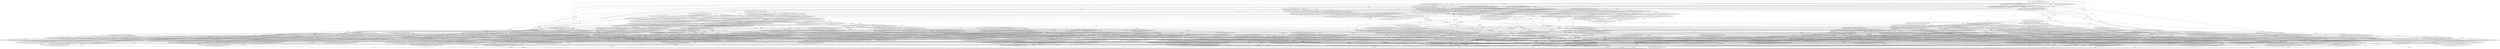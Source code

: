 digraph G {
center = TRUE;
mclimit = 10.0;
nodesep = 0.05;
node [ width=0.25, height=0.25, label="" ];
s0 [ peripheries=2 ];
s0 [label="(2,2,1)"];
s1 [label="(3,2,1)"];
s2 [label="(2,3,1)"];
s3 [label="(2,4,1)"];
s4 [label="(2,2,42)"];
s5 [label="(2,2,14)"];
s6 [label="(2,2,13)"];
s7 [label="(2,2,2)"];
s8 [label="(1,2,1)"];
s9 [label="(3,3,1)"];
s10 [label="(3,4,1)"];
s11 [label="(3,2,42)"];
s12 [label="(3,2,14)"];
s13 [label="(3,2,13)"];
s14 [label="(3,2,2)"];
s15 [label="(2,1,1)"];
s16 [label="(2,3,42)"];
s17 [label="(2,3,14)"];
s18 [label="(2,3,13)"];
s19 [label="(2,3,2)"];
s20 [label="(2,4,42)"];
s21 [label="(2,4,14)"];
s22 [label="(2,4,13)"];
s23 [label="(2,4,2)"];
s24 [label="(2,2,43)"];
s25 [label="(2,2,16)"];
s26 [label="(2,2,15)"];
s27 [label="(2,2,3)"];
s28 [label="(1,3,1)"];
s29 [label="(1,4,1)"];
s30 [label="(1,2,42)"];
s31 [label="(1,2,14)"];
s32 [label="(1,2,13)"];
s33 [label="(1,2,2)"];
s34 [label="(3,1,1)"];
s35 [label="(3,3,42)"];
s36 [label="(3,3,14)"];
s37 [label="(3,3,13)"];
s38 [label="(3,3,2)"];
s39 [label="(3,4,42)"];
s40 [label="(3,4,14)"];
s41 [label="(3,4,13)"];
s42 [label="(3,4,2)"];
s43 [label="(3,2,43)"];
s44 [label="(3,2,16)"];
s45 [label="(3,2,15)"];
s46 [label="(3,2,3)"];
s47 [label="(2,1,42)"];
s48 [label="(2,1,14)"];
s49 [label="(2,1,13)"];
s50 [label="(2,1,2)"];
s51 [label="(2,3,43)"];
s52 [label="(2,3,16)"];
s53 [label="(2,3,15)"];
s54 [label="(2,3,3)"];
s55 [label="(2,4,43)"];
s56 [label="(2,4,16)"];
s57 [label="(2,4,15)"];
s58 [label="(2,4,3)"];
s59 [label="(2,2,46)"];
s60 [label="(2,2,45)"];
s61 [label="(2,2,44)"];
s62 [label="(2,2,22)"];
s63 [label="(2,2,21)"];
s64 [label="(2,2,20)"];
s65 [label="(2,2,19)"];
s66 [label="(2,2,18)"];
s67 [label="(2,2,17)"];
s68 [label="(2,2,6)"];
s69 [label="(2,2,5)"];
s70 [label="(2,2,4)"];
s71 [label="(1,1,1)"];
s72 [label="(1,3,42)"];
s73 [label="(1,3,14)"];
s74 [label="(1,3,13)"];
s75 [label="(1,3,2)"];
s76 [label="(1,4,42)"];
s77 [label="(1,4,14)"];
s78 [label="(1,4,13)"];
s79 [label="(1,4,2)"];
s80 [label="(1,2,43)"];
s81 [label="(1,2,16)"];
s82 [label="(1,2,15)"];
s83 [label="(1,2,3)"];
s84 [label="(3,1,42)"];
s85 [label="(3,1,14)"];
s86 [label="(3,1,13)"];
s87 [label="(3,1,2)"];
s88 [label="(3,3,43)"];
s89 [label="(3,3,16)"];
s90 [label="(3,3,15)"];
s91 [label="(3,3,3)"];
s92 [label="(3,4,43)"];
s93 [label="(3,4,16)"];
s94 [label="(3,4,15)"];
s95 [label="(3,4,3)"];
s96 [label="(3,2,46)"];
s97 [label="(3,2,45)"];
s98 [label="(3,2,44)"];
s99 [label="(3,2,22)"];
s100 [label="(3,2,21)"];
s101 [label="(3,2,20)"];
s102 [label="(3,2,19)"];
s103 [label="(3,2,18)"];
s104 [label="(3,2,17)"];
s105 [label="(3,2,6)"];
s106 [label="(3,2,5)"];
s107 [label="(3,2,4)"];
s108 [label="(2,1,43)"];
s109 [label="(2,1,16)"];
s110 [label="(2,1,15)"];
s111 [label="(2,1,3)"];
s112 [label="(2,3,46)"];
s113 [label="(2,3,45)"];
s114 [label="(2,3,44)"];
s115 [label="(2,3,22)"];
s116 [label="(2,3,21)"];
s117 [label="(2,3,20)"];
s118 [label="(2,3,19)"];
s119 [label="(2,3,18)"];
s120 [label="(2,3,17)"];
s121 [label="(2,3,6)"];
s122 [label="(2,3,5)"];
s123 [label="(2,3,4)"];
s124 [label="(2,4,46)"];
s125 [label="(2,4,45)"];
s126 [label="(2,4,44)"];
s127 [label="(2,4,22)"];
s128 [label="(2,4,21)"];
s129 [label="(2,4,20)"];
s130 [label="(2,4,19)"];
s131 [label="(2,4,18)"];
s132 [label="(2,4,17)"];
s133 [label="(2,4,6)"];
s134 [label="(2,4,5)"];
s135 [label="(2,4,4)"];
s136 [label="(2,2,51)"];
s137 [label="(2,2,50)"];
s138 [label="(2,2,49)"];
s139 [label="(2,2,48)"];
s140 [label="(2,2,47)"];
s141 [label="(2,2,32)"];
s142 [label="(2,2,31)"];
s143 [label="(2,2,30)"];
s144 [label="(2,2,29)"];
s145 [label="(2,2,28)"];
s146 [label="(2,2,27)"];
s147 [label="(2,2,26)"];
s148 [label="(2,2,25)"];
s149 [label="(2,2,24)"];
s150 [label="(2,2,23)"];
s151 [label="(2,2,11)"];
s152 [label="(2,2,10)"];
s153 [label="(2,2,9)"];
s154 [label="(2,2,8)"];
s155 [label="(2,2,7)"];
s156 [label="(1,1,42)"];
s157 [label="(1,1,14)"];
s158 [label="(1,1,13)"];
s159 [label="(1,1,2)"];
s160 [label="(1,3,43)"];
s161 [label="(1,3,16)"];
s162 [label="(1,3,15)"];
s163 [label="(1,3,3)"];
s164 [label="(1,4,43)"];
s165 [label="(1,4,16)"];
s166 [label="(1,4,15)"];
s167 [label="(1,4,3)"];
s168 [label="(1,2,46)"];
s169 [label="(1,2,45)"];
s170 [label="(1,2,44)"];
s171 [label="(1,2,22)"];
s172 [label="(1,2,21)"];
s173 [label="(1,2,20)"];
s174 [label="(1,2,19)"];
s175 [label="(1,2,18)"];
s176 [label="(1,2,17)"];
s177 [label="(1,2,6)"];
s178 [label="(1,2,5)"];
s179 [label="(1,2,4)"];
s180 [label="(3,1,43)"];
s181 [label="(3,1,16)"];
s182 [label="(3,1,15)"];
s183 [label="(3,1,3)"];
s184 [label="(3,3,46)"];
s185 [label="(3,3,45)"];
s186 [label="(3,3,44)"];
s187 [label="(3,3,22)"];
s188 [label="(3,3,21)"];
s189 [label="(3,3,20)"];
s190 [label="(3,3,19)"];
s191 [label="(3,3,18)"];
s192 [label="(3,3,17)"];
s193 [label="(3,3,6)"];
s194 [label="(3,3,5)"];
s195 [label="(3,3,4)"];
s196 [label="(3,4,46)"];
s197 [label="(3,4,45)"];
s198 [label="(3,4,44)"];
s199 [label="(3,4,22)"];
s200 [label="(3,4,21)"];
s201 [label="(3,4,20)"];
s202 [label="(3,4,19)"];
s203 [label="(3,4,18)"];
s204 [label="(3,4,17)"];
s205 [label="(3,4,6)"];
s206 [label="(3,4,5)"];
s207 [label="(3,4,4)"];
s208 [label="(3,2,51)"];
s209 [label="(3,2,50)"];
s210 [label="(3,2,49)"];
s211 [label="(3,2,48)"];
s212 [label="(3,2,47)"];
s213 [label="(3,2,32)"];
s214 [label="(3,2,31)"];
s215 [label="(3,2,30)"];
s216 [label="(3,2,29)"];
s217 [label="(3,2,28)"];
s218 [label="(3,2,27)"];
s219 [label="(3,2,26)"];
s220 [label="(3,2,25)"];
s221 [label="(3,2,24)"];
s222 [label="(3,2,23)"];
s223 [label="(3,2,11)"];
s224 [label="(3,2,10)"];
s225 [label="(3,2,9)"];
s226 [label="(3,2,8)"];
s227 [label="(3,2,7)"];
s228 [label="(2,1,46)"];
s229 [label="(2,1,45)"];
s230 [label="(2,1,44)"];
s231 [label="(2,1,22)"];
s232 [label="(2,1,21)"];
s233 [label="(2,1,20)"];
s234 [label="(2,1,19)"];
s235 [label="(2,1,18)"];
s236 [label="(2,1,17)"];
s237 [label="(2,1,6)"];
s238 [label="(2,1,5)"];
s239 [label="(2,1,4)"];
s240 [label="(2,3,51)"];
s241 [label="(2,3,50)"];
s242 [label="(2,3,49)"];
s243 [label="(2,3,48)"];
s244 [label="(2,3,47)"];
s245 [label="(2,3,32)"];
s246 [label="(2,3,31)"];
s247 [label="(2,3,30)"];
s248 [label="(2,3,29)"];
s249 [label="(2,3,28)"];
s250 [label="(2,3,27)"];
s251 [label="(2,3,26)"];
s252 [label="(2,3,25)"];
s253 [label="(2,3,24)"];
s254 [label="(2,3,23)"];
s255 [label="(2,3,11)"];
s256 [label="(2,3,10)"];
s257 [label="(2,3,9)"];
s258 [label="(2,3,8)"];
s259 [label="(2,3,7)"];
s260 [label="(2,4,51)"];
s261 [label="(2,4,50)"];
s262 [label="(2,4,49)"];
s263 [label="(2,4,48)"];
s264 [label="(2,4,47)"];
s265 [label="(2,4,32)"];
s266 [label="(2,4,31)"];
s267 [label="(2,4,30)"];
s268 [label="(2,4,29)"];
s269 [label="(2,4,28)"];
s270 [label="(2,4,27)"];
s271 [label="(2,4,26)"];
s272 [label="(2,4,25)"];
s273 [label="(2,4,24)"];
s274 [label="(2,4,23)"];
s275 [label="(2,4,11)"];
s276 [label="(2,4,10)"];
s277 [label="(2,4,9)"];
s278 [label="(2,4,8)"];
s279 [label="(2,4,7)"];
s280 [label="(2,2,54)"];
s281 [label="(2,2,68)"];
s282 [label="(2,2,53)"];
s283 [label="(2,2,52)"];
s284 [label="(2,2,37)"];
s285 [label="(2,2,36)"];
s286 [label="(2,2,35)"];
s287 [label="(2,2,34)"];
s288 [label="(2,2,33)"];
s289 [label="(2,2,12)"];
s290 [label="(1,1,43)"];
s291 [label="(1,1,16)"];
s292 [label="(1,1,15)"];
s293 [label="(1,1,3)"];
s294 [label="(1,3,46)"];
s295 [label="(1,3,45)"];
s296 [label="(1,3,44)"];
s297 [label="(1,3,22)"];
s298 [label="(1,3,21)"];
s299 [label="(1,3,20)"];
s300 [label="(1,3,19)"];
s301 [label="(1,3,18)"];
s302 [label="(1,3,17)"];
s303 [label="(1,3,6)"];
s304 [label="(1,3,5)"];
s305 [label="(1,3,4)"];
s306 [label="(1,4,46)"];
s307 [label="(1,4,45)"];
s308 [label="(1,4,44)"];
s309 [label="(1,4,22)"];
s310 [label="(1,4,21)"];
s311 [label="(1,4,20)"];
s312 [label="(1,4,19)"];
s313 [label="(1,4,18)"];
s314 [label="(1,4,17)"];
s315 [label="(1,4,6)"];
s316 [label="(1,4,5)"];
s317 [label="(1,4,4)"];
s318 [label="(1,2,51)"];
s319 [label="(1,2,50)"];
s320 [label="(1,2,49)"];
s321 [label="(1,2,48)"];
s322 [label="(1,2,47)"];
s323 [label="(1,2,32)"];
s324 [label="(1,2,31)"];
s325 [label="(1,2,30)"];
s326 [label="(1,2,29)"];
s327 [label="(1,2,28)"];
s328 [label="(1,2,27)"];
s329 [label="(1,2,26)"];
s330 [label="(1,2,25)"];
s331 [label="(1,2,24)"];
s332 [label="(1,2,23)"];
s333 [label="(1,2,11)"];
s334 [label="(1,2,10)"];
s335 [label="(1,2,9)"];
s336 [label="(1,2,8)"];
s337 [label="(1,2,7)"];
s338 [label="(3,1,46)"];
s339 [label="(3,1,45)"];
s340 [label="(3,1,44)"];
s341 [label="(3,1,22)"];
s342 [label="(3,1,21)"];
s343 [label="(3,1,20)"];
s344 [label="(3,1,19)"];
s345 [label="(3,1,18)"];
s346 [label="(3,1,17)"];
s347 [label="(3,1,6)"];
s348 [label="(3,1,5)"];
s349 [label="(3,1,4)"];
s350 [label="(3,3,51)"];
s351 [label="(3,3,50)"];
s352 [label="(3,3,49)"];
s353 [label="(3,3,48)"];
s354 [label="(3,3,47)"];
s355 [label="(3,3,32)"];
s356 [label="(3,3,31)"];
s357 [label="(3,3,30)"];
s358 [label="(3,3,29)"];
s359 [label="(3,3,28)"];
s360 [label="(3,3,27)"];
s361 [label="(3,3,26)"];
s362 [label="(3,3,25)"];
s363 [label="(3,3,24)"];
s364 [label="(3,3,23)"];
s365 [label="(3,3,11)"];
s366 [label="(3,3,10)"];
s367 [label="(3,3,9)"];
s368 [label="(3,3,8)"];
s369 [label="(3,3,7)"];
s370 [label="(3,4,51)"];
s371 [label="(3,4,50)"];
s372 [label="(3,4,49)"];
s373 [label="(3,4,48)"];
s374 [label="(3,4,47)"];
s375 [label="(3,4,32)"];
s376 [label="(3,4,31)"];
s377 [label="(3,4,30)"];
s378 [label="(3,4,29)"];
s379 [label="(3,4,28)"];
s380 [label="(3,4,27)"];
s381 [label="(3,4,26)"];
s382 [label="(3,4,25)"];
s383 [label="(3,4,24)"];
s384 [label="(3,4,23)"];
s385 [label="(3,4,11)"];
s386 [label="(3,4,10)"];
s387 [label="(3,4,9)"];
s388 [label="(3,4,8)"];
s389 [label="(3,4,7)"];
s390 [label="(3,2,54)"];
s391 [label="(3,2,68)"];
s392 [label="(3,2,53)"];
s393 [label="(3,2,52)"];
s394 [label="(3,2,37)"];
s395 [label="(3,2,36)"];
s396 [label="(3,2,35)"];
s397 [label="(3,2,34)"];
s398 [label="(3,2,33)"];
s399 [label="(3,2,12)"];
s400 [label="(2,1,51)"];
s401 [label="(2,1,50)"];
s402 [label="(2,1,49)"];
s403 [label="(2,1,48)"];
s404 [label="(2,1,47)"];
s405 [label="(2,1,32)"];
s406 [label="(2,1,31)"];
s407 [label="(2,1,30)"];
s408 [label="(2,1,29)"];
s409 [label="(2,1,28)"];
s410 [label="(2,1,27)"];
s411 [label="(2,1,26)"];
s412 [label="(2,1,25)"];
s413 [label="(2,1,24)"];
s414 [label="(2,1,23)"];
s415 [label="(2,1,11)"];
s416 [label="(2,1,10)"];
s417 [label="(2,1,9)"];
s418 [label="(2,1,8)"];
s419 [label="(2,1,7)"];
s420 [label="(2,3,54)"];
s421 [label="(2,3,68)"];
s422 [label="(2,3,53)"];
s423 [label="(2,3,52)"];
s424 [label="(2,3,37)"];
s425 [label="(2,3,36)"];
s426 [label="(2,3,35)"];
s427 [label="(2,3,34)"];
s428 [label="(2,3,33)"];
s429 [label="(2,3,12)"];
s430 [label="(2,4,54)"];
s431 [label="(2,4,68)"];
s432 [label="(2,4,53)"];
s433 [label="(2,4,52)"];
s434 [label="(2,4,37)"];
s435 [label="(2,4,36)"];
s436 [label="(2,4,35)"];
s437 [label="(2,4,34)"];
s438 [label="(2,4,33)"];
s439 [label="(2,4,12)"];
s440 [label="(2,2,56)"];
s441 [label="(2,2,55)"];
s442 [label="(2,2,39)"];
s443 [label="(2,2,38)"];
s444 [label="(1,1,46)"];
s445 [label="(1,1,45)"];
s446 [label="(1,1,44)"];
s447 [label="(1,1,22)"];
s448 [label="(1,1,21)"];
s449 [label="(1,1,20)"];
s450 [label="(1,1,19)"];
s451 [label="(1,1,18)"];
s452 [label="(1,1,17)"];
s453 [label="(1,1,6)"];
s454 [label="(1,1,5)"];
s455 [label="(1,1,4)"];
s456 [label="(1,3,51)"];
s457 [label="(1,3,50)"];
s458 [label="(1,3,49)"];
s459 [label="(1,3,48)"];
s460 [label="(1,3,47)"];
s461 [label="(1,3,32)"];
s462 [label="(1,3,31)"];
s463 [label="(1,3,30)"];
s464 [label="(1,3,29)"];
s465 [label="(1,3,28)"];
s466 [label="(1,3,27)"];
s467 [label="(1,3,26)"];
s468 [label="(1,3,25)"];
s469 [label="(1,3,24)"];
s470 [label="(1,3,23)"];
s471 [label="(1,3,11)"];
s472 [label="(1,3,10)"];
s473 [label="(1,3,9)"];
s474 [label="(1,3,8)"];
s475 [label="(1,3,7)"];
s476 [label="(1,4,51)"];
s477 [label="(1,4,50)"];
s478 [label="(1,4,49)"];
s479 [label="(1,4,48)"];
s480 [label="(1,4,47)"];
s481 [label="(1,4,32)"];
s482 [label="(1,4,31)"];
s483 [label="(1,4,30)"];
s484 [label="(1,4,29)"];
s485 [label="(1,4,28)"];
s486 [label="(1,4,27)"];
s487 [label="(1,4,26)"];
s488 [label="(1,4,25)"];
s489 [label="(1,4,24)"];
s490 [label="(1,4,23)"];
s491 [label="(1,4,11)"];
s492 [label="(1,4,10)"];
s493 [label="(1,4,9)"];
s494 [label="(1,4,8)"];
s495 [label="(1,4,7)"];
s496 [label="(1,2,54)"];
s497 [label="(1,2,68)"];
s498 [label="(1,2,53)"];
s499 [label="(1,2,52)"];
s500 [label="(1,2,37)"];
s501 [label="(1,2,36)"];
s502 [label="(1,2,35)"];
s503 [label="(1,2,34)"];
s504 [label="(1,2,33)"];
s505 [label="(1,2,12)"];
s506 [label="(3,1,51)"];
s507 [label="(3,1,50)"];
s508 [label="(3,1,49)"];
s509 [label="(3,1,48)"];
s510 [label="(3,1,47)"];
s511 [label="(3,1,32)"];
s512 [label="(3,1,31)"];
s513 [label="(3,1,30)"];
s514 [label="(3,1,29)"];
s515 [label="(3,1,28)"];
s516 [label="(3,1,27)"];
s517 [label="(3,1,26)"];
s518 [label="(3,1,25)"];
s519 [label="(3,1,24)"];
s520 [label="(3,1,23)"];
s521 [label="(3,1,11)"];
s522 [label="(3,1,10)"];
s523 [label="(3,1,9)"];
s524 [label="(3,1,8)"];
s525 [label="(3,1,7)"];
s526 [label="(3,3,54)"];
s527 [label="(3,3,68)"];
s528 [label="(3,3,53)"];
s529 [label="(3,3,52)"];
s530 [label="(3,3,37)"];
s531 [label="(3,3,36)"];
s532 [label="(3,3,35)"];
s533 [label="(3,3,34)"];
s534 [label="(3,3,33)"];
s535 [label="(3,3,12)"];
s536 [label="(3,4,54)"];
s537 [label="(3,4,68)"];
s538 [label="(3,4,53)"];
s539 [label="(3,4,52)"];
s540 [label="(3,4,37)"];
s541 [label="(3,4,36)"];
s542 [label="(3,4,35)"];
s543 [label="(3,4,34)"];
s544 [label="(3,4,33)"];
s545 [label="(3,4,12)"];
s546 [label="(3,2,56)"];
s547 [label="(3,2,55)"];
s548 [label="(3,2,39)"];
s549 [label="(3,2,38)"];
s550 [label="(2,1,54)"];
s551 [label="(2,1,68)"];
s552 [label="(2,1,53)"];
s553 [label="(2,1,52)"];
s554 [label="(2,1,37)"];
s555 [label="(2,1,36)"];
s556 [label="(2,1,35)"];
s557 [label="(2,1,34)"];
s558 [label="(2,1,33)"];
s559 [label="(2,1,12)"];
s560 [label="(2,3,56)"];
s561 [label="(2,3,55)"];
s562 [label="(2,3,39)"];
s563 [label="(2,3,38)"];
s564 [label="(2,4,56)"];
s565 [label="(2,4,55)"];
s566 [label="(2,4,39)"];
s567 [label="(2,4,38)"];
s568 [label="(2,2,57)"];
s569 [label="(2,2,40)"];
s570 [label="(1,1,51)"];
s571 [label="(1,1,50)"];
s572 [label="(1,1,49)"];
s573 [label="(1,1,48)"];
s574 [label="(1,1,47)"];
s575 [label="(1,1,32)"];
s576 [label="(1,1,31)"];
s577 [label="(1,1,30)"];
s578 [label="(1,1,29)"];
s579 [label="(1,1,28)"];
s580 [label="(1,1,27)"];
s581 [label="(1,1,26)"];
s582 [label="(1,1,25)"];
s583 [label="(1,1,24)"];
s584 [label="(1,1,23)"];
s585 [label="(1,1,11)"];
s586 [label="(1,1,10)"];
s587 [label="(1,1,9)"];
s588 [label="(1,1,8)"];
s589 [label="(1,1,7)"];
s590 [label="(1,3,54)"];
s591 [label="(1,3,68)"];
s592 [label="(1,3,53)"];
s593 [label="(1,3,52)"];
s594 [label="(1,3,37)"];
s595 [label="(1,3,36)"];
s596 [label="(1,3,35)"];
s597 [label="(1,3,34)"];
s598 [label="(1,3,33)"];
s599 [label="(1,3,12)"];
s600 [label="(1,4,54)"];
s601 [label="(1,4,68)"];
s602 [label="(1,4,53)"];
s603 [label="(1,4,52)"];
s604 [label="(1,4,37)"];
s605 [label="(1,4,36)"];
s606 [label="(1,4,35)"];
s607 [label="(1,4,34)"];
s608 [label="(1,4,33)"];
s609 [label="(1,4,12)"];
s610 [label="(1,2,56)"];
s611 [label="(1,2,55)"];
s612 [label="(1,2,39)"];
s613 [label="(1,2,38)"];
s614 [label="(3,1,54)"];
s615 [label="(3,1,68)"];
s616 [label="(3,1,53)"];
s617 [label="(3,1,52)"];
s618 [label="(3,1,37)"];
s619 [label="(3,1,36)"];
s620 [label="(3,1,35)"];
s621 [label="(3,1,34)"];
s622 [label="(3,1,33)"];
s623 [label="(3,1,12)"];
s624 [label="(3,3,56)"];
s625 [label="(3,3,55)"];
s626 [label="(3,3,39)"];
s627 [label="(3,3,38)"];
s628 [label="(3,4,56)"];
s629 [label="(3,4,55)"];
s630 [label="(3,4,39)"];
s631 [label="(3,4,38)"];
s632 [label="(3,2,57)"];
s633 [label="(3,2,40)"];
s634 [label="(2,1,56)"];
s635 [label="(2,1,55)"];
s636 [label="(2,1,39)"];
s637 [label="(2,1,38)"];
s638 [label="(2,3,57)"];
s639 [label="(2,3,40)"];
s640 [label="(2,4,57)"];
s641 [label="(2,4,40)"];
s642 [label="(2,2,58)"];
s643 [label="(2,2,41)"];
s644 [label="(1,1,54)"];
s645 [label="(1,1,68)"];
s646 [label="(1,1,53)"];
s647 [label="(1,1,52)"];
s648 [label="(1,1,37)"];
s649 [label="(1,1,36)"];
s650 [label="(1,1,35)"];
s651 [label="(1,1,34)"];
s652 [label="(1,1,33)"];
s653 [label="(1,1,12)"];
s654 [label="(1,3,56)"];
s655 [label="(1,3,55)"];
s656 [label="(1,3,39)"];
s657 [label="(1,3,38)"];
s658 [label="(1,4,56)"];
s659 [label="(1,4,55)"];
s660 [label="(1,4,39)"];
s661 [label="(1,4,38)"];
s662 [label="(1,2,57)"];
s663 [label="(1,2,40)"];
s664 [label="(3,1,56)"];
s665 [label="(3,1,55)"];
s666 [label="(3,1,39)"];
s667 [label="(3,1,38)"];
s668 [label="(3,3,57)"];
s669 [label="(3,3,40)"];
s670 [label="(3,4,57)"];
s671 [label="(3,4,40)"];
s672 [label="(3,2,58)"];
s673 [label="(3,2,41)"];
s674 [label="(2,1,57)"];
s675 [label="(2,1,40)"];
s676 [label="(2,3,58)"];
s677 [label="(2,3,41)"];
s678 [label="(2,4,58)"];
s679 [label="(2,4,41)"];
s680 [label="(2,2,59)"];
s681 [label="(1,1,56)"];
s682 [label="(1,1,55)"];
s683 [label="(1,1,39)"];
s684 [label="(1,1,38)"];
s685 [label="(1,3,57)"];
s686 [label="(1,3,40)"];
s687 [label="(1,4,57)"];
s688 [label="(1,4,40)"];
s689 [label="(1,2,58)"];
s690 [label="(1,2,41)"];
s691 [label="(3,1,57)"];
s692 [label="(3,1,40)"];
s693 [label="(3,3,58)"];
s694 [label="(3,3,41)"];
s695 [label="(3,4,58)"];
s696 [label="(3,4,41)"];
s697 [label="(3,2,59)"];
s698 [label="(2,1,58)"];
s699 [label="(2,1,41)"];
s700 [label="(2,3,59)"];
s701 [label="(2,4,59)"];
s702 [label="(2,2,62)"];
s703 [label="(2,2,61)"];
s704 [label="(2,2,60)"];
s705 [label="(1,1,57)"];
s706 [label="(1,1,40)"];
s707 [label="(1,3,58)"];
s708 [label="(1,3,41)"];
s709 [label="(1,4,58)"];
s710 [label="(1,4,41)"];
s711 [label="(1,2,59)"];
s712 [label="(3,1,58)"];
s713 [label="(3,1,41)"];
s714 [label="(3,3,59)"];
s715 [label="(3,4,59)"];
s716 [label="(3,2,62)"];
s717 [label="(3,2,61)"];
s718 [label="(3,2,60)"];
s719 [label="(2,1,59)"];
s720 [label="(2,3,62)"];
s721 [label="(2,3,61)"];
s722 [label="(2,3,60)"];
s723 [label="(2,4,62)"];
s724 [label="(2,4,61)"];
s725 [label="(2,4,60)"];
s726 [label="(2,2,66)"];
s727 [label="(2,2,65)"];
s728 [label="(2,2,64)"];
s729 [label="(2,2,63)"];
s730 [label="(1,1,58)"];
s731 [label="(1,1,41)"];
s732 [label="(1,3,59)"];
s733 [label="(1,4,59)"];
s734 [label="(1,2,62)"];
s735 [label="(1,2,61)"];
s736 [label="(1,2,60)"];
s737 [label="(3,1,59)"];
s738 [label="(3,3,62)"];
s739 [label="(3,3,61)"];
s740 [label="(3,3,60)"];
s741 [label="(3,4,62)"];
s742 [label="(3,4,61)"];
s743 [label="(3,4,60)"];
s744 [label="(3,2,66)"];
s745 [label="(3,2,65)"];
s746 [label="(3,2,64)"];
s747 [label="(3,2,63)"];
s748 [label="(2,1,62)"];
s749 [label="(2,1,61)"];
s750 [label="(2,1,60)"];
s751 [label="(2,3,66)"];
s752 [label="(2,3,65)"];
s753 [label="(2,3,64)"];
s754 [label="(2,3,63)"];
s755 [label="(2,4,66)"];
s756 [label="(2,4,65)"];
s757 [label="(2,4,64)"];
s758 [label="(2,4,63)"];
s759 [label="(2,2,67)"];
s760 [label="(1,1,59)"];
s761 [label="(1,3,62)"];
s762 [label="(1,3,61)"];
s763 [label="(1,3,60)"];
s764 [label="(1,4,62)"];
s765 [label="(1,4,61)"];
s766 [label="(1,4,60)"];
s767 [label="(1,2,66)"];
s768 [label="(1,2,65)"];
s769 [label="(1,2,64)"];
s770 [label="(1,2,63)"];
s771 [label="(3,1,62)"];
s772 [label="(3,1,61)"];
s773 [label="(3,1,60)"];
s774 [label="(3,3,66)"];
s775 [label="(3,3,65)"];
s776 [label="(3,3,64)"];
s777 [label="(3,3,63)"];
s778 [label="(3,4,66)"];
s779 [label="(3,4,65)"];
s780 [label="(3,4,64)"];
s781 [label="(3,4,63)"];
s782 [label="(3,2,67)"];
s783 [label="(2,1,66)"];
s784 [label="(2,1,65)"];
s785 [label="(2,1,64)"];
s786 [label="(2,1,63)"];
s787 [label="(2,3,67)"];
s788 [label="(2,4,67)"];
s789 [label="(1,1,62)"];
s790 [label="(1,1,61)"];
s791 [label="(1,1,60)"];
s792 [label="(1,3,66)"];
s793 [label="(1,3,65)"];
s794 [label="(1,3,64)"];
s795 [label="(1,3,63)"];
s796 [label="(1,4,66)"];
s797 [label="(1,4,65)"];
s798 [label="(1,4,64)"];
s799 [label="(1,4,63)"];
s800 [label="(1,2,67)"];
s801 [label="(3,1,66)"];
s802 [label="(3,1,65)"];
s803 [label="(3,1,64)"];
s804 [label="(3,1,63)"];
s805 [label="(3,3,67)"];
s806 [label="(3,4,67)"];
s807 [label="(2,1,67)"];
s808 [label="(1,1,66)"];
s809 [label="(1,1,65)"];
s810 [label="(1,1,64)"];
s811 [label="(1,1,63)"];
s812 [label="(1,3,67)"];
s813 [label="(1,4,67)"];
s814 [label="(3,1,67)"];
s815 [label="(1,1,67)"];
s0->s1[label="pumpStart_0"];
s0->s2[label="waterRise"];
s0->s3[label="pumpRunning_0"];
s0->s3[label="pumpRunning_1"];
s0->s3[label="pumpRunning_2"];
s0->s3[label="pumpRunning_3"];
s0->s3[label="pumpRunning_4"];
s0->s4[label="tau_3"];
s0->s5[label="tau_2"];
s0->s6[label="tau_1"];
s0->s7[label="tau_0"];
s1->s8[label="pumpStop_2"];
s1->s8[label="pumpStop_1"];
s1->s8[label="pumpStop_0"];
s1->s9[label="waterRise"];
s1->s10[label="pumpRunning_0"];
s1->s10[label="pumpRunning_1"];
s1->s10[label="pumpRunning_2"];
s1->s10[label="pumpRunning_3"];
s1->s10[label="pumpRunning_4"];
s1->s11[label="tau_3"];
s1->s12[label="tau_2"];
s1->s13[label="tau_1"];
s1->s14[label="tau_0"];
s2->s9[label="pumpStart_0"];
s2->s15[label="pumpRunning_0"];
s2->s15[label="pumpRunning_1"];
s2->s15[label="pumpRunning_2"];
s2->s15[label="pumpRunning_3"];
s2->s15[label="pumpRunning_4"];
s2->s16[label="tau_3"];
s2->s17[label="tau_2"];
s2->s18[label="tau_1"];
s2->s19[label="tau_0"];
s3->s10[label="pumpStart_0"];
s3->s15[label="waterRise"];
s3->s20[label="tau_3"];
s3->s21[label="tau_2"];
s3->s22[label="tau_1"];
s3->s23[label="tau_0"];
s4->s11[label="pumpStart_0"];
s4->s16[label="waterRise"];
s4->s20[label="pumpRunning_0"];
s4->s20[label="pumpRunning_1"];
s4->s20[label="pumpRunning_2"];
s4->s20[label="pumpRunning_3"];
s4->s20[label="pumpRunning_4"];
s4->s24[label="receiveMsg_3"];
s5->s12[label="pumpStart_0"];
s5->s17[label="waterRise"];
s5->s21[label="pumpRunning_0"];
s5->s21[label="pumpRunning_1"];
s5->s21[label="pumpRunning_2"];
s5->s21[label="pumpRunning_3"];
s5->s21[label="pumpRunning_4"];
s5->s25[label="receiveMsg_2"];
s6->s13[label="pumpStart_0"];
s6->s18[label="waterRise"];
s6->s22[label="pumpRunning_0"];
s6->s22[label="pumpRunning_1"];
s6->s22[label="pumpRunning_2"];
s6->s22[label="pumpRunning_3"];
s6->s22[label="pumpRunning_4"];
s6->s26[label="receiveMsg_1"];
s7->s14[label="pumpStart_0"];
s7->s19[label="waterRise"];
s7->s23[label="pumpRunning_0"];
s7->s23[label="pumpRunning_1"];
s7->s23[label="pumpRunning_2"];
s7->s23[label="pumpRunning_3"];
s7->s23[label="pumpRunning_4"];
s7->s27[label="receiveMsg_0"];
s8->s28[label="waterRise"];
s8->s29[label="pumpRunning_0"];
s8->s29[label="pumpRunning_1"];
s8->s29[label="pumpRunning_2"];
s8->s29[label="pumpRunning_3"];
s8->s29[label="pumpRunning_4"];
s8->s30[label="tau_3"];
s8->s31[label="tau_2"];
s8->s32[label="tau_1"];
s8->s33[label="tau_0"];
s9->s28[label="pumpStop_2"];
s9->s28[label="pumpStop_1"];
s9->s28[label="pumpStop_0"];
s9->s34[label="pumpRunning_0"];
s9->s34[label="pumpRunning_1"];
s9->s34[label="pumpRunning_2"];
s9->s34[label="pumpRunning_3"];
s9->s34[label="pumpRunning_4"];
s9->s35[label="tau_3"];
s9->s36[label="tau_2"];
s9->s37[label="tau_1"];
s9->s38[label="tau_0"];
s10->s29[label="pumpStop_2"];
s10->s29[label="pumpStop_1"];
s10->s29[label="pumpStop_0"];
s10->s34[label="waterRise"];
s10->s39[label="tau_3"];
s10->s40[label="tau_2"];
s10->s41[label="tau_1"];
s10->s42[label="tau_0"];
s11->s30[label="pumpStop_2"];
s11->s30[label="pumpStop_1"];
s11->s30[label="pumpStop_0"];
s11->s35[label="waterRise"];
s11->s39[label="pumpRunning_0"];
s11->s39[label="pumpRunning_1"];
s11->s39[label="pumpRunning_2"];
s11->s39[label="pumpRunning_3"];
s11->s39[label="pumpRunning_4"];
s11->s43[label="receiveMsg_3"];
s12->s31[label="pumpStop_2"];
s12->s31[label="pumpStop_1"];
s12->s31[label="pumpStop_0"];
s12->s36[label="waterRise"];
s12->s40[label="pumpRunning_0"];
s12->s40[label="pumpRunning_1"];
s12->s40[label="pumpRunning_2"];
s12->s40[label="pumpRunning_3"];
s12->s40[label="pumpRunning_4"];
s12->s44[label="receiveMsg_2"];
s13->s32[label="pumpStop_2"];
s13->s32[label="pumpStop_1"];
s13->s32[label="pumpStop_0"];
s13->s37[label="waterRise"];
s13->s41[label="pumpRunning_0"];
s13->s41[label="pumpRunning_1"];
s13->s41[label="pumpRunning_2"];
s13->s41[label="pumpRunning_3"];
s13->s41[label="pumpRunning_4"];
s13->s45[label="receiveMsg_1"];
s14->s33[label="pumpStop_2"];
s14->s33[label="pumpStop_1"];
s14->s33[label="pumpStop_0"];
s14->s38[label="waterRise"];
s14->s42[label="pumpRunning_0"];
s14->s42[label="pumpRunning_1"];
s14->s42[label="pumpRunning_2"];
s14->s42[label="pumpRunning_3"];
s14->s42[label="pumpRunning_4"];
s14->s46[label="receiveMsg_0"];
s15->s34[label="pumpStart_0"];
s15->s47[label="tau_3"];
s15->s48[label="tau_2"];
s15->s49[label="tau_1"];
s15->s50[label="tau_0"];
s16->s35[label="pumpStart_0"];
s16->s47[label="pumpRunning_0"];
s16->s47[label="pumpRunning_1"];
s16->s47[label="pumpRunning_2"];
s16->s47[label="pumpRunning_3"];
s16->s47[label="pumpRunning_4"];
s16->s51[label="receiveMsg_3"];
s17->s36[label="pumpStart_0"];
s17->s48[label="pumpRunning_0"];
s17->s48[label="pumpRunning_1"];
s17->s48[label="pumpRunning_2"];
s17->s48[label="pumpRunning_3"];
s17->s48[label="pumpRunning_4"];
s17->s52[label="receiveMsg_2"];
s18->s37[label="pumpStart_0"];
s18->s49[label="pumpRunning_0"];
s18->s49[label="pumpRunning_1"];
s18->s49[label="pumpRunning_2"];
s18->s49[label="pumpRunning_3"];
s18->s49[label="pumpRunning_4"];
s18->s53[label="receiveMsg_1"];
s19->s38[label="pumpStart_0"];
s19->s50[label="pumpRunning_0"];
s19->s50[label="pumpRunning_1"];
s19->s50[label="pumpRunning_2"];
s19->s50[label="pumpRunning_3"];
s19->s50[label="pumpRunning_4"];
s19->s54[label="receiveMsg_0"];
s20->s39[label="pumpStart_0"];
s20->s47[label="waterRise"];
s20->s55[label="receiveMsg_3"];
s21->s40[label="pumpStart_0"];
s21->s48[label="waterRise"];
s21->s56[label="receiveMsg_2"];
s22->s41[label="pumpStart_0"];
s22->s49[label="waterRise"];
s22->s57[label="receiveMsg_1"];
s23->s42[label="pumpStart_0"];
s23->s50[label="waterRise"];
s23->s58[label="receiveMsg_0"];
s24->s43[label="pumpStart_0"];
s24->s51[label="waterRise"];
s24->s55[label="pumpRunning_0"];
s24->s55[label="pumpRunning_1"];
s24->s55[label="pumpRunning_2"];
s24->s55[label="pumpRunning_3"];
s24->s55[label="pumpRunning_4"];
s24->s59[label="levelMsg_3"];
s24->s60[label="palarmMsg_3"];
s24->s61[label="commandMsg_3"];
s25->s44[label="pumpStart_0"];
s25->s52[label="waterRise"];
s25->s56[label="pumpRunning_0"];
s25->s56[label="pumpRunning_1"];
s25->s56[label="pumpRunning_2"];
s25->s56[label="pumpRunning_3"];
s25->s56[label="pumpRunning_4"];
s25->s62[label="levelMsg_2"];
s25->s63[label="palarmMsg_2"];
s25->s64[label="commandMsg_2"];
s26->s45[label="pumpStart_0"];
s26->s53[label="waterRise"];
s26->s57[label="pumpRunning_0"];
s26->s57[label="pumpRunning_1"];
s26->s57[label="pumpRunning_2"];
s26->s57[label="pumpRunning_3"];
s26->s57[label="pumpRunning_4"];
s26->s65[label="levelMsg_1"];
s26->s66[label="palarmMsg_1"];
s26->s67[label="commandMsg_1"];
s27->s46[label="pumpStart_0"];
s27->s54[label="waterRise"];
s27->s58[label="pumpRunning_0"];
s27->s58[label="pumpRunning_1"];
s27->s58[label="pumpRunning_2"];
s27->s58[label="pumpRunning_3"];
s27->s58[label="pumpRunning_4"];
s27->s68[label="levelMsg_0"];
s27->s69[label="palarmMsg_0"];
s27->s70[label="commandMsg_0"];
s28->s71[label="pumpRunning_0"];
s28->s71[label="pumpRunning_1"];
s28->s71[label="pumpRunning_2"];
s28->s71[label="pumpRunning_3"];
s28->s71[label="pumpRunning_4"];
s28->s72[label="tau_3"];
s28->s73[label="tau_2"];
s28->s74[label="tau_1"];
s28->s75[label="tau_0"];
s29->s71[label="waterRise"];
s29->s76[label="tau_3"];
s29->s77[label="tau_2"];
s29->s78[label="tau_1"];
s29->s79[label="tau_0"];
s30->s72[label="waterRise"];
s30->s76[label="pumpRunning_0"];
s30->s76[label="pumpRunning_1"];
s30->s76[label="pumpRunning_2"];
s30->s76[label="pumpRunning_3"];
s30->s76[label="pumpRunning_4"];
s30->s80[label="receiveMsg_3"];
s31->s73[label="waterRise"];
s31->s77[label="pumpRunning_0"];
s31->s77[label="pumpRunning_1"];
s31->s77[label="pumpRunning_2"];
s31->s77[label="pumpRunning_3"];
s31->s77[label="pumpRunning_4"];
s31->s81[label="receiveMsg_2"];
s32->s74[label="waterRise"];
s32->s78[label="pumpRunning_0"];
s32->s78[label="pumpRunning_1"];
s32->s78[label="pumpRunning_2"];
s32->s78[label="pumpRunning_3"];
s32->s78[label="pumpRunning_4"];
s32->s82[label="receiveMsg_1"];
s33->s75[label="waterRise"];
s33->s79[label="pumpRunning_0"];
s33->s79[label="pumpRunning_1"];
s33->s79[label="pumpRunning_2"];
s33->s79[label="pumpRunning_3"];
s33->s79[label="pumpRunning_4"];
s33->s83[label="receiveMsg_0"];
s34->s71[label="pumpStop_2"];
s34->s71[label="pumpStop_1"];
s34->s71[label="pumpStop_0"];
s34->s84[label="tau_3"];
s34->s85[label="tau_2"];
s34->s86[label="tau_1"];
s34->s87[label="tau_0"];
s35->s72[label="pumpStop_2"];
s35->s72[label="pumpStop_1"];
s35->s72[label="pumpStop_0"];
s35->s84[label="pumpRunning_0"];
s35->s84[label="pumpRunning_1"];
s35->s84[label="pumpRunning_2"];
s35->s84[label="pumpRunning_3"];
s35->s84[label="pumpRunning_4"];
s35->s88[label="receiveMsg_3"];
s36->s73[label="pumpStop_2"];
s36->s73[label="pumpStop_1"];
s36->s73[label="pumpStop_0"];
s36->s85[label="pumpRunning_0"];
s36->s85[label="pumpRunning_1"];
s36->s85[label="pumpRunning_2"];
s36->s85[label="pumpRunning_3"];
s36->s85[label="pumpRunning_4"];
s36->s89[label="receiveMsg_2"];
s37->s74[label="pumpStop_2"];
s37->s74[label="pumpStop_1"];
s37->s74[label="pumpStop_0"];
s37->s86[label="pumpRunning_0"];
s37->s86[label="pumpRunning_1"];
s37->s86[label="pumpRunning_2"];
s37->s86[label="pumpRunning_3"];
s37->s86[label="pumpRunning_4"];
s37->s90[label="receiveMsg_1"];
s38->s75[label="pumpStop_2"];
s38->s75[label="pumpStop_1"];
s38->s75[label="pumpStop_0"];
s38->s87[label="pumpRunning_0"];
s38->s87[label="pumpRunning_1"];
s38->s87[label="pumpRunning_2"];
s38->s87[label="pumpRunning_3"];
s38->s87[label="pumpRunning_4"];
s38->s91[label="receiveMsg_0"];
s39->s76[label="pumpStop_2"];
s39->s76[label="pumpStop_1"];
s39->s76[label="pumpStop_0"];
s39->s84[label="waterRise"];
s39->s92[label="receiveMsg_3"];
s40->s77[label="pumpStop_2"];
s40->s77[label="pumpStop_1"];
s40->s77[label="pumpStop_0"];
s40->s85[label="waterRise"];
s40->s93[label="receiveMsg_2"];
s41->s78[label="pumpStop_2"];
s41->s78[label="pumpStop_1"];
s41->s78[label="pumpStop_0"];
s41->s86[label="waterRise"];
s41->s94[label="receiveMsg_1"];
s42->s79[label="pumpStop_2"];
s42->s79[label="pumpStop_1"];
s42->s79[label="pumpStop_0"];
s42->s87[label="waterRise"];
s42->s95[label="receiveMsg_0"];
s43->s80[label="pumpStop_2"];
s43->s80[label="pumpStop_1"];
s43->s80[label="pumpStop_0"];
s43->s88[label="waterRise"];
s43->s92[label="pumpRunning_0"];
s43->s92[label="pumpRunning_1"];
s43->s92[label="pumpRunning_2"];
s43->s92[label="pumpRunning_3"];
s43->s92[label="pumpRunning_4"];
s43->s96[label="levelMsg_3"];
s43->s97[label="palarmMsg_3"];
s43->s98[label="commandMsg_3"];
s44->s81[label="pumpStop_2"];
s44->s81[label="pumpStop_1"];
s44->s81[label="pumpStop_0"];
s44->s89[label="waterRise"];
s44->s93[label="pumpRunning_0"];
s44->s93[label="pumpRunning_1"];
s44->s93[label="pumpRunning_2"];
s44->s93[label="pumpRunning_3"];
s44->s93[label="pumpRunning_4"];
s44->s99[label="levelMsg_2"];
s44->s100[label="palarmMsg_2"];
s44->s101[label="commandMsg_2"];
s45->s82[label="pumpStop_2"];
s45->s82[label="pumpStop_1"];
s45->s82[label="pumpStop_0"];
s45->s90[label="waterRise"];
s45->s94[label="pumpRunning_0"];
s45->s94[label="pumpRunning_1"];
s45->s94[label="pumpRunning_2"];
s45->s94[label="pumpRunning_3"];
s45->s94[label="pumpRunning_4"];
s45->s102[label="levelMsg_1"];
s45->s103[label="palarmMsg_1"];
s45->s104[label="commandMsg_1"];
s46->s83[label="pumpStop_2"];
s46->s83[label="pumpStop_1"];
s46->s83[label="pumpStop_0"];
s46->s91[label="waterRise"];
s46->s95[label="pumpRunning_0"];
s46->s95[label="pumpRunning_1"];
s46->s95[label="pumpRunning_2"];
s46->s95[label="pumpRunning_3"];
s46->s95[label="pumpRunning_4"];
s46->s105[label="levelMsg_0"];
s46->s106[label="palarmMsg_0"];
s46->s107[label="commandMsg_0"];
s47->s84[label="pumpStart_0"];
s47->s108[label="receiveMsg_3"];
s48->s85[label="pumpStart_0"];
s48->s109[label="receiveMsg_2"];
s49->s86[label="pumpStart_0"];
s49->s110[label="receiveMsg_1"];
s50->s87[label="pumpStart_0"];
s50->s111[label="receiveMsg_0"];
s51->s88[label="pumpStart_0"];
s51->s108[label="pumpRunning_0"];
s51->s108[label="pumpRunning_1"];
s51->s108[label="pumpRunning_2"];
s51->s108[label="pumpRunning_3"];
s51->s108[label="pumpRunning_4"];
s51->s112[label="levelMsg_3"];
s51->s113[label="palarmMsg_3"];
s51->s114[label="commandMsg_3"];
s52->s89[label="pumpStart_0"];
s52->s109[label="pumpRunning_0"];
s52->s109[label="pumpRunning_1"];
s52->s109[label="pumpRunning_2"];
s52->s109[label="pumpRunning_3"];
s52->s109[label="pumpRunning_4"];
s52->s115[label="levelMsg_2"];
s52->s116[label="palarmMsg_2"];
s52->s117[label="commandMsg_2"];
s53->s90[label="pumpStart_0"];
s53->s110[label="pumpRunning_0"];
s53->s110[label="pumpRunning_1"];
s53->s110[label="pumpRunning_2"];
s53->s110[label="pumpRunning_3"];
s53->s110[label="pumpRunning_4"];
s53->s118[label="levelMsg_1"];
s53->s119[label="palarmMsg_1"];
s53->s120[label="commandMsg_1"];
s54->s91[label="pumpStart_0"];
s54->s111[label="pumpRunning_0"];
s54->s111[label="pumpRunning_1"];
s54->s111[label="pumpRunning_2"];
s54->s111[label="pumpRunning_3"];
s54->s111[label="pumpRunning_4"];
s54->s121[label="levelMsg_0"];
s54->s122[label="palarmMsg_0"];
s54->s123[label="commandMsg_0"];
s55->s92[label="pumpStart_0"];
s55->s108[label="waterRise"];
s55->s124[label="levelMsg_3"];
s55->s125[label="palarmMsg_3"];
s55->s126[label="commandMsg_3"];
s56->s93[label="pumpStart_0"];
s56->s109[label="waterRise"];
s56->s127[label="levelMsg_2"];
s56->s128[label="palarmMsg_2"];
s56->s129[label="commandMsg_2"];
s57->s94[label="pumpStart_0"];
s57->s110[label="waterRise"];
s57->s130[label="levelMsg_1"];
s57->s131[label="palarmMsg_1"];
s57->s132[label="commandMsg_1"];
s58->s95[label="pumpStart_0"];
s58->s111[label="waterRise"];
s58->s133[label="levelMsg_0"];
s58->s134[label="palarmMsg_0"];
s58->s135[label="commandMsg_0"];
s59->s96[label="pumpStart_0"];
s59->s112[label="waterRise"];
s59->s124[label="pumpRunning_0"];
s59->s124[label="pumpRunning_1"];
s59->s124[label="pumpRunning_2"];
s59->s124[label="pumpRunning_3"];
s59->s124[label="pumpRunning_4"];
s59->s136[label="lowLevel_3"];
s59->s137[label="highLevel_3"];
s60->s97[label="pumpStart_0"];
s60->s113[label="waterRise"];
s60->s125[label="pumpRunning_0"];
s60->s125[label="pumpRunning_1"];
s60->s125[label="pumpRunning_2"];
s60->s125[label="pumpRunning_3"];
s60->s125[label="pumpRunning_4"];
s60->s138[label="isRunning_0"];
s61->s98[label="pumpStart_0"];
s61->s114[label="waterRise"];
s61->s126[label="pumpRunning_0"];
s61->s126[label="pumpRunning_1"];
s61->s126[label="pumpRunning_2"];
s61->s126[label="pumpRunning_3"];
s61->s126[label="pumpRunning_4"];
s61->s139[label="startCmd_3"];
s61->s140[label="stopCmd_3"];
s62->s99[label="pumpStart_0"];
s62->s115[label="waterRise"];
s62->s127[label="pumpRunning_0"];
s62->s127[label="pumpRunning_1"];
s62->s127[label="pumpRunning_2"];
s62->s127[label="pumpRunning_3"];
s62->s127[label="pumpRunning_4"];
s62->s141[label="lowLevel_2"];
s62->s142[label="highLevel_2"];
s63->s100[label="pumpStart_0"];
s63->s116[label="waterRise"];
s63->s128[label="pumpRunning_0"];
s63->s128[label="pumpRunning_1"];
s63->s128[label="pumpRunning_2"];
s63->s128[label="pumpRunning_3"];
s63->s128[label="pumpRunning_4"];
s63->s143[label="isNotRunning_5"];
s64->s101[label="pumpStart_0"];
s64->s117[label="waterRise"];
s64->s129[label="pumpRunning_0"];
s64->s129[label="pumpRunning_1"];
s64->s129[label="pumpRunning_2"];
s64->s129[label="pumpRunning_3"];
s64->s129[label="pumpRunning_4"];
s64->s144[label="startCmd_2"];
s64->s145[label="stopCmd_2"];
s65->s102[label="pumpStart_0"];
s65->s118[label="waterRise"];
s65->s130[label="pumpRunning_0"];
s65->s130[label="pumpRunning_1"];
s65->s130[label="pumpRunning_2"];
s65->s130[label="pumpRunning_3"];
s65->s130[label="pumpRunning_4"];
s65->s146[label="lowLevel_1"];
s65->s147[label="highLevel_1"];
s66->s103[label="pumpStart_0"];
s66->s119[label="waterRise"];
s66->s131[label="pumpRunning_0"];
s66->s131[label="pumpRunning_1"];
s66->s131[label="pumpRunning_2"];
s66->s131[label="pumpRunning_3"];
s66->s131[label="pumpRunning_4"];
s66->s148[label="isNotRunning_4"];
s67->s104[label="pumpStart_0"];
s67->s120[label="waterRise"];
s67->s132[label="pumpRunning_0"];
s67->s132[label="pumpRunning_1"];
s67->s132[label="pumpRunning_2"];
s67->s132[label="pumpRunning_3"];
s67->s132[label="pumpRunning_4"];
s67->s149[label="startCmd_1"];
s67->s150[label="stopCmd_1"];
s68->s105[label="pumpStart_0"];
s68->s121[label="waterRise"];
s68->s133[label="pumpRunning_0"];
s68->s133[label="pumpRunning_1"];
s68->s133[label="pumpRunning_2"];
s68->s133[label="pumpRunning_3"];
s68->s133[label="pumpRunning_4"];
s68->s151[label="lowLevel_0"];
s68->s152[label="highLevel_0"];
s69->s106[label="pumpStart_0"];
s69->s122[label="waterRise"];
s69->s134[label="pumpRunning_0"];
s69->s134[label="pumpRunning_1"];
s69->s134[label="pumpRunning_2"];
s69->s134[label="pumpRunning_3"];
s69->s134[label="pumpRunning_4"];
s69->s153[label="isNotRunning_0"];
s70->s107[label="pumpStart_0"];
s70->s123[label="waterRise"];
s70->s135[label="pumpRunning_0"];
s70->s135[label="pumpRunning_1"];
s70->s135[label="pumpRunning_2"];
s70->s135[label="pumpRunning_3"];
s70->s135[label="pumpRunning_4"];
s70->s154[label="startCmd_0"];
s70->s155[label="stopCmd_0"];
s71->s156[label="tau_3"];
s71->s157[label="tau_2"];
s71->s158[label="tau_1"];
s71->s159[label="tau_0"];
s72->s156[label="pumpRunning_0"];
s72->s156[label="pumpRunning_1"];
s72->s156[label="pumpRunning_2"];
s72->s156[label="pumpRunning_3"];
s72->s156[label="pumpRunning_4"];
s72->s160[label="receiveMsg_3"];
s73->s157[label="pumpRunning_0"];
s73->s157[label="pumpRunning_1"];
s73->s157[label="pumpRunning_2"];
s73->s157[label="pumpRunning_3"];
s73->s157[label="pumpRunning_4"];
s73->s161[label="receiveMsg_2"];
s74->s158[label="pumpRunning_0"];
s74->s158[label="pumpRunning_1"];
s74->s158[label="pumpRunning_2"];
s74->s158[label="pumpRunning_3"];
s74->s158[label="pumpRunning_4"];
s74->s162[label="receiveMsg_1"];
s75->s159[label="pumpRunning_0"];
s75->s159[label="pumpRunning_1"];
s75->s159[label="pumpRunning_2"];
s75->s159[label="pumpRunning_3"];
s75->s159[label="pumpRunning_4"];
s75->s163[label="receiveMsg_0"];
s76->s156[label="waterRise"];
s76->s164[label="receiveMsg_3"];
s77->s157[label="waterRise"];
s77->s165[label="receiveMsg_2"];
s78->s158[label="waterRise"];
s78->s166[label="receiveMsg_1"];
s79->s159[label="waterRise"];
s79->s167[label="receiveMsg_0"];
s80->s160[label="waterRise"];
s80->s164[label="pumpRunning_0"];
s80->s164[label="pumpRunning_1"];
s80->s164[label="pumpRunning_2"];
s80->s164[label="pumpRunning_3"];
s80->s164[label="pumpRunning_4"];
s80->s168[label="levelMsg_3"];
s80->s169[label="palarmMsg_3"];
s80->s170[label="commandMsg_3"];
s81->s161[label="waterRise"];
s81->s165[label="pumpRunning_0"];
s81->s165[label="pumpRunning_1"];
s81->s165[label="pumpRunning_2"];
s81->s165[label="pumpRunning_3"];
s81->s165[label="pumpRunning_4"];
s81->s171[label="levelMsg_2"];
s81->s172[label="palarmMsg_2"];
s81->s173[label="commandMsg_2"];
s82->s162[label="waterRise"];
s82->s166[label="pumpRunning_0"];
s82->s166[label="pumpRunning_1"];
s82->s166[label="pumpRunning_2"];
s82->s166[label="pumpRunning_3"];
s82->s166[label="pumpRunning_4"];
s82->s174[label="levelMsg_1"];
s82->s175[label="palarmMsg_1"];
s82->s176[label="commandMsg_1"];
s83->s163[label="waterRise"];
s83->s167[label="pumpRunning_0"];
s83->s167[label="pumpRunning_1"];
s83->s167[label="pumpRunning_2"];
s83->s167[label="pumpRunning_3"];
s83->s167[label="pumpRunning_4"];
s83->s177[label="levelMsg_0"];
s83->s178[label="palarmMsg_0"];
s83->s179[label="commandMsg_0"];
s84->s156[label="pumpStop_2"];
s84->s156[label="pumpStop_1"];
s84->s156[label="pumpStop_0"];
s84->s180[label="receiveMsg_3"];
s85->s157[label="pumpStop_2"];
s85->s157[label="pumpStop_1"];
s85->s157[label="pumpStop_0"];
s85->s181[label="receiveMsg_2"];
s86->s158[label="pumpStop_2"];
s86->s158[label="pumpStop_1"];
s86->s158[label="pumpStop_0"];
s86->s182[label="receiveMsg_1"];
s87->s159[label="pumpStop_2"];
s87->s159[label="pumpStop_1"];
s87->s159[label="pumpStop_0"];
s87->s183[label="receiveMsg_0"];
s88->s160[label="pumpStop_2"];
s88->s160[label="pumpStop_1"];
s88->s160[label="pumpStop_0"];
s88->s180[label="pumpRunning_0"];
s88->s180[label="pumpRunning_1"];
s88->s180[label="pumpRunning_2"];
s88->s180[label="pumpRunning_3"];
s88->s180[label="pumpRunning_4"];
s88->s184[label="levelMsg_3"];
s88->s185[label="palarmMsg_3"];
s88->s186[label="commandMsg_3"];
s89->s161[label="pumpStop_2"];
s89->s161[label="pumpStop_1"];
s89->s161[label="pumpStop_0"];
s89->s181[label="pumpRunning_0"];
s89->s181[label="pumpRunning_1"];
s89->s181[label="pumpRunning_2"];
s89->s181[label="pumpRunning_3"];
s89->s181[label="pumpRunning_4"];
s89->s187[label="levelMsg_2"];
s89->s188[label="palarmMsg_2"];
s89->s189[label="commandMsg_2"];
s90->s162[label="pumpStop_2"];
s90->s162[label="pumpStop_1"];
s90->s162[label="pumpStop_0"];
s90->s182[label="pumpRunning_0"];
s90->s182[label="pumpRunning_1"];
s90->s182[label="pumpRunning_2"];
s90->s182[label="pumpRunning_3"];
s90->s182[label="pumpRunning_4"];
s90->s190[label="levelMsg_1"];
s90->s191[label="palarmMsg_1"];
s90->s192[label="commandMsg_1"];
s91->s163[label="pumpStop_2"];
s91->s163[label="pumpStop_1"];
s91->s163[label="pumpStop_0"];
s91->s183[label="pumpRunning_0"];
s91->s183[label="pumpRunning_1"];
s91->s183[label="pumpRunning_2"];
s91->s183[label="pumpRunning_3"];
s91->s183[label="pumpRunning_4"];
s91->s193[label="levelMsg_0"];
s91->s194[label="palarmMsg_0"];
s91->s195[label="commandMsg_0"];
s92->s164[label="pumpStop_2"];
s92->s164[label="pumpStop_1"];
s92->s164[label="pumpStop_0"];
s92->s180[label="waterRise"];
s92->s196[label="levelMsg_3"];
s92->s197[label="palarmMsg_3"];
s92->s198[label="commandMsg_3"];
s93->s165[label="pumpStop_2"];
s93->s165[label="pumpStop_1"];
s93->s165[label="pumpStop_0"];
s93->s181[label="waterRise"];
s93->s199[label="levelMsg_2"];
s93->s200[label="palarmMsg_2"];
s93->s201[label="commandMsg_2"];
s94->s166[label="pumpStop_2"];
s94->s166[label="pumpStop_1"];
s94->s166[label="pumpStop_0"];
s94->s182[label="waterRise"];
s94->s202[label="levelMsg_1"];
s94->s203[label="palarmMsg_1"];
s94->s204[label="commandMsg_1"];
s95->s167[label="pumpStop_2"];
s95->s167[label="pumpStop_1"];
s95->s167[label="pumpStop_0"];
s95->s183[label="waterRise"];
s95->s205[label="levelMsg_0"];
s95->s206[label="palarmMsg_0"];
s95->s207[label="commandMsg_0"];
s96->s168[label="pumpStop_2"];
s96->s168[label="pumpStop_1"];
s96->s168[label="pumpStop_0"];
s96->s184[label="waterRise"];
s96->s196[label="pumpRunning_0"];
s96->s196[label="pumpRunning_1"];
s96->s196[label="pumpRunning_2"];
s96->s196[label="pumpRunning_3"];
s96->s196[label="pumpRunning_4"];
s96->s208[label="lowLevel_3"];
s96->s209[label="highLevel_3"];
s97->s169[label="pumpStop_2"];
s97->s169[label="pumpStop_1"];
s97->s169[label="pumpStop_0"];
s97->s185[label="waterRise"];
s97->s197[label="pumpRunning_0"];
s97->s197[label="pumpRunning_1"];
s97->s197[label="pumpRunning_2"];
s97->s197[label="pumpRunning_3"];
s97->s197[label="pumpRunning_4"];
s97->s210[label="isRunning_0"];
s98->s170[label="pumpStop_2"];
s98->s170[label="pumpStop_1"];
s98->s170[label="pumpStop_0"];
s98->s186[label="waterRise"];
s98->s198[label="pumpRunning_0"];
s98->s198[label="pumpRunning_1"];
s98->s198[label="pumpRunning_2"];
s98->s198[label="pumpRunning_3"];
s98->s198[label="pumpRunning_4"];
s98->s211[label="startCmd_3"];
s98->s212[label="stopCmd_3"];
s99->s171[label="pumpStop_2"];
s99->s171[label="pumpStop_1"];
s99->s171[label="pumpStop_0"];
s99->s187[label="waterRise"];
s99->s199[label="pumpRunning_0"];
s99->s199[label="pumpRunning_1"];
s99->s199[label="pumpRunning_2"];
s99->s199[label="pumpRunning_3"];
s99->s199[label="pumpRunning_4"];
s99->s213[label="lowLevel_2"];
s99->s214[label="highLevel_2"];
s100->s172[label="pumpStop_2"];
s100->s172[label="pumpStop_1"];
s100->s172[label="pumpStop_0"];
s100->s188[label="waterRise"];
s100->s200[label="pumpRunning_0"];
s100->s200[label="pumpRunning_1"];
s100->s200[label="pumpRunning_2"];
s100->s200[label="pumpRunning_3"];
s100->s200[label="pumpRunning_4"];
s100->s215[label="isNotRunning_5"];
s101->s173[label="pumpStop_2"];
s101->s173[label="pumpStop_1"];
s101->s173[label="pumpStop_0"];
s101->s189[label="waterRise"];
s101->s201[label="pumpRunning_0"];
s101->s201[label="pumpRunning_1"];
s101->s201[label="pumpRunning_2"];
s101->s201[label="pumpRunning_3"];
s101->s201[label="pumpRunning_4"];
s101->s216[label="startCmd_2"];
s101->s217[label="stopCmd_2"];
s102->s174[label="pumpStop_2"];
s102->s174[label="pumpStop_1"];
s102->s174[label="pumpStop_0"];
s102->s190[label="waterRise"];
s102->s202[label="pumpRunning_0"];
s102->s202[label="pumpRunning_1"];
s102->s202[label="pumpRunning_2"];
s102->s202[label="pumpRunning_3"];
s102->s202[label="pumpRunning_4"];
s102->s218[label="lowLevel_1"];
s102->s219[label="highLevel_1"];
s103->s175[label="pumpStop_2"];
s103->s175[label="pumpStop_1"];
s103->s175[label="pumpStop_0"];
s103->s191[label="waterRise"];
s103->s203[label="pumpRunning_0"];
s103->s203[label="pumpRunning_1"];
s103->s203[label="pumpRunning_2"];
s103->s203[label="pumpRunning_3"];
s103->s203[label="pumpRunning_4"];
s103->s220[label="isNotRunning_4"];
s104->s176[label="pumpStop_2"];
s104->s176[label="pumpStop_1"];
s104->s176[label="pumpStop_0"];
s104->s192[label="waterRise"];
s104->s204[label="pumpRunning_0"];
s104->s204[label="pumpRunning_1"];
s104->s204[label="pumpRunning_2"];
s104->s204[label="pumpRunning_3"];
s104->s204[label="pumpRunning_4"];
s104->s221[label="startCmd_1"];
s104->s222[label="stopCmd_1"];
s105->s177[label="pumpStop_2"];
s105->s177[label="pumpStop_1"];
s105->s177[label="pumpStop_0"];
s105->s193[label="waterRise"];
s105->s205[label="pumpRunning_0"];
s105->s205[label="pumpRunning_1"];
s105->s205[label="pumpRunning_2"];
s105->s205[label="pumpRunning_3"];
s105->s205[label="pumpRunning_4"];
s105->s223[label="lowLevel_0"];
s105->s224[label="highLevel_0"];
s106->s178[label="pumpStop_2"];
s106->s178[label="pumpStop_1"];
s106->s178[label="pumpStop_0"];
s106->s194[label="waterRise"];
s106->s206[label="pumpRunning_0"];
s106->s206[label="pumpRunning_1"];
s106->s206[label="pumpRunning_2"];
s106->s206[label="pumpRunning_3"];
s106->s206[label="pumpRunning_4"];
s106->s225[label="isNotRunning_0"];
s107->s179[label="pumpStop_2"];
s107->s179[label="pumpStop_1"];
s107->s179[label="pumpStop_0"];
s107->s195[label="waterRise"];
s107->s207[label="pumpRunning_0"];
s107->s207[label="pumpRunning_1"];
s107->s207[label="pumpRunning_2"];
s107->s207[label="pumpRunning_3"];
s107->s207[label="pumpRunning_4"];
s107->s226[label="startCmd_0"];
s107->s227[label="stopCmd_0"];
s108->s180[label="pumpStart_0"];
s108->s228[label="levelMsg_3"];
s108->s229[label="palarmMsg_3"];
s108->s230[label="commandMsg_3"];
s109->s181[label="pumpStart_0"];
s109->s231[label="levelMsg_2"];
s109->s232[label="palarmMsg_2"];
s109->s233[label="commandMsg_2"];
s110->s182[label="pumpStart_0"];
s110->s234[label="levelMsg_1"];
s110->s235[label="palarmMsg_1"];
s110->s236[label="commandMsg_1"];
s111->s183[label="pumpStart_0"];
s111->s237[label="levelMsg_0"];
s111->s238[label="palarmMsg_0"];
s111->s239[label="commandMsg_0"];
s112->s184[label="pumpStart_0"];
s112->s228[label="pumpRunning_0"];
s112->s228[label="pumpRunning_1"];
s112->s228[label="pumpRunning_2"];
s112->s228[label="pumpRunning_3"];
s112->s228[label="pumpRunning_4"];
s112->s240[label="lowLevel_3"];
s112->s241[label="highLevel_3"];
s113->s185[label="pumpStart_0"];
s113->s229[label="pumpRunning_0"];
s113->s229[label="pumpRunning_1"];
s113->s229[label="pumpRunning_2"];
s113->s229[label="pumpRunning_3"];
s113->s229[label="pumpRunning_4"];
s113->s242[label="isRunning_0"];
s114->s186[label="pumpStart_0"];
s114->s230[label="pumpRunning_0"];
s114->s230[label="pumpRunning_1"];
s114->s230[label="pumpRunning_2"];
s114->s230[label="pumpRunning_3"];
s114->s230[label="pumpRunning_4"];
s114->s243[label="startCmd_3"];
s114->s244[label="stopCmd_3"];
s115->s187[label="pumpStart_0"];
s115->s231[label="pumpRunning_0"];
s115->s231[label="pumpRunning_1"];
s115->s231[label="pumpRunning_2"];
s115->s231[label="pumpRunning_3"];
s115->s231[label="pumpRunning_4"];
s115->s245[label="lowLevel_2"];
s115->s246[label="highLevel_2"];
s116->s188[label="pumpStart_0"];
s116->s232[label="pumpRunning_0"];
s116->s232[label="pumpRunning_1"];
s116->s232[label="pumpRunning_2"];
s116->s232[label="pumpRunning_3"];
s116->s232[label="pumpRunning_4"];
s116->s247[label="isNotRunning_5"];
s117->s189[label="pumpStart_0"];
s117->s233[label="pumpRunning_0"];
s117->s233[label="pumpRunning_1"];
s117->s233[label="pumpRunning_2"];
s117->s233[label="pumpRunning_3"];
s117->s233[label="pumpRunning_4"];
s117->s248[label="startCmd_2"];
s117->s249[label="stopCmd_2"];
s118->s190[label="pumpStart_0"];
s118->s234[label="pumpRunning_0"];
s118->s234[label="pumpRunning_1"];
s118->s234[label="pumpRunning_2"];
s118->s234[label="pumpRunning_3"];
s118->s234[label="pumpRunning_4"];
s118->s250[label="lowLevel_1"];
s118->s251[label="highLevel_1"];
s119->s191[label="pumpStart_0"];
s119->s235[label="pumpRunning_0"];
s119->s235[label="pumpRunning_1"];
s119->s235[label="pumpRunning_2"];
s119->s235[label="pumpRunning_3"];
s119->s235[label="pumpRunning_4"];
s119->s252[label="isNotRunning_4"];
s120->s192[label="pumpStart_0"];
s120->s236[label="pumpRunning_0"];
s120->s236[label="pumpRunning_1"];
s120->s236[label="pumpRunning_2"];
s120->s236[label="pumpRunning_3"];
s120->s236[label="pumpRunning_4"];
s120->s253[label="startCmd_1"];
s120->s254[label="stopCmd_1"];
s121->s193[label="pumpStart_0"];
s121->s237[label="pumpRunning_0"];
s121->s237[label="pumpRunning_1"];
s121->s237[label="pumpRunning_2"];
s121->s237[label="pumpRunning_3"];
s121->s237[label="pumpRunning_4"];
s121->s255[label="lowLevel_0"];
s121->s256[label="highLevel_0"];
s122->s194[label="pumpStart_0"];
s122->s238[label="pumpRunning_0"];
s122->s238[label="pumpRunning_1"];
s122->s238[label="pumpRunning_2"];
s122->s238[label="pumpRunning_3"];
s122->s238[label="pumpRunning_4"];
s122->s257[label="isNotRunning_0"];
s123->s195[label="pumpStart_0"];
s123->s239[label="pumpRunning_0"];
s123->s239[label="pumpRunning_1"];
s123->s239[label="pumpRunning_2"];
s123->s239[label="pumpRunning_3"];
s123->s239[label="pumpRunning_4"];
s123->s258[label="startCmd_0"];
s123->s259[label="stopCmd_0"];
s124->s196[label="pumpStart_0"];
s124->s228[label="waterRise"];
s124->s260[label="lowLevel_3"];
s124->s261[label="highLevel_3"];
s125->s197[label="pumpStart_0"];
s125->s229[label="waterRise"];
s125->s262[label="isRunning_0"];
s126->s198[label="pumpStart_0"];
s126->s230[label="waterRise"];
s126->s263[label="startCmd_3"];
s126->s264[label="stopCmd_3"];
s127->s199[label="pumpStart_0"];
s127->s231[label="waterRise"];
s127->s265[label="lowLevel_2"];
s127->s266[label="highLevel_2"];
s128->s200[label="pumpStart_0"];
s128->s232[label="waterRise"];
s128->s267[label="isNotRunning_5"];
s129->s201[label="pumpStart_0"];
s129->s233[label="waterRise"];
s129->s268[label="startCmd_2"];
s129->s269[label="stopCmd_2"];
s130->s202[label="pumpStart_0"];
s130->s234[label="waterRise"];
s130->s270[label="lowLevel_1"];
s130->s271[label="highLevel_1"];
s131->s203[label="pumpStart_0"];
s131->s235[label="waterRise"];
s131->s272[label="isNotRunning_4"];
s132->s204[label="pumpStart_0"];
s132->s236[label="waterRise"];
s132->s273[label="startCmd_1"];
s132->s274[label="stopCmd_1"];
s133->s205[label="pumpStart_0"];
s133->s237[label="waterRise"];
s133->s275[label="lowLevel_0"];
s133->s276[label="highLevel_0"];
s134->s206[label="pumpStart_0"];
s134->s238[label="waterRise"];
s134->s277[label="isNotRunning_0"];
s135->s207[label="pumpStart_0"];
s135->s239[label="waterRise"];
s135->s278[label="startCmd_0"];
s135->s279[label="stopCmd_0"];
s136->s208[label="pumpStart_0"];
s136->s240[label="waterRise"];
s136->s260[label="pumpRunning_0"];
s136->s260[label="pumpRunning_1"];
s136->s260[label="pumpRunning_2"];
s136->s260[label="pumpRunning_3"];
s136->s260[label="pumpRunning_4"];
s136->s280[label="isRunning_4"];
s137->s209[label="pumpStart_0"];
s137->s241[label="waterRise"];
s137->s261[label="pumpRunning_0"];
s137->s261[label="pumpRunning_1"];
s137->s261[label="pumpRunning_2"];
s137->s261[label="pumpRunning_3"];
s137->s261[label="pumpRunning_4"];
s137->s281[label="isRunning_3"];
s138->s210[label="pumpStart_0"];
s138->s242[label="waterRise"];
s138->s262[label="pumpRunning_0"];
s138->s262[label="pumpRunning_1"];
s138->s262[label="pumpRunning_2"];
s138->s262[label="pumpRunning_3"];
s138->s262[label="pumpRunning_4"];
s138->s282[label="pumpStop_0"];
s139->s211[label="pumpStart_0"];
s139->s243[label="waterRise"];
s139->s263[label="pumpRunning_0"];
s139->s263[label="pumpRunning_1"];
s139->s263[label="pumpRunning_2"];
s139->s263[label="pumpRunning_3"];
s139->s263[label="pumpRunning_4"];
s139->s281[label="isRunning_2"];
s140->s212[label="pumpStart_0"];
s140->s244[label="waterRise"];
s140->s264[label="pumpRunning_0"];
s140->s264[label="pumpRunning_1"];
s140->s264[label="pumpRunning_2"];
s140->s264[label="pumpRunning_3"];
s140->s264[label="pumpRunning_4"];
s140->s283[label="isRunning_1"];
s141->s213[label="pumpStart_0"];
s141->s245[label="waterRise"];
s141->s265[label="pumpRunning_0"];
s141->s265[label="pumpRunning_1"];
s141->s265[label="pumpRunning_2"];
s141->s265[label="pumpRunning_3"];
s141->s265[label="pumpRunning_4"];
s141->s281[label="isNotRunning_11"];
s142->s214[label="pumpStart_0"];
s142->s246[label="waterRise"];
s142->s266[label="pumpRunning_0"];
s142->s266[label="pumpRunning_1"];
s142->s266[label="pumpRunning_2"];
s142->s266[label="pumpRunning_3"];
s142->s266[label="pumpRunning_4"];
s142->s284[label="isReady_1"];
s143->s215[label="pumpStart_0"];
s143->s247[label="waterRise"];
s143->s267[label="pumpRunning_0"];
s143->s267[label="pumpRunning_1"];
s143->s267[label="pumpRunning_2"];
s143->s267[label="pumpRunning_3"];
s143->s267[label="pumpRunning_4"];
s143->s281[label="setMethaneStop_2"];
s144->s216[label="pumpStart_0"];
s144->s248[label="waterRise"];
s144->s268[label="pumpRunning_0"];
s144->s268[label="pumpRunning_1"];
s144->s268[label="pumpRunning_2"];
s144->s268[label="pumpRunning_3"];
s144->s268[label="pumpRunning_4"];
s144->s281[label="isReady_0"];
s144->s285[label="isNotRunning_10"];
s145->s217[label="pumpStart_0"];
s145->s249[label="waterRise"];
s145->s269[label="pumpRunning_0"];
s145->s269[label="pumpRunning_1"];
s145->s269[label="pumpRunning_2"];
s145->s269[label="pumpRunning_3"];
s145->s269[label="pumpRunning_4"];
s145->s286[label="isNotRunning_9"];
s146->s218[label="pumpStart_0"];
s146->s250[label="waterRise"];
s146->s270[label="pumpRunning_0"];
s146->s270[label="pumpRunning_1"];
s146->s270[label="pumpRunning_2"];
s146->s270[label="pumpRunning_3"];
s146->s270[label="pumpRunning_4"];
s146->s281[label="isNotRunning_8"];
s147->s219[label="pumpStart_0"];
s147->s251[label="waterRise"];
s147->s271[label="pumpRunning_0"];
s147->s271[label="pumpRunning_1"];
s147->s271[label="pumpRunning_2"];
s147->s271[label="pumpRunning_3"];
s147->s271[label="pumpRunning_4"];
s147->s281[label="isMethaneStop_0"];
s148->s220[label="pumpStart_0"];
s148->s252[label="waterRise"];
s148->s272[label="pumpRunning_0"];
s148->s272[label="pumpRunning_1"];
s148->s272[label="pumpRunning_2"];
s148->s272[label="pumpRunning_3"];
s148->s272[label="pumpRunning_4"];
s148->s281[label="setMethaneStop_1"];
s149->s221[label="pumpStart_0"];
s149->s253[label="waterRise"];
s149->s273[label="pumpRunning_0"];
s149->s273[label="pumpRunning_1"];
s149->s273[label="pumpRunning_2"];
s149->s273[label="pumpRunning_3"];
s149->s273[label="pumpRunning_4"];
s149->s287[label="isNotRunning_7"];
s150->s222[label="pumpStart_0"];
s150->s254[label="waterRise"];
s150->s274[label="pumpRunning_0"];
s150->s274[label="pumpRunning_1"];
s150->s274[label="pumpRunning_2"];
s150->s274[label="pumpRunning_3"];
s150->s274[label="pumpRunning_4"];
s150->s288[label="isNotRunning_6"];
s151->s223[label="pumpStart_0"];
s151->s255[label="waterRise"];
s151->s275[label="pumpRunning_0"];
s151->s275[label="pumpRunning_1"];
s151->s275[label="pumpRunning_2"];
s151->s275[label="pumpRunning_3"];
s151->s275[label="pumpRunning_4"];
s151->s281[label="isNotRunning_3"];
s152->s224[label="pumpStart_0"];
s152->s256[label="waterRise"];
s152->s276[label="pumpRunning_0"];
s152->s276[label="pumpRunning_1"];
s152->s276[label="pumpRunning_2"];
s152->s276[label="pumpRunning_3"];
s152->s276[label="pumpRunning_4"];
s152->s281[label="isStopped_0"];
s153->s225[label="pumpStart_0"];
s153->s257[label="waterRise"];
s153->s277[label="pumpRunning_0"];
s153->s277[label="pumpRunning_1"];
s153->s277[label="pumpRunning_2"];
s153->s277[label="pumpRunning_3"];
s153->s277[label="pumpRunning_4"];
s153->s281[label="setMethaneStop_0"];
s154->s226[label="pumpStart_0"];
s154->s258[label="waterRise"];
s154->s278[label="pumpRunning_0"];
s154->s278[label="pumpRunning_1"];
s154->s278[label="pumpRunning_2"];
s154->s278[label="pumpRunning_3"];
s154->s278[label="pumpRunning_4"];
s154->s289[label="isNotRunning_2"];
s155->s227[label="pumpStart_0"];
s155->s259[label="waterRise"];
s155->s279[label="pumpRunning_0"];
s155->s279[label="pumpRunning_1"];
s155->s279[label="pumpRunning_2"];
s155->s279[label="pumpRunning_3"];
s155->s279[label="pumpRunning_4"];
s155->s281[label="isNotRunning_1"];
s156->s290[label="receiveMsg_3"];
s157->s291[label="receiveMsg_2"];
s158->s292[label="receiveMsg_1"];
s159->s293[label="receiveMsg_0"];
s160->s290[label="pumpRunning_0"];
s160->s290[label="pumpRunning_1"];
s160->s290[label="pumpRunning_2"];
s160->s290[label="pumpRunning_3"];
s160->s290[label="pumpRunning_4"];
s160->s294[label="levelMsg_3"];
s160->s295[label="palarmMsg_3"];
s160->s296[label="commandMsg_3"];
s161->s291[label="pumpRunning_0"];
s161->s291[label="pumpRunning_1"];
s161->s291[label="pumpRunning_2"];
s161->s291[label="pumpRunning_3"];
s161->s291[label="pumpRunning_4"];
s161->s297[label="levelMsg_2"];
s161->s298[label="palarmMsg_2"];
s161->s299[label="commandMsg_2"];
s162->s292[label="pumpRunning_0"];
s162->s292[label="pumpRunning_1"];
s162->s292[label="pumpRunning_2"];
s162->s292[label="pumpRunning_3"];
s162->s292[label="pumpRunning_4"];
s162->s300[label="levelMsg_1"];
s162->s301[label="palarmMsg_1"];
s162->s302[label="commandMsg_1"];
s163->s293[label="pumpRunning_0"];
s163->s293[label="pumpRunning_1"];
s163->s293[label="pumpRunning_2"];
s163->s293[label="pumpRunning_3"];
s163->s293[label="pumpRunning_4"];
s163->s303[label="levelMsg_0"];
s163->s304[label="palarmMsg_0"];
s163->s305[label="commandMsg_0"];
s164->s290[label="waterRise"];
s164->s306[label="levelMsg_3"];
s164->s307[label="palarmMsg_3"];
s164->s308[label="commandMsg_3"];
s165->s291[label="waterRise"];
s165->s309[label="levelMsg_2"];
s165->s310[label="palarmMsg_2"];
s165->s311[label="commandMsg_2"];
s166->s292[label="waterRise"];
s166->s312[label="levelMsg_1"];
s166->s313[label="palarmMsg_1"];
s166->s314[label="commandMsg_1"];
s167->s293[label="waterRise"];
s167->s315[label="levelMsg_0"];
s167->s316[label="palarmMsg_0"];
s167->s317[label="commandMsg_0"];
s168->s294[label="waterRise"];
s168->s306[label="pumpRunning_0"];
s168->s306[label="pumpRunning_1"];
s168->s306[label="pumpRunning_2"];
s168->s306[label="pumpRunning_3"];
s168->s306[label="pumpRunning_4"];
s168->s318[label="lowLevel_3"];
s168->s319[label="highLevel_3"];
s169->s295[label="waterRise"];
s169->s307[label="pumpRunning_0"];
s169->s307[label="pumpRunning_1"];
s169->s307[label="pumpRunning_2"];
s169->s307[label="pumpRunning_3"];
s169->s307[label="pumpRunning_4"];
s169->s320[label="isRunning_0"];
s170->s296[label="waterRise"];
s170->s308[label="pumpRunning_0"];
s170->s308[label="pumpRunning_1"];
s170->s308[label="pumpRunning_2"];
s170->s308[label="pumpRunning_3"];
s170->s308[label="pumpRunning_4"];
s170->s321[label="startCmd_3"];
s170->s322[label="stopCmd_3"];
s171->s297[label="waterRise"];
s171->s309[label="pumpRunning_0"];
s171->s309[label="pumpRunning_1"];
s171->s309[label="pumpRunning_2"];
s171->s309[label="pumpRunning_3"];
s171->s309[label="pumpRunning_4"];
s171->s323[label="lowLevel_2"];
s171->s324[label="highLevel_2"];
s172->s298[label="waterRise"];
s172->s310[label="pumpRunning_0"];
s172->s310[label="pumpRunning_1"];
s172->s310[label="pumpRunning_2"];
s172->s310[label="pumpRunning_3"];
s172->s310[label="pumpRunning_4"];
s172->s325[label="isNotRunning_5"];
s173->s299[label="waterRise"];
s173->s311[label="pumpRunning_0"];
s173->s311[label="pumpRunning_1"];
s173->s311[label="pumpRunning_2"];
s173->s311[label="pumpRunning_3"];
s173->s311[label="pumpRunning_4"];
s173->s326[label="startCmd_2"];
s173->s327[label="stopCmd_2"];
s174->s300[label="waterRise"];
s174->s312[label="pumpRunning_0"];
s174->s312[label="pumpRunning_1"];
s174->s312[label="pumpRunning_2"];
s174->s312[label="pumpRunning_3"];
s174->s312[label="pumpRunning_4"];
s174->s328[label="lowLevel_1"];
s174->s329[label="highLevel_1"];
s175->s301[label="waterRise"];
s175->s313[label="pumpRunning_0"];
s175->s313[label="pumpRunning_1"];
s175->s313[label="pumpRunning_2"];
s175->s313[label="pumpRunning_3"];
s175->s313[label="pumpRunning_4"];
s175->s330[label="isNotRunning_4"];
s176->s302[label="waterRise"];
s176->s314[label="pumpRunning_0"];
s176->s314[label="pumpRunning_1"];
s176->s314[label="pumpRunning_2"];
s176->s314[label="pumpRunning_3"];
s176->s314[label="pumpRunning_4"];
s176->s331[label="startCmd_1"];
s176->s332[label="stopCmd_1"];
s177->s303[label="waterRise"];
s177->s315[label="pumpRunning_0"];
s177->s315[label="pumpRunning_1"];
s177->s315[label="pumpRunning_2"];
s177->s315[label="pumpRunning_3"];
s177->s315[label="pumpRunning_4"];
s177->s333[label="lowLevel_0"];
s177->s334[label="highLevel_0"];
s178->s304[label="waterRise"];
s178->s316[label="pumpRunning_0"];
s178->s316[label="pumpRunning_1"];
s178->s316[label="pumpRunning_2"];
s178->s316[label="pumpRunning_3"];
s178->s316[label="pumpRunning_4"];
s178->s335[label="isNotRunning_0"];
s179->s305[label="waterRise"];
s179->s317[label="pumpRunning_0"];
s179->s317[label="pumpRunning_1"];
s179->s317[label="pumpRunning_2"];
s179->s317[label="pumpRunning_3"];
s179->s317[label="pumpRunning_4"];
s179->s336[label="startCmd_0"];
s179->s337[label="stopCmd_0"];
s180->s290[label="pumpStop_2"];
s180->s290[label="pumpStop_1"];
s180->s290[label="pumpStop_0"];
s180->s338[label="levelMsg_3"];
s180->s339[label="palarmMsg_3"];
s180->s340[label="commandMsg_3"];
s181->s291[label="pumpStop_2"];
s181->s291[label="pumpStop_1"];
s181->s291[label="pumpStop_0"];
s181->s341[label="levelMsg_2"];
s181->s342[label="palarmMsg_2"];
s181->s343[label="commandMsg_2"];
s182->s292[label="pumpStop_2"];
s182->s292[label="pumpStop_1"];
s182->s292[label="pumpStop_0"];
s182->s344[label="levelMsg_1"];
s182->s345[label="palarmMsg_1"];
s182->s346[label="commandMsg_1"];
s183->s293[label="pumpStop_2"];
s183->s293[label="pumpStop_1"];
s183->s293[label="pumpStop_0"];
s183->s347[label="levelMsg_0"];
s183->s348[label="palarmMsg_0"];
s183->s349[label="commandMsg_0"];
s184->s294[label="pumpStop_2"];
s184->s294[label="pumpStop_1"];
s184->s294[label="pumpStop_0"];
s184->s338[label="pumpRunning_0"];
s184->s338[label="pumpRunning_1"];
s184->s338[label="pumpRunning_2"];
s184->s338[label="pumpRunning_3"];
s184->s338[label="pumpRunning_4"];
s184->s350[label="lowLevel_3"];
s184->s351[label="highLevel_3"];
s185->s295[label="pumpStop_2"];
s185->s295[label="pumpStop_1"];
s185->s295[label="pumpStop_0"];
s185->s339[label="pumpRunning_0"];
s185->s339[label="pumpRunning_1"];
s185->s339[label="pumpRunning_2"];
s185->s339[label="pumpRunning_3"];
s185->s339[label="pumpRunning_4"];
s185->s352[label="isRunning_0"];
s186->s296[label="pumpStop_2"];
s186->s296[label="pumpStop_1"];
s186->s296[label="pumpStop_0"];
s186->s340[label="pumpRunning_0"];
s186->s340[label="pumpRunning_1"];
s186->s340[label="pumpRunning_2"];
s186->s340[label="pumpRunning_3"];
s186->s340[label="pumpRunning_4"];
s186->s353[label="startCmd_3"];
s186->s354[label="stopCmd_3"];
s187->s297[label="pumpStop_2"];
s187->s297[label="pumpStop_1"];
s187->s297[label="pumpStop_0"];
s187->s341[label="pumpRunning_0"];
s187->s341[label="pumpRunning_1"];
s187->s341[label="pumpRunning_2"];
s187->s341[label="pumpRunning_3"];
s187->s341[label="pumpRunning_4"];
s187->s355[label="lowLevel_2"];
s187->s356[label="highLevel_2"];
s188->s298[label="pumpStop_2"];
s188->s298[label="pumpStop_1"];
s188->s298[label="pumpStop_0"];
s188->s342[label="pumpRunning_0"];
s188->s342[label="pumpRunning_1"];
s188->s342[label="pumpRunning_2"];
s188->s342[label="pumpRunning_3"];
s188->s342[label="pumpRunning_4"];
s188->s357[label="isNotRunning_5"];
s189->s299[label="pumpStop_2"];
s189->s299[label="pumpStop_1"];
s189->s299[label="pumpStop_0"];
s189->s343[label="pumpRunning_0"];
s189->s343[label="pumpRunning_1"];
s189->s343[label="pumpRunning_2"];
s189->s343[label="pumpRunning_3"];
s189->s343[label="pumpRunning_4"];
s189->s358[label="startCmd_2"];
s189->s359[label="stopCmd_2"];
s190->s300[label="pumpStop_2"];
s190->s300[label="pumpStop_1"];
s190->s300[label="pumpStop_0"];
s190->s344[label="pumpRunning_0"];
s190->s344[label="pumpRunning_1"];
s190->s344[label="pumpRunning_2"];
s190->s344[label="pumpRunning_3"];
s190->s344[label="pumpRunning_4"];
s190->s360[label="lowLevel_1"];
s190->s361[label="highLevel_1"];
s191->s301[label="pumpStop_2"];
s191->s301[label="pumpStop_1"];
s191->s301[label="pumpStop_0"];
s191->s345[label="pumpRunning_0"];
s191->s345[label="pumpRunning_1"];
s191->s345[label="pumpRunning_2"];
s191->s345[label="pumpRunning_3"];
s191->s345[label="pumpRunning_4"];
s191->s362[label="isNotRunning_4"];
s192->s302[label="pumpStop_2"];
s192->s302[label="pumpStop_1"];
s192->s302[label="pumpStop_0"];
s192->s346[label="pumpRunning_0"];
s192->s346[label="pumpRunning_1"];
s192->s346[label="pumpRunning_2"];
s192->s346[label="pumpRunning_3"];
s192->s346[label="pumpRunning_4"];
s192->s363[label="startCmd_1"];
s192->s364[label="stopCmd_1"];
s193->s303[label="pumpStop_2"];
s193->s303[label="pumpStop_1"];
s193->s303[label="pumpStop_0"];
s193->s347[label="pumpRunning_0"];
s193->s347[label="pumpRunning_1"];
s193->s347[label="pumpRunning_2"];
s193->s347[label="pumpRunning_3"];
s193->s347[label="pumpRunning_4"];
s193->s365[label="lowLevel_0"];
s193->s366[label="highLevel_0"];
s194->s304[label="pumpStop_2"];
s194->s304[label="pumpStop_1"];
s194->s304[label="pumpStop_0"];
s194->s348[label="pumpRunning_0"];
s194->s348[label="pumpRunning_1"];
s194->s348[label="pumpRunning_2"];
s194->s348[label="pumpRunning_3"];
s194->s348[label="pumpRunning_4"];
s194->s367[label="isNotRunning_0"];
s195->s305[label="pumpStop_2"];
s195->s305[label="pumpStop_1"];
s195->s305[label="pumpStop_0"];
s195->s349[label="pumpRunning_0"];
s195->s349[label="pumpRunning_1"];
s195->s349[label="pumpRunning_2"];
s195->s349[label="pumpRunning_3"];
s195->s349[label="pumpRunning_4"];
s195->s368[label="startCmd_0"];
s195->s369[label="stopCmd_0"];
s196->s306[label="pumpStop_2"];
s196->s306[label="pumpStop_1"];
s196->s306[label="pumpStop_0"];
s196->s338[label="waterRise"];
s196->s370[label="lowLevel_3"];
s196->s371[label="highLevel_3"];
s197->s307[label="pumpStop_2"];
s197->s307[label="pumpStop_1"];
s197->s307[label="pumpStop_0"];
s197->s339[label="waterRise"];
s197->s372[label="isRunning_0"];
s198->s308[label="pumpStop_2"];
s198->s308[label="pumpStop_1"];
s198->s308[label="pumpStop_0"];
s198->s340[label="waterRise"];
s198->s373[label="startCmd_3"];
s198->s374[label="stopCmd_3"];
s199->s309[label="pumpStop_2"];
s199->s309[label="pumpStop_1"];
s199->s309[label="pumpStop_0"];
s199->s341[label="waterRise"];
s199->s375[label="lowLevel_2"];
s199->s376[label="highLevel_2"];
s200->s310[label="pumpStop_2"];
s200->s310[label="pumpStop_1"];
s200->s310[label="pumpStop_0"];
s200->s342[label="waterRise"];
s200->s377[label="isNotRunning_5"];
s201->s311[label="pumpStop_2"];
s201->s311[label="pumpStop_1"];
s201->s311[label="pumpStop_0"];
s201->s343[label="waterRise"];
s201->s378[label="startCmd_2"];
s201->s379[label="stopCmd_2"];
s202->s312[label="pumpStop_2"];
s202->s312[label="pumpStop_1"];
s202->s312[label="pumpStop_0"];
s202->s344[label="waterRise"];
s202->s380[label="lowLevel_1"];
s202->s381[label="highLevel_1"];
s203->s313[label="pumpStop_2"];
s203->s313[label="pumpStop_1"];
s203->s313[label="pumpStop_0"];
s203->s345[label="waterRise"];
s203->s382[label="isNotRunning_4"];
s204->s314[label="pumpStop_2"];
s204->s314[label="pumpStop_1"];
s204->s314[label="pumpStop_0"];
s204->s346[label="waterRise"];
s204->s383[label="startCmd_1"];
s204->s384[label="stopCmd_1"];
s205->s315[label="pumpStop_2"];
s205->s315[label="pumpStop_1"];
s205->s315[label="pumpStop_0"];
s205->s347[label="waterRise"];
s205->s385[label="lowLevel_0"];
s205->s386[label="highLevel_0"];
s206->s316[label="pumpStop_2"];
s206->s316[label="pumpStop_1"];
s206->s316[label="pumpStop_0"];
s206->s348[label="waterRise"];
s206->s387[label="isNotRunning_0"];
s207->s317[label="pumpStop_2"];
s207->s317[label="pumpStop_1"];
s207->s317[label="pumpStop_0"];
s207->s349[label="waterRise"];
s207->s388[label="startCmd_0"];
s207->s389[label="stopCmd_0"];
s208->s318[label="pumpStop_2"];
s208->s318[label="pumpStop_1"];
s208->s318[label="pumpStop_0"];
s208->s350[label="waterRise"];
s208->s370[label="pumpRunning_0"];
s208->s370[label="pumpRunning_1"];
s208->s370[label="pumpRunning_2"];
s208->s370[label="pumpRunning_3"];
s208->s370[label="pumpRunning_4"];
s208->s390[label="isRunning_4"];
s209->s319[label="pumpStop_2"];
s209->s319[label="pumpStop_1"];
s209->s319[label="pumpStop_0"];
s209->s351[label="waterRise"];
s209->s371[label="pumpRunning_0"];
s209->s371[label="pumpRunning_1"];
s209->s371[label="pumpRunning_2"];
s209->s371[label="pumpRunning_3"];
s209->s371[label="pumpRunning_4"];
s209->s391[label="isRunning_3"];
s210->s320[label="pumpStop_2"];
s210->s320[label="pumpStop_1"];
s210->s320[label="pumpStop_0"];
s210->s352[label="waterRise"];
s210->s372[label="pumpRunning_0"];
s210->s372[label="pumpRunning_1"];
s210->s372[label="pumpRunning_2"];
s210->s372[label="pumpRunning_3"];
s210->s372[label="pumpRunning_4"];
s210->s392[label="pumpStop_0"];
s211->s321[label="pumpStop_2"];
s211->s321[label="pumpStop_1"];
s211->s321[label="pumpStop_0"];
s211->s353[label="waterRise"];
s211->s373[label="pumpRunning_0"];
s211->s373[label="pumpRunning_1"];
s211->s373[label="pumpRunning_2"];
s211->s373[label="pumpRunning_3"];
s211->s373[label="pumpRunning_4"];
s211->s391[label="isRunning_2"];
s212->s322[label="pumpStop_2"];
s212->s322[label="pumpStop_1"];
s212->s322[label="pumpStop_0"];
s212->s354[label="waterRise"];
s212->s374[label="pumpRunning_0"];
s212->s374[label="pumpRunning_1"];
s212->s374[label="pumpRunning_2"];
s212->s374[label="pumpRunning_3"];
s212->s374[label="pumpRunning_4"];
s212->s393[label="isRunning_1"];
s213->s323[label="pumpStop_2"];
s213->s323[label="pumpStop_1"];
s213->s323[label="pumpStop_0"];
s213->s355[label="waterRise"];
s213->s375[label="pumpRunning_0"];
s213->s375[label="pumpRunning_1"];
s213->s375[label="pumpRunning_2"];
s213->s375[label="pumpRunning_3"];
s213->s375[label="pumpRunning_4"];
s213->s391[label="isNotRunning_11"];
s214->s324[label="pumpStop_2"];
s214->s324[label="pumpStop_1"];
s214->s324[label="pumpStop_0"];
s214->s356[label="waterRise"];
s214->s376[label="pumpRunning_0"];
s214->s376[label="pumpRunning_1"];
s214->s376[label="pumpRunning_2"];
s214->s376[label="pumpRunning_3"];
s214->s376[label="pumpRunning_4"];
s214->s394[label="isReady_1"];
s215->s325[label="pumpStop_2"];
s215->s325[label="pumpStop_1"];
s215->s325[label="pumpStop_0"];
s215->s357[label="waterRise"];
s215->s377[label="pumpRunning_0"];
s215->s377[label="pumpRunning_1"];
s215->s377[label="pumpRunning_2"];
s215->s377[label="pumpRunning_3"];
s215->s377[label="pumpRunning_4"];
s215->s391[label="setMethaneStop_2"];
s216->s326[label="pumpStop_2"];
s216->s326[label="pumpStop_1"];
s216->s326[label="pumpStop_0"];
s216->s358[label="waterRise"];
s216->s378[label="pumpRunning_0"];
s216->s378[label="pumpRunning_1"];
s216->s378[label="pumpRunning_2"];
s216->s378[label="pumpRunning_3"];
s216->s378[label="pumpRunning_4"];
s216->s391[label="isReady_0"];
s216->s395[label="isNotRunning_10"];
s217->s327[label="pumpStop_2"];
s217->s327[label="pumpStop_1"];
s217->s327[label="pumpStop_0"];
s217->s359[label="waterRise"];
s217->s379[label="pumpRunning_0"];
s217->s379[label="pumpRunning_1"];
s217->s379[label="pumpRunning_2"];
s217->s379[label="pumpRunning_3"];
s217->s379[label="pumpRunning_4"];
s217->s396[label="isNotRunning_9"];
s218->s328[label="pumpStop_2"];
s218->s328[label="pumpStop_1"];
s218->s328[label="pumpStop_0"];
s218->s360[label="waterRise"];
s218->s380[label="pumpRunning_0"];
s218->s380[label="pumpRunning_1"];
s218->s380[label="pumpRunning_2"];
s218->s380[label="pumpRunning_3"];
s218->s380[label="pumpRunning_4"];
s218->s391[label="isNotRunning_8"];
s219->s329[label="pumpStop_2"];
s219->s329[label="pumpStop_1"];
s219->s329[label="pumpStop_0"];
s219->s361[label="waterRise"];
s219->s381[label="pumpRunning_0"];
s219->s381[label="pumpRunning_1"];
s219->s381[label="pumpRunning_2"];
s219->s381[label="pumpRunning_3"];
s219->s381[label="pumpRunning_4"];
s219->s391[label="isMethaneStop_0"];
s220->s330[label="pumpStop_2"];
s220->s330[label="pumpStop_1"];
s220->s330[label="pumpStop_0"];
s220->s362[label="waterRise"];
s220->s382[label="pumpRunning_0"];
s220->s382[label="pumpRunning_1"];
s220->s382[label="pumpRunning_2"];
s220->s382[label="pumpRunning_3"];
s220->s382[label="pumpRunning_4"];
s220->s391[label="setMethaneStop_1"];
s221->s331[label="pumpStop_2"];
s221->s331[label="pumpStop_1"];
s221->s331[label="pumpStop_0"];
s221->s363[label="waterRise"];
s221->s383[label="pumpRunning_0"];
s221->s383[label="pumpRunning_1"];
s221->s383[label="pumpRunning_2"];
s221->s383[label="pumpRunning_3"];
s221->s383[label="pumpRunning_4"];
s221->s397[label="isNotRunning_7"];
s222->s332[label="pumpStop_2"];
s222->s332[label="pumpStop_1"];
s222->s332[label="pumpStop_0"];
s222->s364[label="waterRise"];
s222->s384[label="pumpRunning_0"];
s222->s384[label="pumpRunning_1"];
s222->s384[label="pumpRunning_2"];
s222->s384[label="pumpRunning_3"];
s222->s384[label="pumpRunning_4"];
s222->s398[label="isNotRunning_6"];
s223->s333[label="pumpStop_2"];
s223->s333[label="pumpStop_1"];
s223->s333[label="pumpStop_0"];
s223->s365[label="waterRise"];
s223->s385[label="pumpRunning_0"];
s223->s385[label="pumpRunning_1"];
s223->s385[label="pumpRunning_2"];
s223->s385[label="pumpRunning_3"];
s223->s385[label="pumpRunning_4"];
s223->s391[label="isNotRunning_3"];
s224->s334[label="pumpStop_2"];
s224->s334[label="pumpStop_1"];
s224->s334[label="pumpStop_0"];
s224->s366[label="waterRise"];
s224->s386[label="pumpRunning_0"];
s224->s386[label="pumpRunning_1"];
s224->s386[label="pumpRunning_2"];
s224->s386[label="pumpRunning_3"];
s224->s386[label="pumpRunning_4"];
s224->s391[label="isStopped_0"];
s225->s335[label="pumpStop_2"];
s225->s335[label="pumpStop_1"];
s225->s335[label="pumpStop_0"];
s225->s367[label="waterRise"];
s225->s387[label="pumpRunning_0"];
s225->s387[label="pumpRunning_1"];
s225->s387[label="pumpRunning_2"];
s225->s387[label="pumpRunning_3"];
s225->s387[label="pumpRunning_4"];
s225->s391[label="setMethaneStop_0"];
s226->s336[label="pumpStop_2"];
s226->s336[label="pumpStop_1"];
s226->s336[label="pumpStop_0"];
s226->s368[label="waterRise"];
s226->s388[label="pumpRunning_0"];
s226->s388[label="pumpRunning_1"];
s226->s388[label="pumpRunning_2"];
s226->s388[label="pumpRunning_3"];
s226->s388[label="pumpRunning_4"];
s226->s399[label="isNotRunning_2"];
s227->s337[label="pumpStop_2"];
s227->s337[label="pumpStop_1"];
s227->s337[label="pumpStop_0"];
s227->s369[label="waterRise"];
s227->s389[label="pumpRunning_0"];
s227->s389[label="pumpRunning_1"];
s227->s389[label="pumpRunning_2"];
s227->s389[label="pumpRunning_3"];
s227->s389[label="pumpRunning_4"];
s227->s391[label="isNotRunning_1"];
s228->s338[label="pumpStart_0"];
s228->s400[label="lowLevel_3"];
s228->s401[label="highLevel_3"];
s229->s339[label="pumpStart_0"];
s229->s402[label="isRunning_0"];
s230->s340[label="pumpStart_0"];
s230->s403[label="startCmd_3"];
s230->s404[label="stopCmd_3"];
s231->s341[label="pumpStart_0"];
s231->s405[label="lowLevel_2"];
s231->s406[label="highLevel_2"];
s232->s342[label="pumpStart_0"];
s232->s407[label="isNotRunning_5"];
s233->s343[label="pumpStart_0"];
s233->s408[label="startCmd_2"];
s233->s409[label="stopCmd_2"];
s234->s344[label="pumpStart_0"];
s234->s410[label="lowLevel_1"];
s234->s411[label="highLevel_1"];
s235->s345[label="pumpStart_0"];
s235->s412[label="isNotRunning_4"];
s236->s346[label="pumpStart_0"];
s236->s413[label="startCmd_1"];
s236->s414[label="stopCmd_1"];
s237->s347[label="pumpStart_0"];
s237->s415[label="lowLevel_0"];
s237->s416[label="highLevel_0"];
s238->s348[label="pumpStart_0"];
s238->s417[label="isNotRunning_0"];
s239->s349[label="pumpStart_0"];
s239->s418[label="startCmd_0"];
s239->s419[label="stopCmd_0"];
s240->s350[label="pumpStart_0"];
s240->s400[label="pumpRunning_0"];
s240->s400[label="pumpRunning_1"];
s240->s400[label="pumpRunning_2"];
s240->s400[label="pumpRunning_3"];
s240->s400[label="pumpRunning_4"];
s240->s420[label="isRunning_4"];
s241->s351[label="pumpStart_0"];
s241->s401[label="pumpRunning_0"];
s241->s401[label="pumpRunning_1"];
s241->s401[label="pumpRunning_2"];
s241->s401[label="pumpRunning_3"];
s241->s401[label="pumpRunning_4"];
s241->s421[label="isRunning_3"];
s242->s352[label="pumpStart_0"];
s242->s402[label="pumpRunning_0"];
s242->s402[label="pumpRunning_1"];
s242->s402[label="pumpRunning_2"];
s242->s402[label="pumpRunning_3"];
s242->s402[label="pumpRunning_4"];
s242->s422[label="pumpStop_0"];
s243->s353[label="pumpStart_0"];
s243->s403[label="pumpRunning_0"];
s243->s403[label="pumpRunning_1"];
s243->s403[label="pumpRunning_2"];
s243->s403[label="pumpRunning_3"];
s243->s403[label="pumpRunning_4"];
s243->s421[label="isRunning_2"];
s244->s354[label="pumpStart_0"];
s244->s404[label="pumpRunning_0"];
s244->s404[label="pumpRunning_1"];
s244->s404[label="pumpRunning_2"];
s244->s404[label="pumpRunning_3"];
s244->s404[label="pumpRunning_4"];
s244->s423[label="isRunning_1"];
s245->s355[label="pumpStart_0"];
s245->s405[label="pumpRunning_0"];
s245->s405[label="pumpRunning_1"];
s245->s405[label="pumpRunning_2"];
s245->s405[label="pumpRunning_3"];
s245->s405[label="pumpRunning_4"];
s245->s421[label="isNotRunning_11"];
s246->s356[label="pumpStart_0"];
s246->s406[label="pumpRunning_0"];
s246->s406[label="pumpRunning_1"];
s246->s406[label="pumpRunning_2"];
s246->s406[label="pumpRunning_3"];
s246->s406[label="pumpRunning_4"];
s246->s424[label="isReady_1"];
s247->s357[label="pumpStart_0"];
s247->s407[label="pumpRunning_0"];
s247->s407[label="pumpRunning_1"];
s247->s407[label="pumpRunning_2"];
s247->s407[label="pumpRunning_3"];
s247->s407[label="pumpRunning_4"];
s247->s421[label="setMethaneStop_2"];
s248->s358[label="pumpStart_0"];
s248->s408[label="pumpRunning_0"];
s248->s408[label="pumpRunning_1"];
s248->s408[label="pumpRunning_2"];
s248->s408[label="pumpRunning_3"];
s248->s408[label="pumpRunning_4"];
s248->s421[label="isReady_0"];
s248->s425[label="isNotRunning_10"];
s249->s359[label="pumpStart_0"];
s249->s409[label="pumpRunning_0"];
s249->s409[label="pumpRunning_1"];
s249->s409[label="pumpRunning_2"];
s249->s409[label="pumpRunning_3"];
s249->s409[label="pumpRunning_4"];
s249->s426[label="isNotRunning_9"];
s250->s360[label="pumpStart_0"];
s250->s410[label="pumpRunning_0"];
s250->s410[label="pumpRunning_1"];
s250->s410[label="pumpRunning_2"];
s250->s410[label="pumpRunning_3"];
s250->s410[label="pumpRunning_4"];
s250->s421[label="isNotRunning_8"];
s251->s361[label="pumpStart_0"];
s251->s411[label="pumpRunning_0"];
s251->s411[label="pumpRunning_1"];
s251->s411[label="pumpRunning_2"];
s251->s411[label="pumpRunning_3"];
s251->s411[label="pumpRunning_4"];
s251->s421[label="isMethaneStop_0"];
s252->s362[label="pumpStart_0"];
s252->s412[label="pumpRunning_0"];
s252->s412[label="pumpRunning_1"];
s252->s412[label="pumpRunning_2"];
s252->s412[label="pumpRunning_3"];
s252->s412[label="pumpRunning_4"];
s252->s421[label="setMethaneStop_1"];
s253->s363[label="pumpStart_0"];
s253->s413[label="pumpRunning_0"];
s253->s413[label="pumpRunning_1"];
s253->s413[label="pumpRunning_2"];
s253->s413[label="pumpRunning_3"];
s253->s413[label="pumpRunning_4"];
s253->s427[label="isNotRunning_7"];
s254->s364[label="pumpStart_0"];
s254->s414[label="pumpRunning_0"];
s254->s414[label="pumpRunning_1"];
s254->s414[label="pumpRunning_2"];
s254->s414[label="pumpRunning_3"];
s254->s414[label="pumpRunning_4"];
s254->s428[label="isNotRunning_6"];
s255->s365[label="pumpStart_0"];
s255->s415[label="pumpRunning_0"];
s255->s415[label="pumpRunning_1"];
s255->s415[label="pumpRunning_2"];
s255->s415[label="pumpRunning_3"];
s255->s415[label="pumpRunning_4"];
s255->s421[label="isNotRunning_3"];
s256->s366[label="pumpStart_0"];
s256->s416[label="pumpRunning_0"];
s256->s416[label="pumpRunning_1"];
s256->s416[label="pumpRunning_2"];
s256->s416[label="pumpRunning_3"];
s256->s416[label="pumpRunning_4"];
s256->s421[label="isStopped_0"];
s257->s367[label="pumpStart_0"];
s257->s417[label="pumpRunning_0"];
s257->s417[label="pumpRunning_1"];
s257->s417[label="pumpRunning_2"];
s257->s417[label="pumpRunning_3"];
s257->s417[label="pumpRunning_4"];
s257->s421[label="setMethaneStop_0"];
s258->s368[label="pumpStart_0"];
s258->s418[label="pumpRunning_0"];
s258->s418[label="pumpRunning_1"];
s258->s418[label="pumpRunning_2"];
s258->s418[label="pumpRunning_3"];
s258->s418[label="pumpRunning_4"];
s258->s429[label="isNotRunning_2"];
s259->s369[label="pumpStart_0"];
s259->s419[label="pumpRunning_0"];
s259->s419[label="pumpRunning_1"];
s259->s419[label="pumpRunning_2"];
s259->s419[label="pumpRunning_3"];
s259->s419[label="pumpRunning_4"];
s259->s421[label="isNotRunning_1"];
s260->s370[label="pumpStart_0"];
s260->s400[label="waterRise"];
s260->s430[label="isRunning_4"];
s261->s371[label="pumpStart_0"];
s261->s401[label="waterRise"];
s261->s431[label="isRunning_3"];
s262->s372[label="pumpStart_0"];
s262->s402[label="waterRise"];
s262->s432[label="pumpStop_0"];
s263->s373[label="pumpStart_0"];
s263->s403[label="waterRise"];
s263->s431[label="isRunning_2"];
s264->s374[label="pumpStart_0"];
s264->s404[label="waterRise"];
s264->s433[label="isRunning_1"];
s265->s375[label="pumpStart_0"];
s265->s405[label="waterRise"];
s265->s431[label="isNotRunning_11"];
s266->s376[label="pumpStart_0"];
s266->s406[label="waterRise"];
s266->s434[label="isReady_1"];
s267->s377[label="pumpStart_0"];
s267->s407[label="waterRise"];
s267->s431[label="setMethaneStop_2"];
s268->s378[label="pumpStart_0"];
s268->s408[label="waterRise"];
s268->s431[label="isReady_0"];
s268->s435[label="isNotRunning_10"];
s269->s379[label="pumpStart_0"];
s269->s409[label="waterRise"];
s269->s436[label="isNotRunning_9"];
s270->s380[label="pumpStart_0"];
s270->s410[label="waterRise"];
s270->s431[label="isNotRunning_8"];
s271->s381[label="pumpStart_0"];
s271->s411[label="waterRise"];
s271->s431[label="isMethaneStop_0"];
s272->s382[label="pumpStart_0"];
s272->s412[label="waterRise"];
s272->s431[label="setMethaneStop_1"];
s273->s383[label="pumpStart_0"];
s273->s413[label="waterRise"];
s273->s437[label="isNotRunning_7"];
s274->s384[label="pumpStart_0"];
s274->s414[label="waterRise"];
s274->s438[label="isNotRunning_6"];
s275->s385[label="pumpStart_0"];
s275->s415[label="waterRise"];
s275->s431[label="isNotRunning_3"];
s276->s386[label="pumpStart_0"];
s276->s416[label="waterRise"];
s276->s431[label="isStopped_0"];
s277->s387[label="pumpStart_0"];
s277->s417[label="waterRise"];
s277->s431[label="setMethaneStop_0"];
s278->s388[label="pumpStart_0"];
s278->s418[label="waterRise"];
s278->s439[label="isNotRunning_2"];
s279->s389[label="pumpStart_0"];
s279->s419[label="waterRise"];
s279->s431[label="isNotRunning_1"];
s280->s390[label="pumpStart_0"];
s280->s420[label="waterRise"];
s280->s430[label="pumpRunning_0"];
s280->s430[label="pumpRunning_1"];
s280->s430[label="pumpRunning_2"];
s280->s430[label="pumpRunning_3"];
s280->s430[label="pumpRunning_4"];
s280->s440[label="pumpStop_2"];
s281->s391[label="pumpStart_0"];
s281->s421[label="waterRise"];
s281->s431[label="pumpRunning_0"];
s281->s431[label="pumpRunning_1"];
s281->s431[label="pumpRunning_2"];
s281->s431[label="pumpRunning_3"];
s281->s431[label="pumpRunning_4"];
s282->s392[label="pumpStart_0"];
s282->s422[label="waterRise"];
s282->s432[label="pumpRunning_0"];
s282->s432[label="pumpRunning_1"];
s282->s432[label="pumpRunning_2"];
s282->s432[label="pumpRunning_3"];
s282->s432[label="pumpRunning_4"];
s282->s281[label="setMethaneStop_4"];
s283->s393[label="pumpStart_0"];
s283->s423[label="waterRise"];
s283->s433[label="pumpRunning_0"];
s283->s433[label="pumpRunning_1"];
s283->s433[label="pumpRunning_2"];
s283->s433[label="pumpRunning_3"];
s283->s433[label="pumpRunning_4"];
s283->s441[label="pumpStop_1"];
s284->s394[label="pumpStart_0"];
s284->s424[label="waterRise"];
s284->s434[label="pumpRunning_0"];
s284->s434[label="pumpRunning_1"];
s284->s434[label="pumpRunning_2"];
s284->s434[label="pumpRunning_3"];
s284->s434[label="pumpRunning_4"];
s284->s442[label="setMethaneStop_3"];
s284->s443[label="setReady_3"];
s285->s395[label="pumpStart_0"];
s285->s425[label="waterRise"];
s285->s435[label="pumpRunning_0"];
s285->s435[label="pumpRunning_1"];
s285->s435[label="pumpRunning_2"];
s285->s435[label="pumpRunning_3"];
s285->s435[label="pumpRunning_4"];
s285->s281[label="setReady_2"];
s286->s396[label="pumpStart_0"];
s286->s426[label="waterRise"];
s286->s436[label="pumpRunning_0"];
s286->s436[label="pumpRunning_1"];
s286->s436[label="pumpRunning_2"];
s286->s436[label="pumpRunning_3"];
s286->s436[label="pumpRunning_4"];
s286->s281[label="setStop_1"];
s287->s397[label="pumpStart_0"];
s287->s427[label="waterRise"];
s287->s437[label="pumpRunning_0"];
s287->s437[label="pumpRunning_1"];
s287->s437[label="pumpRunning_2"];
s287->s437[label="pumpRunning_3"];
s287->s437[label="pumpRunning_4"];
s287->s281[label="setReady_1"];
s288->s398[label="pumpStart_0"];
s288->s428[label="waterRise"];
s288->s438[label="pumpRunning_0"];
s288->s438[label="pumpRunning_1"];
s288->s438[label="pumpRunning_2"];
s288->s438[label="pumpRunning_3"];
s288->s438[label="pumpRunning_4"];
s288->s281[label="setStop_0"];
s289->s399[label="pumpStart_0"];
s289->s429[label="waterRise"];
s289->s439[label="pumpRunning_0"];
s289->s439[label="pumpRunning_1"];
s289->s439[label="pumpRunning_2"];
s289->s439[label="pumpRunning_3"];
s289->s439[label="pumpRunning_4"];
s289->s281[label="setReady_0"];
s290->s444[label="levelMsg_3"];
s290->s445[label="palarmMsg_3"];
s290->s446[label="commandMsg_3"];
s291->s447[label="levelMsg_2"];
s291->s448[label="palarmMsg_2"];
s291->s449[label="commandMsg_2"];
s292->s450[label="levelMsg_1"];
s292->s451[label="palarmMsg_1"];
s292->s452[label="commandMsg_1"];
s293->s453[label="levelMsg_0"];
s293->s454[label="palarmMsg_0"];
s293->s455[label="commandMsg_0"];
s294->s444[label="pumpRunning_0"];
s294->s444[label="pumpRunning_1"];
s294->s444[label="pumpRunning_2"];
s294->s444[label="pumpRunning_3"];
s294->s444[label="pumpRunning_4"];
s294->s456[label="lowLevel_3"];
s294->s457[label="highLevel_3"];
s295->s445[label="pumpRunning_0"];
s295->s445[label="pumpRunning_1"];
s295->s445[label="pumpRunning_2"];
s295->s445[label="pumpRunning_3"];
s295->s445[label="pumpRunning_4"];
s295->s458[label="isRunning_0"];
s296->s446[label="pumpRunning_0"];
s296->s446[label="pumpRunning_1"];
s296->s446[label="pumpRunning_2"];
s296->s446[label="pumpRunning_3"];
s296->s446[label="pumpRunning_4"];
s296->s459[label="startCmd_3"];
s296->s460[label="stopCmd_3"];
s297->s447[label="pumpRunning_0"];
s297->s447[label="pumpRunning_1"];
s297->s447[label="pumpRunning_2"];
s297->s447[label="pumpRunning_3"];
s297->s447[label="pumpRunning_4"];
s297->s461[label="lowLevel_2"];
s297->s462[label="highLevel_2"];
s298->s448[label="pumpRunning_0"];
s298->s448[label="pumpRunning_1"];
s298->s448[label="pumpRunning_2"];
s298->s448[label="pumpRunning_3"];
s298->s448[label="pumpRunning_4"];
s298->s463[label="isNotRunning_5"];
s299->s449[label="pumpRunning_0"];
s299->s449[label="pumpRunning_1"];
s299->s449[label="pumpRunning_2"];
s299->s449[label="pumpRunning_3"];
s299->s449[label="pumpRunning_4"];
s299->s464[label="startCmd_2"];
s299->s465[label="stopCmd_2"];
s300->s450[label="pumpRunning_0"];
s300->s450[label="pumpRunning_1"];
s300->s450[label="pumpRunning_2"];
s300->s450[label="pumpRunning_3"];
s300->s450[label="pumpRunning_4"];
s300->s466[label="lowLevel_1"];
s300->s467[label="highLevel_1"];
s301->s451[label="pumpRunning_0"];
s301->s451[label="pumpRunning_1"];
s301->s451[label="pumpRunning_2"];
s301->s451[label="pumpRunning_3"];
s301->s451[label="pumpRunning_4"];
s301->s468[label="isNotRunning_4"];
s302->s452[label="pumpRunning_0"];
s302->s452[label="pumpRunning_1"];
s302->s452[label="pumpRunning_2"];
s302->s452[label="pumpRunning_3"];
s302->s452[label="pumpRunning_4"];
s302->s469[label="startCmd_1"];
s302->s470[label="stopCmd_1"];
s303->s453[label="pumpRunning_0"];
s303->s453[label="pumpRunning_1"];
s303->s453[label="pumpRunning_2"];
s303->s453[label="pumpRunning_3"];
s303->s453[label="pumpRunning_4"];
s303->s471[label="lowLevel_0"];
s303->s472[label="highLevel_0"];
s304->s454[label="pumpRunning_0"];
s304->s454[label="pumpRunning_1"];
s304->s454[label="pumpRunning_2"];
s304->s454[label="pumpRunning_3"];
s304->s454[label="pumpRunning_4"];
s304->s473[label="isNotRunning_0"];
s305->s455[label="pumpRunning_0"];
s305->s455[label="pumpRunning_1"];
s305->s455[label="pumpRunning_2"];
s305->s455[label="pumpRunning_3"];
s305->s455[label="pumpRunning_4"];
s305->s474[label="startCmd_0"];
s305->s475[label="stopCmd_0"];
s306->s444[label="waterRise"];
s306->s476[label="lowLevel_3"];
s306->s477[label="highLevel_3"];
s307->s445[label="waterRise"];
s307->s478[label="isRunning_0"];
s308->s446[label="waterRise"];
s308->s479[label="startCmd_3"];
s308->s480[label="stopCmd_3"];
s309->s447[label="waterRise"];
s309->s481[label="lowLevel_2"];
s309->s482[label="highLevel_2"];
s310->s448[label="waterRise"];
s310->s483[label="isNotRunning_5"];
s311->s449[label="waterRise"];
s311->s484[label="startCmd_2"];
s311->s485[label="stopCmd_2"];
s312->s450[label="waterRise"];
s312->s486[label="lowLevel_1"];
s312->s487[label="highLevel_1"];
s313->s451[label="waterRise"];
s313->s488[label="isNotRunning_4"];
s314->s452[label="waterRise"];
s314->s489[label="startCmd_1"];
s314->s490[label="stopCmd_1"];
s315->s453[label="waterRise"];
s315->s491[label="lowLevel_0"];
s315->s492[label="highLevel_0"];
s316->s454[label="waterRise"];
s316->s493[label="isNotRunning_0"];
s317->s455[label="waterRise"];
s317->s494[label="startCmd_0"];
s317->s495[label="stopCmd_0"];
s318->s456[label="waterRise"];
s318->s476[label="pumpRunning_0"];
s318->s476[label="pumpRunning_1"];
s318->s476[label="pumpRunning_2"];
s318->s476[label="pumpRunning_3"];
s318->s476[label="pumpRunning_4"];
s318->s496[label="isRunning_4"];
s319->s457[label="waterRise"];
s319->s477[label="pumpRunning_0"];
s319->s477[label="pumpRunning_1"];
s319->s477[label="pumpRunning_2"];
s319->s477[label="pumpRunning_3"];
s319->s477[label="pumpRunning_4"];
s319->s497[label="isRunning_3"];
s320->s458[label="waterRise"];
s320->s478[label="pumpRunning_0"];
s320->s478[label="pumpRunning_1"];
s320->s478[label="pumpRunning_2"];
s320->s478[label="pumpRunning_3"];
s320->s478[label="pumpRunning_4"];
s320->s498[label="pumpStop_0"];
s321->s459[label="waterRise"];
s321->s479[label="pumpRunning_0"];
s321->s479[label="pumpRunning_1"];
s321->s479[label="pumpRunning_2"];
s321->s479[label="pumpRunning_3"];
s321->s479[label="pumpRunning_4"];
s321->s497[label="isRunning_2"];
s322->s460[label="waterRise"];
s322->s480[label="pumpRunning_0"];
s322->s480[label="pumpRunning_1"];
s322->s480[label="pumpRunning_2"];
s322->s480[label="pumpRunning_3"];
s322->s480[label="pumpRunning_4"];
s322->s499[label="isRunning_1"];
s323->s461[label="waterRise"];
s323->s481[label="pumpRunning_0"];
s323->s481[label="pumpRunning_1"];
s323->s481[label="pumpRunning_2"];
s323->s481[label="pumpRunning_3"];
s323->s481[label="pumpRunning_4"];
s323->s497[label="isNotRunning_11"];
s324->s462[label="waterRise"];
s324->s482[label="pumpRunning_0"];
s324->s482[label="pumpRunning_1"];
s324->s482[label="pumpRunning_2"];
s324->s482[label="pumpRunning_3"];
s324->s482[label="pumpRunning_4"];
s324->s500[label="isReady_1"];
s325->s463[label="waterRise"];
s325->s483[label="pumpRunning_0"];
s325->s483[label="pumpRunning_1"];
s325->s483[label="pumpRunning_2"];
s325->s483[label="pumpRunning_3"];
s325->s483[label="pumpRunning_4"];
s325->s497[label="setMethaneStop_2"];
s326->s464[label="waterRise"];
s326->s484[label="pumpRunning_0"];
s326->s484[label="pumpRunning_1"];
s326->s484[label="pumpRunning_2"];
s326->s484[label="pumpRunning_3"];
s326->s484[label="pumpRunning_4"];
s326->s497[label="isReady_0"];
s326->s501[label="isNotRunning_10"];
s327->s465[label="waterRise"];
s327->s485[label="pumpRunning_0"];
s327->s485[label="pumpRunning_1"];
s327->s485[label="pumpRunning_2"];
s327->s485[label="pumpRunning_3"];
s327->s485[label="pumpRunning_4"];
s327->s502[label="isNotRunning_9"];
s328->s466[label="waterRise"];
s328->s486[label="pumpRunning_0"];
s328->s486[label="pumpRunning_1"];
s328->s486[label="pumpRunning_2"];
s328->s486[label="pumpRunning_3"];
s328->s486[label="pumpRunning_4"];
s328->s497[label="isNotRunning_8"];
s329->s467[label="waterRise"];
s329->s487[label="pumpRunning_0"];
s329->s487[label="pumpRunning_1"];
s329->s487[label="pumpRunning_2"];
s329->s487[label="pumpRunning_3"];
s329->s487[label="pumpRunning_4"];
s329->s497[label="isMethaneStop_0"];
s330->s468[label="waterRise"];
s330->s488[label="pumpRunning_0"];
s330->s488[label="pumpRunning_1"];
s330->s488[label="pumpRunning_2"];
s330->s488[label="pumpRunning_3"];
s330->s488[label="pumpRunning_4"];
s330->s497[label="setMethaneStop_1"];
s331->s469[label="waterRise"];
s331->s489[label="pumpRunning_0"];
s331->s489[label="pumpRunning_1"];
s331->s489[label="pumpRunning_2"];
s331->s489[label="pumpRunning_3"];
s331->s489[label="pumpRunning_4"];
s331->s503[label="isNotRunning_7"];
s332->s470[label="waterRise"];
s332->s490[label="pumpRunning_0"];
s332->s490[label="pumpRunning_1"];
s332->s490[label="pumpRunning_2"];
s332->s490[label="pumpRunning_3"];
s332->s490[label="pumpRunning_4"];
s332->s504[label="isNotRunning_6"];
s333->s471[label="waterRise"];
s333->s491[label="pumpRunning_0"];
s333->s491[label="pumpRunning_1"];
s333->s491[label="pumpRunning_2"];
s333->s491[label="pumpRunning_3"];
s333->s491[label="pumpRunning_4"];
s333->s497[label="isNotRunning_3"];
s334->s472[label="waterRise"];
s334->s492[label="pumpRunning_0"];
s334->s492[label="pumpRunning_1"];
s334->s492[label="pumpRunning_2"];
s334->s492[label="pumpRunning_3"];
s334->s492[label="pumpRunning_4"];
s334->s497[label="isStopped_0"];
s335->s473[label="waterRise"];
s335->s493[label="pumpRunning_0"];
s335->s493[label="pumpRunning_1"];
s335->s493[label="pumpRunning_2"];
s335->s493[label="pumpRunning_3"];
s335->s493[label="pumpRunning_4"];
s335->s497[label="setMethaneStop_0"];
s336->s474[label="waterRise"];
s336->s494[label="pumpRunning_0"];
s336->s494[label="pumpRunning_1"];
s336->s494[label="pumpRunning_2"];
s336->s494[label="pumpRunning_3"];
s336->s494[label="pumpRunning_4"];
s336->s505[label="isNotRunning_2"];
s337->s475[label="waterRise"];
s337->s495[label="pumpRunning_0"];
s337->s495[label="pumpRunning_1"];
s337->s495[label="pumpRunning_2"];
s337->s495[label="pumpRunning_3"];
s337->s495[label="pumpRunning_4"];
s337->s497[label="isNotRunning_1"];
s338->s444[label="pumpStop_2"];
s338->s444[label="pumpStop_1"];
s338->s444[label="pumpStop_0"];
s338->s506[label="lowLevel_3"];
s338->s507[label="highLevel_3"];
s339->s445[label="pumpStop_2"];
s339->s445[label="pumpStop_1"];
s339->s445[label="pumpStop_0"];
s339->s508[label="isRunning_0"];
s340->s446[label="pumpStop_2"];
s340->s446[label="pumpStop_1"];
s340->s446[label="pumpStop_0"];
s340->s509[label="startCmd_3"];
s340->s510[label="stopCmd_3"];
s341->s447[label="pumpStop_2"];
s341->s447[label="pumpStop_1"];
s341->s447[label="pumpStop_0"];
s341->s511[label="lowLevel_2"];
s341->s512[label="highLevel_2"];
s342->s448[label="pumpStop_2"];
s342->s448[label="pumpStop_1"];
s342->s448[label="pumpStop_0"];
s342->s513[label="isNotRunning_5"];
s343->s449[label="pumpStop_2"];
s343->s449[label="pumpStop_1"];
s343->s449[label="pumpStop_0"];
s343->s514[label="startCmd_2"];
s343->s515[label="stopCmd_2"];
s344->s450[label="pumpStop_2"];
s344->s450[label="pumpStop_1"];
s344->s450[label="pumpStop_0"];
s344->s516[label="lowLevel_1"];
s344->s517[label="highLevel_1"];
s345->s451[label="pumpStop_2"];
s345->s451[label="pumpStop_1"];
s345->s451[label="pumpStop_0"];
s345->s518[label="isNotRunning_4"];
s346->s452[label="pumpStop_2"];
s346->s452[label="pumpStop_1"];
s346->s452[label="pumpStop_0"];
s346->s519[label="startCmd_1"];
s346->s520[label="stopCmd_1"];
s347->s453[label="pumpStop_2"];
s347->s453[label="pumpStop_1"];
s347->s453[label="pumpStop_0"];
s347->s521[label="lowLevel_0"];
s347->s522[label="highLevel_0"];
s348->s454[label="pumpStop_2"];
s348->s454[label="pumpStop_1"];
s348->s454[label="pumpStop_0"];
s348->s523[label="isNotRunning_0"];
s349->s455[label="pumpStop_2"];
s349->s455[label="pumpStop_1"];
s349->s455[label="pumpStop_0"];
s349->s524[label="startCmd_0"];
s349->s525[label="stopCmd_0"];
s350->s456[label="pumpStop_2"];
s350->s456[label="pumpStop_1"];
s350->s456[label="pumpStop_0"];
s350->s506[label="pumpRunning_0"];
s350->s506[label="pumpRunning_1"];
s350->s506[label="pumpRunning_2"];
s350->s506[label="pumpRunning_3"];
s350->s506[label="pumpRunning_4"];
s350->s526[label="isRunning_4"];
s351->s457[label="pumpStop_2"];
s351->s457[label="pumpStop_1"];
s351->s457[label="pumpStop_0"];
s351->s507[label="pumpRunning_0"];
s351->s507[label="pumpRunning_1"];
s351->s507[label="pumpRunning_2"];
s351->s507[label="pumpRunning_3"];
s351->s507[label="pumpRunning_4"];
s351->s527[label="isRunning_3"];
s352->s458[label="pumpStop_2"];
s352->s458[label="pumpStop_1"];
s352->s458[label="pumpStop_0"];
s352->s508[label="pumpRunning_0"];
s352->s508[label="pumpRunning_1"];
s352->s508[label="pumpRunning_2"];
s352->s508[label="pumpRunning_3"];
s352->s508[label="pumpRunning_4"];
s352->s528[label="pumpStop_0"];
s353->s459[label="pumpStop_2"];
s353->s459[label="pumpStop_1"];
s353->s459[label="pumpStop_0"];
s353->s509[label="pumpRunning_0"];
s353->s509[label="pumpRunning_1"];
s353->s509[label="pumpRunning_2"];
s353->s509[label="pumpRunning_3"];
s353->s509[label="pumpRunning_4"];
s353->s527[label="isRunning_2"];
s354->s460[label="pumpStop_2"];
s354->s460[label="pumpStop_1"];
s354->s460[label="pumpStop_0"];
s354->s510[label="pumpRunning_0"];
s354->s510[label="pumpRunning_1"];
s354->s510[label="pumpRunning_2"];
s354->s510[label="pumpRunning_3"];
s354->s510[label="pumpRunning_4"];
s354->s529[label="isRunning_1"];
s355->s461[label="pumpStop_2"];
s355->s461[label="pumpStop_1"];
s355->s461[label="pumpStop_0"];
s355->s511[label="pumpRunning_0"];
s355->s511[label="pumpRunning_1"];
s355->s511[label="pumpRunning_2"];
s355->s511[label="pumpRunning_3"];
s355->s511[label="pumpRunning_4"];
s355->s527[label="isNotRunning_11"];
s356->s462[label="pumpStop_2"];
s356->s462[label="pumpStop_1"];
s356->s462[label="pumpStop_0"];
s356->s512[label="pumpRunning_0"];
s356->s512[label="pumpRunning_1"];
s356->s512[label="pumpRunning_2"];
s356->s512[label="pumpRunning_3"];
s356->s512[label="pumpRunning_4"];
s356->s530[label="isReady_1"];
s357->s463[label="pumpStop_2"];
s357->s463[label="pumpStop_1"];
s357->s463[label="pumpStop_0"];
s357->s513[label="pumpRunning_0"];
s357->s513[label="pumpRunning_1"];
s357->s513[label="pumpRunning_2"];
s357->s513[label="pumpRunning_3"];
s357->s513[label="pumpRunning_4"];
s357->s527[label="setMethaneStop_2"];
s358->s464[label="pumpStop_2"];
s358->s464[label="pumpStop_1"];
s358->s464[label="pumpStop_0"];
s358->s514[label="pumpRunning_0"];
s358->s514[label="pumpRunning_1"];
s358->s514[label="pumpRunning_2"];
s358->s514[label="pumpRunning_3"];
s358->s514[label="pumpRunning_4"];
s358->s527[label="isReady_0"];
s358->s531[label="isNotRunning_10"];
s359->s465[label="pumpStop_2"];
s359->s465[label="pumpStop_1"];
s359->s465[label="pumpStop_0"];
s359->s515[label="pumpRunning_0"];
s359->s515[label="pumpRunning_1"];
s359->s515[label="pumpRunning_2"];
s359->s515[label="pumpRunning_3"];
s359->s515[label="pumpRunning_4"];
s359->s532[label="isNotRunning_9"];
s360->s466[label="pumpStop_2"];
s360->s466[label="pumpStop_1"];
s360->s466[label="pumpStop_0"];
s360->s516[label="pumpRunning_0"];
s360->s516[label="pumpRunning_1"];
s360->s516[label="pumpRunning_2"];
s360->s516[label="pumpRunning_3"];
s360->s516[label="pumpRunning_4"];
s360->s527[label="isNotRunning_8"];
s361->s467[label="pumpStop_2"];
s361->s467[label="pumpStop_1"];
s361->s467[label="pumpStop_0"];
s361->s517[label="pumpRunning_0"];
s361->s517[label="pumpRunning_1"];
s361->s517[label="pumpRunning_2"];
s361->s517[label="pumpRunning_3"];
s361->s517[label="pumpRunning_4"];
s361->s527[label="isMethaneStop_0"];
s362->s468[label="pumpStop_2"];
s362->s468[label="pumpStop_1"];
s362->s468[label="pumpStop_0"];
s362->s518[label="pumpRunning_0"];
s362->s518[label="pumpRunning_1"];
s362->s518[label="pumpRunning_2"];
s362->s518[label="pumpRunning_3"];
s362->s518[label="pumpRunning_4"];
s362->s527[label="setMethaneStop_1"];
s363->s469[label="pumpStop_2"];
s363->s469[label="pumpStop_1"];
s363->s469[label="pumpStop_0"];
s363->s519[label="pumpRunning_0"];
s363->s519[label="pumpRunning_1"];
s363->s519[label="pumpRunning_2"];
s363->s519[label="pumpRunning_3"];
s363->s519[label="pumpRunning_4"];
s363->s533[label="isNotRunning_7"];
s364->s470[label="pumpStop_2"];
s364->s470[label="pumpStop_1"];
s364->s470[label="pumpStop_0"];
s364->s520[label="pumpRunning_0"];
s364->s520[label="pumpRunning_1"];
s364->s520[label="pumpRunning_2"];
s364->s520[label="pumpRunning_3"];
s364->s520[label="pumpRunning_4"];
s364->s534[label="isNotRunning_6"];
s365->s471[label="pumpStop_2"];
s365->s471[label="pumpStop_1"];
s365->s471[label="pumpStop_0"];
s365->s521[label="pumpRunning_0"];
s365->s521[label="pumpRunning_1"];
s365->s521[label="pumpRunning_2"];
s365->s521[label="pumpRunning_3"];
s365->s521[label="pumpRunning_4"];
s365->s527[label="isNotRunning_3"];
s366->s472[label="pumpStop_2"];
s366->s472[label="pumpStop_1"];
s366->s472[label="pumpStop_0"];
s366->s522[label="pumpRunning_0"];
s366->s522[label="pumpRunning_1"];
s366->s522[label="pumpRunning_2"];
s366->s522[label="pumpRunning_3"];
s366->s522[label="pumpRunning_4"];
s366->s527[label="isStopped_0"];
s367->s473[label="pumpStop_2"];
s367->s473[label="pumpStop_1"];
s367->s473[label="pumpStop_0"];
s367->s523[label="pumpRunning_0"];
s367->s523[label="pumpRunning_1"];
s367->s523[label="pumpRunning_2"];
s367->s523[label="pumpRunning_3"];
s367->s523[label="pumpRunning_4"];
s367->s527[label="setMethaneStop_0"];
s368->s474[label="pumpStop_2"];
s368->s474[label="pumpStop_1"];
s368->s474[label="pumpStop_0"];
s368->s524[label="pumpRunning_0"];
s368->s524[label="pumpRunning_1"];
s368->s524[label="pumpRunning_2"];
s368->s524[label="pumpRunning_3"];
s368->s524[label="pumpRunning_4"];
s368->s535[label="isNotRunning_2"];
s369->s475[label="pumpStop_2"];
s369->s475[label="pumpStop_1"];
s369->s475[label="pumpStop_0"];
s369->s525[label="pumpRunning_0"];
s369->s525[label="pumpRunning_1"];
s369->s525[label="pumpRunning_2"];
s369->s525[label="pumpRunning_3"];
s369->s525[label="pumpRunning_4"];
s369->s527[label="isNotRunning_1"];
s370->s476[label="pumpStop_2"];
s370->s476[label="pumpStop_1"];
s370->s476[label="pumpStop_0"];
s370->s506[label="waterRise"];
s370->s536[label="isRunning_4"];
s371->s477[label="pumpStop_2"];
s371->s477[label="pumpStop_1"];
s371->s477[label="pumpStop_0"];
s371->s507[label="waterRise"];
s371->s537[label="isRunning_3"];
s372->s478[label="pumpStop_2"];
s372->s478[label="pumpStop_1"];
s372->s478[label="pumpStop_0"];
s372->s508[label="waterRise"];
s372->s538[label="pumpStop_0"];
s373->s479[label="pumpStop_2"];
s373->s479[label="pumpStop_1"];
s373->s479[label="pumpStop_0"];
s373->s509[label="waterRise"];
s373->s537[label="isRunning_2"];
s374->s480[label="pumpStop_2"];
s374->s480[label="pumpStop_1"];
s374->s480[label="pumpStop_0"];
s374->s510[label="waterRise"];
s374->s539[label="isRunning_1"];
s375->s481[label="pumpStop_2"];
s375->s481[label="pumpStop_1"];
s375->s481[label="pumpStop_0"];
s375->s511[label="waterRise"];
s375->s537[label="isNotRunning_11"];
s376->s482[label="pumpStop_2"];
s376->s482[label="pumpStop_1"];
s376->s482[label="pumpStop_0"];
s376->s512[label="waterRise"];
s376->s540[label="isReady_1"];
s377->s483[label="pumpStop_2"];
s377->s483[label="pumpStop_1"];
s377->s483[label="pumpStop_0"];
s377->s513[label="waterRise"];
s377->s537[label="setMethaneStop_2"];
s378->s484[label="pumpStop_2"];
s378->s484[label="pumpStop_1"];
s378->s484[label="pumpStop_0"];
s378->s514[label="waterRise"];
s378->s537[label="isReady_0"];
s378->s541[label="isNotRunning_10"];
s379->s485[label="pumpStop_2"];
s379->s485[label="pumpStop_1"];
s379->s485[label="pumpStop_0"];
s379->s515[label="waterRise"];
s379->s542[label="isNotRunning_9"];
s380->s486[label="pumpStop_2"];
s380->s486[label="pumpStop_1"];
s380->s486[label="pumpStop_0"];
s380->s516[label="waterRise"];
s380->s537[label="isNotRunning_8"];
s381->s487[label="pumpStop_2"];
s381->s487[label="pumpStop_1"];
s381->s487[label="pumpStop_0"];
s381->s517[label="waterRise"];
s381->s537[label="isMethaneStop_0"];
s382->s488[label="pumpStop_2"];
s382->s488[label="pumpStop_1"];
s382->s488[label="pumpStop_0"];
s382->s518[label="waterRise"];
s382->s537[label="setMethaneStop_1"];
s383->s489[label="pumpStop_2"];
s383->s489[label="pumpStop_1"];
s383->s489[label="pumpStop_0"];
s383->s519[label="waterRise"];
s383->s543[label="isNotRunning_7"];
s384->s490[label="pumpStop_2"];
s384->s490[label="pumpStop_1"];
s384->s490[label="pumpStop_0"];
s384->s520[label="waterRise"];
s384->s544[label="isNotRunning_6"];
s385->s491[label="pumpStop_2"];
s385->s491[label="pumpStop_1"];
s385->s491[label="pumpStop_0"];
s385->s521[label="waterRise"];
s385->s537[label="isNotRunning_3"];
s386->s492[label="pumpStop_2"];
s386->s492[label="pumpStop_1"];
s386->s492[label="pumpStop_0"];
s386->s522[label="waterRise"];
s386->s537[label="isStopped_0"];
s387->s493[label="pumpStop_2"];
s387->s493[label="pumpStop_1"];
s387->s493[label="pumpStop_0"];
s387->s523[label="waterRise"];
s387->s537[label="setMethaneStop_0"];
s388->s494[label="pumpStop_2"];
s388->s494[label="pumpStop_1"];
s388->s494[label="pumpStop_0"];
s388->s524[label="waterRise"];
s388->s545[label="isNotRunning_2"];
s389->s495[label="pumpStop_2"];
s389->s495[label="pumpStop_1"];
s389->s495[label="pumpStop_0"];
s389->s525[label="waterRise"];
s389->s537[label="isNotRunning_1"];
s390->s496[label="pumpStop_2"];
s390->s496[label="pumpStop_1"];
s390->s496[label="pumpStop_0"];
s390->s526[label="waterRise"];
s390->s536[label="pumpRunning_0"];
s390->s536[label="pumpRunning_1"];
s390->s536[label="pumpRunning_2"];
s390->s536[label="pumpRunning_3"];
s390->s536[label="pumpRunning_4"];
s390->s546[label="pumpStop_2"];
s391->s497[label="pumpStop_2"];
s391->s497[label="pumpStop_1"];
s391->s497[label="pumpStop_0"];
s391->s527[label="waterRise"];
s391->s537[label="pumpRunning_0"];
s391->s537[label="pumpRunning_1"];
s391->s537[label="pumpRunning_2"];
s391->s537[label="pumpRunning_3"];
s391->s537[label="pumpRunning_4"];
s392->s498[label="pumpStop_2"];
s392->s498[label="pumpStop_1"];
s392->s498[label="pumpStop_0"];
s392->s528[label="waterRise"];
s392->s538[label="pumpRunning_0"];
s392->s538[label="pumpRunning_1"];
s392->s538[label="pumpRunning_2"];
s392->s538[label="pumpRunning_3"];
s392->s538[label="pumpRunning_4"];
s392->s391[label="setMethaneStop_4"];
s393->s499[label="pumpStop_2"];
s393->s499[label="pumpStop_1"];
s393->s499[label="pumpStop_0"];
s393->s529[label="waterRise"];
s393->s539[label="pumpRunning_0"];
s393->s539[label="pumpRunning_1"];
s393->s539[label="pumpRunning_2"];
s393->s539[label="pumpRunning_3"];
s393->s539[label="pumpRunning_4"];
s393->s547[label="pumpStop_1"];
s394->s500[label="pumpStop_2"];
s394->s500[label="pumpStop_1"];
s394->s500[label="pumpStop_0"];
s394->s530[label="waterRise"];
s394->s540[label="pumpRunning_0"];
s394->s540[label="pumpRunning_1"];
s394->s540[label="pumpRunning_2"];
s394->s540[label="pumpRunning_3"];
s394->s540[label="pumpRunning_4"];
s394->s548[label="setMethaneStop_3"];
s394->s549[label="setReady_3"];
s395->s501[label="pumpStop_2"];
s395->s501[label="pumpStop_1"];
s395->s501[label="pumpStop_0"];
s395->s531[label="waterRise"];
s395->s541[label="pumpRunning_0"];
s395->s541[label="pumpRunning_1"];
s395->s541[label="pumpRunning_2"];
s395->s541[label="pumpRunning_3"];
s395->s541[label="pumpRunning_4"];
s395->s391[label="setReady_2"];
s396->s502[label="pumpStop_2"];
s396->s502[label="pumpStop_1"];
s396->s502[label="pumpStop_0"];
s396->s532[label="waterRise"];
s396->s542[label="pumpRunning_0"];
s396->s542[label="pumpRunning_1"];
s396->s542[label="pumpRunning_2"];
s396->s542[label="pumpRunning_3"];
s396->s542[label="pumpRunning_4"];
s396->s391[label="setStop_1"];
s397->s503[label="pumpStop_2"];
s397->s503[label="pumpStop_1"];
s397->s503[label="pumpStop_0"];
s397->s533[label="waterRise"];
s397->s543[label="pumpRunning_0"];
s397->s543[label="pumpRunning_1"];
s397->s543[label="pumpRunning_2"];
s397->s543[label="pumpRunning_3"];
s397->s543[label="pumpRunning_4"];
s397->s391[label="setReady_1"];
s398->s504[label="pumpStop_2"];
s398->s504[label="pumpStop_1"];
s398->s504[label="pumpStop_0"];
s398->s534[label="waterRise"];
s398->s544[label="pumpRunning_0"];
s398->s544[label="pumpRunning_1"];
s398->s544[label="pumpRunning_2"];
s398->s544[label="pumpRunning_3"];
s398->s544[label="pumpRunning_4"];
s398->s391[label="setStop_0"];
s399->s505[label="pumpStop_2"];
s399->s505[label="pumpStop_1"];
s399->s505[label="pumpStop_0"];
s399->s535[label="waterRise"];
s399->s545[label="pumpRunning_0"];
s399->s545[label="pumpRunning_1"];
s399->s545[label="pumpRunning_2"];
s399->s545[label="pumpRunning_3"];
s399->s545[label="pumpRunning_4"];
s399->s391[label="setReady_0"];
s400->s506[label="pumpStart_0"];
s400->s550[label="isRunning_4"];
s401->s507[label="pumpStart_0"];
s401->s551[label="isRunning_3"];
s402->s508[label="pumpStart_0"];
s402->s552[label="pumpStop_0"];
s403->s509[label="pumpStart_0"];
s403->s551[label="isRunning_2"];
s404->s510[label="pumpStart_0"];
s404->s553[label="isRunning_1"];
s405->s511[label="pumpStart_0"];
s405->s551[label="isNotRunning_11"];
s406->s512[label="pumpStart_0"];
s406->s554[label="isReady_1"];
s407->s513[label="pumpStart_0"];
s407->s551[label="setMethaneStop_2"];
s408->s514[label="pumpStart_0"];
s408->s551[label="isReady_0"];
s408->s555[label="isNotRunning_10"];
s409->s515[label="pumpStart_0"];
s409->s556[label="isNotRunning_9"];
s410->s516[label="pumpStart_0"];
s410->s551[label="isNotRunning_8"];
s411->s517[label="pumpStart_0"];
s411->s551[label="isMethaneStop_0"];
s412->s518[label="pumpStart_0"];
s412->s551[label="setMethaneStop_1"];
s413->s519[label="pumpStart_0"];
s413->s557[label="isNotRunning_7"];
s414->s520[label="pumpStart_0"];
s414->s558[label="isNotRunning_6"];
s415->s521[label="pumpStart_0"];
s415->s551[label="isNotRunning_3"];
s416->s522[label="pumpStart_0"];
s416->s551[label="isStopped_0"];
s417->s523[label="pumpStart_0"];
s417->s551[label="setMethaneStop_0"];
s418->s524[label="pumpStart_0"];
s418->s559[label="isNotRunning_2"];
s419->s525[label="pumpStart_0"];
s419->s551[label="isNotRunning_1"];
s420->s526[label="pumpStart_0"];
s420->s550[label="pumpRunning_0"];
s420->s550[label="pumpRunning_1"];
s420->s550[label="pumpRunning_2"];
s420->s550[label="pumpRunning_3"];
s420->s550[label="pumpRunning_4"];
s420->s560[label="pumpStop_2"];
s421->s527[label="pumpStart_0"];
s421->s551[label="pumpRunning_0"];
s421->s551[label="pumpRunning_1"];
s421->s551[label="pumpRunning_2"];
s421->s551[label="pumpRunning_3"];
s421->s551[label="pumpRunning_4"];
s422->s528[label="pumpStart_0"];
s422->s552[label="pumpRunning_0"];
s422->s552[label="pumpRunning_1"];
s422->s552[label="pumpRunning_2"];
s422->s552[label="pumpRunning_3"];
s422->s552[label="pumpRunning_4"];
s422->s421[label="setMethaneStop_4"];
s423->s529[label="pumpStart_0"];
s423->s553[label="pumpRunning_0"];
s423->s553[label="pumpRunning_1"];
s423->s553[label="pumpRunning_2"];
s423->s553[label="pumpRunning_3"];
s423->s553[label="pumpRunning_4"];
s423->s561[label="pumpStop_1"];
s424->s530[label="pumpStart_0"];
s424->s554[label="pumpRunning_0"];
s424->s554[label="pumpRunning_1"];
s424->s554[label="pumpRunning_2"];
s424->s554[label="pumpRunning_3"];
s424->s554[label="pumpRunning_4"];
s424->s562[label="setMethaneStop_3"];
s424->s563[label="setReady_3"];
s425->s531[label="pumpStart_0"];
s425->s555[label="pumpRunning_0"];
s425->s555[label="pumpRunning_1"];
s425->s555[label="pumpRunning_2"];
s425->s555[label="pumpRunning_3"];
s425->s555[label="pumpRunning_4"];
s425->s421[label="setReady_2"];
s426->s532[label="pumpStart_0"];
s426->s556[label="pumpRunning_0"];
s426->s556[label="pumpRunning_1"];
s426->s556[label="pumpRunning_2"];
s426->s556[label="pumpRunning_3"];
s426->s556[label="pumpRunning_4"];
s426->s421[label="setStop_1"];
s427->s533[label="pumpStart_0"];
s427->s557[label="pumpRunning_0"];
s427->s557[label="pumpRunning_1"];
s427->s557[label="pumpRunning_2"];
s427->s557[label="pumpRunning_3"];
s427->s557[label="pumpRunning_4"];
s427->s421[label="setReady_1"];
s428->s534[label="pumpStart_0"];
s428->s558[label="pumpRunning_0"];
s428->s558[label="pumpRunning_1"];
s428->s558[label="pumpRunning_2"];
s428->s558[label="pumpRunning_3"];
s428->s558[label="pumpRunning_4"];
s428->s421[label="setStop_0"];
s429->s535[label="pumpStart_0"];
s429->s559[label="pumpRunning_0"];
s429->s559[label="pumpRunning_1"];
s429->s559[label="pumpRunning_2"];
s429->s559[label="pumpRunning_3"];
s429->s559[label="pumpRunning_4"];
s429->s421[label="setReady_0"];
s430->s536[label="pumpStart_0"];
s430->s550[label="waterRise"];
s430->s564[label="pumpStop_2"];
s431->s537[label="pumpStart_0"];
s431->s551[label="waterRise"];
s432->s538[label="pumpStart_0"];
s432->s552[label="waterRise"];
s432->s431[label="setMethaneStop_4"];
s433->s539[label="pumpStart_0"];
s433->s553[label="waterRise"];
s433->s565[label="pumpStop_1"];
s434->s540[label="pumpStart_0"];
s434->s554[label="waterRise"];
s434->s566[label="setMethaneStop_3"];
s434->s567[label="setReady_3"];
s435->s541[label="pumpStart_0"];
s435->s555[label="waterRise"];
s435->s431[label="setReady_2"];
s436->s542[label="pumpStart_0"];
s436->s556[label="waterRise"];
s436->s431[label="setStop_1"];
s437->s543[label="pumpStart_0"];
s437->s557[label="waterRise"];
s437->s431[label="setReady_1"];
s438->s544[label="pumpStart_0"];
s438->s558[label="waterRise"];
s438->s431[label="setStop_0"];
s439->s545[label="pumpStart_0"];
s439->s559[label="waterRise"];
s439->s431[label="setReady_0"];
s440->s546[label="pumpStart_0"];
s440->s560[label="waterRise"];
s440->s564[label="pumpRunning_0"];
s440->s564[label="pumpRunning_1"];
s440->s564[label="pumpRunning_2"];
s440->s564[label="pumpRunning_3"];
s440->s564[label="pumpRunning_4"];
s440->s568[label="setLowStop_0"];
s441->s547[label="pumpStart_0"];
s441->s561[label="waterRise"];
s441->s565[label="pumpRunning_0"];
s441->s565[label="pumpRunning_1"];
s441->s565[label="pumpRunning_2"];
s441->s565[label="pumpRunning_3"];
s441->s565[label="pumpRunning_4"];
s441->s281[label="setStop_2"];
s442->s548[label="pumpStart_0"];
s442->s562[label="waterRise"];
s442->s566[label="pumpRunning_0"];
s442->s566[label="pumpRunning_1"];
s442->s566[label="pumpRunning_2"];
s442->s566[label="pumpRunning_3"];
s442->s566[label="pumpRunning_4"];
s442->s281[label="isNotReady_0"];
s443->s549[label="pumpStart_0"];
s443->s563[label="waterRise"];
s443->s567[label="pumpRunning_0"];
s443->s567[label="pumpRunning_1"];
s443->s567[label="pumpRunning_2"];
s443->s567[label="pumpRunning_3"];
s443->s567[label="pumpRunning_4"];
s443->s569[label="isReady_2"];
s444->s570[label="lowLevel_3"];
s444->s571[label="highLevel_3"];
s445->s572[label="isRunning_0"];
s446->s573[label="startCmd_3"];
s446->s574[label="stopCmd_3"];
s447->s575[label="lowLevel_2"];
s447->s576[label="highLevel_2"];
s448->s577[label="isNotRunning_5"];
s449->s578[label="startCmd_2"];
s449->s579[label="stopCmd_2"];
s450->s580[label="lowLevel_1"];
s450->s581[label="highLevel_1"];
s451->s582[label="isNotRunning_4"];
s452->s583[label="startCmd_1"];
s452->s584[label="stopCmd_1"];
s453->s585[label="lowLevel_0"];
s453->s586[label="highLevel_0"];
s454->s587[label="isNotRunning_0"];
s455->s588[label="startCmd_0"];
s455->s589[label="stopCmd_0"];
s456->s570[label="pumpRunning_0"];
s456->s570[label="pumpRunning_1"];
s456->s570[label="pumpRunning_2"];
s456->s570[label="pumpRunning_3"];
s456->s570[label="pumpRunning_4"];
s456->s590[label="isRunning_4"];
s457->s571[label="pumpRunning_0"];
s457->s571[label="pumpRunning_1"];
s457->s571[label="pumpRunning_2"];
s457->s571[label="pumpRunning_3"];
s457->s571[label="pumpRunning_4"];
s457->s591[label="isRunning_3"];
s458->s572[label="pumpRunning_0"];
s458->s572[label="pumpRunning_1"];
s458->s572[label="pumpRunning_2"];
s458->s572[label="pumpRunning_3"];
s458->s572[label="pumpRunning_4"];
s458->s592[label="pumpStop_0"];
s459->s573[label="pumpRunning_0"];
s459->s573[label="pumpRunning_1"];
s459->s573[label="pumpRunning_2"];
s459->s573[label="pumpRunning_3"];
s459->s573[label="pumpRunning_4"];
s459->s591[label="isRunning_2"];
s460->s574[label="pumpRunning_0"];
s460->s574[label="pumpRunning_1"];
s460->s574[label="pumpRunning_2"];
s460->s574[label="pumpRunning_3"];
s460->s574[label="pumpRunning_4"];
s460->s593[label="isRunning_1"];
s461->s575[label="pumpRunning_0"];
s461->s575[label="pumpRunning_1"];
s461->s575[label="pumpRunning_2"];
s461->s575[label="pumpRunning_3"];
s461->s575[label="pumpRunning_4"];
s461->s591[label="isNotRunning_11"];
s462->s576[label="pumpRunning_0"];
s462->s576[label="pumpRunning_1"];
s462->s576[label="pumpRunning_2"];
s462->s576[label="pumpRunning_3"];
s462->s576[label="pumpRunning_4"];
s462->s594[label="isReady_1"];
s463->s577[label="pumpRunning_0"];
s463->s577[label="pumpRunning_1"];
s463->s577[label="pumpRunning_2"];
s463->s577[label="pumpRunning_3"];
s463->s577[label="pumpRunning_4"];
s463->s591[label="setMethaneStop_2"];
s464->s578[label="pumpRunning_0"];
s464->s578[label="pumpRunning_1"];
s464->s578[label="pumpRunning_2"];
s464->s578[label="pumpRunning_3"];
s464->s578[label="pumpRunning_4"];
s464->s591[label="isReady_0"];
s464->s595[label="isNotRunning_10"];
s465->s579[label="pumpRunning_0"];
s465->s579[label="pumpRunning_1"];
s465->s579[label="pumpRunning_2"];
s465->s579[label="pumpRunning_3"];
s465->s579[label="pumpRunning_4"];
s465->s596[label="isNotRunning_9"];
s466->s580[label="pumpRunning_0"];
s466->s580[label="pumpRunning_1"];
s466->s580[label="pumpRunning_2"];
s466->s580[label="pumpRunning_3"];
s466->s580[label="pumpRunning_4"];
s466->s591[label="isNotRunning_8"];
s467->s581[label="pumpRunning_0"];
s467->s581[label="pumpRunning_1"];
s467->s581[label="pumpRunning_2"];
s467->s581[label="pumpRunning_3"];
s467->s581[label="pumpRunning_4"];
s467->s591[label="isMethaneStop_0"];
s468->s582[label="pumpRunning_0"];
s468->s582[label="pumpRunning_1"];
s468->s582[label="pumpRunning_2"];
s468->s582[label="pumpRunning_3"];
s468->s582[label="pumpRunning_4"];
s468->s591[label="setMethaneStop_1"];
s469->s583[label="pumpRunning_0"];
s469->s583[label="pumpRunning_1"];
s469->s583[label="pumpRunning_2"];
s469->s583[label="pumpRunning_3"];
s469->s583[label="pumpRunning_4"];
s469->s597[label="isNotRunning_7"];
s470->s584[label="pumpRunning_0"];
s470->s584[label="pumpRunning_1"];
s470->s584[label="pumpRunning_2"];
s470->s584[label="pumpRunning_3"];
s470->s584[label="pumpRunning_4"];
s470->s598[label="isNotRunning_6"];
s471->s585[label="pumpRunning_0"];
s471->s585[label="pumpRunning_1"];
s471->s585[label="pumpRunning_2"];
s471->s585[label="pumpRunning_3"];
s471->s585[label="pumpRunning_4"];
s471->s591[label="isNotRunning_3"];
s472->s586[label="pumpRunning_0"];
s472->s586[label="pumpRunning_1"];
s472->s586[label="pumpRunning_2"];
s472->s586[label="pumpRunning_3"];
s472->s586[label="pumpRunning_4"];
s472->s591[label="isStopped_0"];
s473->s587[label="pumpRunning_0"];
s473->s587[label="pumpRunning_1"];
s473->s587[label="pumpRunning_2"];
s473->s587[label="pumpRunning_3"];
s473->s587[label="pumpRunning_4"];
s473->s591[label="setMethaneStop_0"];
s474->s588[label="pumpRunning_0"];
s474->s588[label="pumpRunning_1"];
s474->s588[label="pumpRunning_2"];
s474->s588[label="pumpRunning_3"];
s474->s588[label="pumpRunning_4"];
s474->s599[label="isNotRunning_2"];
s475->s589[label="pumpRunning_0"];
s475->s589[label="pumpRunning_1"];
s475->s589[label="pumpRunning_2"];
s475->s589[label="pumpRunning_3"];
s475->s589[label="pumpRunning_4"];
s475->s591[label="isNotRunning_1"];
s476->s570[label="waterRise"];
s476->s600[label="isRunning_4"];
s477->s571[label="waterRise"];
s477->s601[label="isRunning_3"];
s478->s572[label="waterRise"];
s478->s602[label="pumpStop_0"];
s479->s573[label="waterRise"];
s479->s601[label="isRunning_2"];
s480->s574[label="waterRise"];
s480->s603[label="isRunning_1"];
s481->s575[label="waterRise"];
s481->s601[label="isNotRunning_11"];
s482->s576[label="waterRise"];
s482->s604[label="isReady_1"];
s483->s577[label="waterRise"];
s483->s601[label="setMethaneStop_2"];
s484->s578[label="waterRise"];
s484->s601[label="isReady_0"];
s484->s605[label="isNotRunning_10"];
s485->s579[label="waterRise"];
s485->s606[label="isNotRunning_9"];
s486->s580[label="waterRise"];
s486->s601[label="isNotRunning_8"];
s487->s581[label="waterRise"];
s487->s601[label="isMethaneStop_0"];
s488->s582[label="waterRise"];
s488->s601[label="setMethaneStop_1"];
s489->s583[label="waterRise"];
s489->s607[label="isNotRunning_7"];
s490->s584[label="waterRise"];
s490->s608[label="isNotRunning_6"];
s491->s585[label="waterRise"];
s491->s601[label="isNotRunning_3"];
s492->s586[label="waterRise"];
s492->s601[label="isStopped_0"];
s493->s587[label="waterRise"];
s493->s601[label="setMethaneStop_0"];
s494->s588[label="waterRise"];
s494->s609[label="isNotRunning_2"];
s495->s589[label="waterRise"];
s495->s601[label="isNotRunning_1"];
s496->s590[label="waterRise"];
s496->s600[label="pumpRunning_0"];
s496->s600[label="pumpRunning_1"];
s496->s600[label="pumpRunning_2"];
s496->s600[label="pumpRunning_3"];
s496->s600[label="pumpRunning_4"];
s496->s610[label="pumpStop_2"];
s497->s591[label="waterRise"];
s497->s601[label="pumpRunning_0"];
s497->s601[label="pumpRunning_1"];
s497->s601[label="pumpRunning_2"];
s497->s601[label="pumpRunning_3"];
s497->s601[label="pumpRunning_4"];
s498->s592[label="waterRise"];
s498->s602[label="pumpRunning_0"];
s498->s602[label="pumpRunning_1"];
s498->s602[label="pumpRunning_2"];
s498->s602[label="pumpRunning_3"];
s498->s602[label="pumpRunning_4"];
s498->s497[label="setMethaneStop_4"];
s499->s593[label="waterRise"];
s499->s603[label="pumpRunning_0"];
s499->s603[label="pumpRunning_1"];
s499->s603[label="pumpRunning_2"];
s499->s603[label="pumpRunning_3"];
s499->s603[label="pumpRunning_4"];
s499->s611[label="pumpStop_1"];
s500->s594[label="waterRise"];
s500->s604[label="pumpRunning_0"];
s500->s604[label="pumpRunning_1"];
s500->s604[label="pumpRunning_2"];
s500->s604[label="pumpRunning_3"];
s500->s604[label="pumpRunning_4"];
s500->s612[label="setMethaneStop_3"];
s500->s613[label="setReady_3"];
s501->s595[label="waterRise"];
s501->s605[label="pumpRunning_0"];
s501->s605[label="pumpRunning_1"];
s501->s605[label="pumpRunning_2"];
s501->s605[label="pumpRunning_3"];
s501->s605[label="pumpRunning_4"];
s501->s497[label="setReady_2"];
s502->s596[label="waterRise"];
s502->s606[label="pumpRunning_0"];
s502->s606[label="pumpRunning_1"];
s502->s606[label="pumpRunning_2"];
s502->s606[label="pumpRunning_3"];
s502->s606[label="pumpRunning_4"];
s502->s497[label="setStop_1"];
s503->s597[label="waterRise"];
s503->s607[label="pumpRunning_0"];
s503->s607[label="pumpRunning_1"];
s503->s607[label="pumpRunning_2"];
s503->s607[label="pumpRunning_3"];
s503->s607[label="pumpRunning_4"];
s503->s497[label="setReady_1"];
s504->s598[label="waterRise"];
s504->s608[label="pumpRunning_0"];
s504->s608[label="pumpRunning_1"];
s504->s608[label="pumpRunning_2"];
s504->s608[label="pumpRunning_3"];
s504->s608[label="pumpRunning_4"];
s504->s497[label="setStop_0"];
s505->s599[label="waterRise"];
s505->s609[label="pumpRunning_0"];
s505->s609[label="pumpRunning_1"];
s505->s609[label="pumpRunning_2"];
s505->s609[label="pumpRunning_3"];
s505->s609[label="pumpRunning_4"];
s505->s497[label="setReady_0"];
s506->s570[label="pumpStop_2"];
s506->s570[label="pumpStop_1"];
s506->s570[label="pumpStop_0"];
s506->s614[label="isRunning_4"];
s507->s571[label="pumpStop_2"];
s507->s571[label="pumpStop_1"];
s507->s571[label="pumpStop_0"];
s507->s615[label="isRunning_3"];
s508->s572[label="pumpStop_2"];
s508->s572[label="pumpStop_1"];
s508->s572[label="pumpStop_0"];
s508->s616[label="pumpStop_0"];
s509->s573[label="pumpStop_2"];
s509->s573[label="pumpStop_1"];
s509->s573[label="pumpStop_0"];
s509->s615[label="isRunning_2"];
s510->s574[label="pumpStop_2"];
s510->s574[label="pumpStop_1"];
s510->s574[label="pumpStop_0"];
s510->s617[label="isRunning_1"];
s511->s575[label="pumpStop_2"];
s511->s575[label="pumpStop_1"];
s511->s575[label="pumpStop_0"];
s511->s615[label="isNotRunning_11"];
s512->s576[label="pumpStop_2"];
s512->s576[label="pumpStop_1"];
s512->s576[label="pumpStop_0"];
s512->s618[label="isReady_1"];
s513->s577[label="pumpStop_2"];
s513->s577[label="pumpStop_1"];
s513->s577[label="pumpStop_0"];
s513->s615[label="setMethaneStop_2"];
s514->s578[label="pumpStop_2"];
s514->s578[label="pumpStop_1"];
s514->s578[label="pumpStop_0"];
s514->s615[label="isReady_0"];
s514->s619[label="isNotRunning_10"];
s515->s579[label="pumpStop_2"];
s515->s579[label="pumpStop_1"];
s515->s579[label="pumpStop_0"];
s515->s620[label="isNotRunning_9"];
s516->s580[label="pumpStop_2"];
s516->s580[label="pumpStop_1"];
s516->s580[label="pumpStop_0"];
s516->s615[label="isNotRunning_8"];
s517->s581[label="pumpStop_2"];
s517->s581[label="pumpStop_1"];
s517->s581[label="pumpStop_0"];
s517->s615[label="isMethaneStop_0"];
s518->s582[label="pumpStop_2"];
s518->s582[label="pumpStop_1"];
s518->s582[label="pumpStop_0"];
s518->s615[label="setMethaneStop_1"];
s519->s583[label="pumpStop_2"];
s519->s583[label="pumpStop_1"];
s519->s583[label="pumpStop_0"];
s519->s621[label="isNotRunning_7"];
s520->s584[label="pumpStop_2"];
s520->s584[label="pumpStop_1"];
s520->s584[label="pumpStop_0"];
s520->s622[label="isNotRunning_6"];
s521->s585[label="pumpStop_2"];
s521->s585[label="pumpStop_1"];
s521->s585[label="pumpStop_0"];
s521->s615[label="isNotRunning_3"];
s522->s586[label="pumpStop_2"];
s522->s586[label="pumpStop_1"];
s522->s586[label="pumpStop_0"];
s522->s615[label="isStopped_0"];
s523->s587[label="pumpStop_2"];
s523->s587[label="pumpStop_1"];
s523->s587[label="pumpStop_0"];
s523->s615[label="setMethaneStop_0"];
s524->s588[label="pumpStop_2"];
s524->s588[label="pumpStop_1"];
s524->s588[label="pumpStop_0"];
s524->s623[label="isNotRunning_2"];
s525->s589[label="pumpStop_2"];
s525->s589[label="pumpStop_1"];
s525->s589[label="pumpStop_0"];
s525->s615[label="isNotRunning_1"];
s526->s590[label="pumpStop_2"];
s526->s590[label="pumpStop_1"];
s526->s590[label="pumpStop_0"];
s526->s614[label="pumpRunning_0"];
s526->s614[label="pumpRunning_1"];
s526->s614[label="pumpRunning_2"];
s526->s614[label="pumpRunning_3"];
s526->s614[label="pumpRunning_4"];
s526->s624[label="pumpStop_2"];
s527->s591[label="pumpStop_2"];
s527->s591[label="pumpStop_1"];
s527->s591[label="pumpStop_0"];
s527->s615[label="pumpRunning_0"];
s527->s615[label="pumpRunning_1"];
s527->s615[label="pumpRunning_2"];
s527->s615[label="pumpRunning_3"];
s527->s615[label="pumpRunning_4"];
s528->s592[label="pumpStop_2"];
s528->s592[label="pumpStop_1"];
s528->s592[label="pumpStop_0"];
s528->s616[label="pumpRunning_0"];
s528->s616[label="pumpRunning_1"];
s528->s616[label="pumpRunning_2"];
s528->s616[label="pumpRunning_3"];
s528->s616[label="pumpRunning_4"];
s528->s527[label="setMethaneStop_4"];
s529->s593[label="pumpStop_2"];
s529->s593[label="pumpStop_1"];
s529->s593[label="pumpStop_0"];
s529->s617[label="pumpRunning_0"];
s529->s617[label="pumpRunning_1"];
s529->s617[label="pumpRunning_2"];
s529->s617[label="pumpRunning_3"];
s529->s617[label="pumpRunning_4"];
s529->s625[label="pumpStop_1"];
s530->s594[label="pumpStop_2"];
s530->s594[label="pumpStop_1"];
s530->s594[label="pumpStop_0"];
s530->s618[label="pumpRunning_0"];
s530->s618[label="pumpRunning_1"];
s530->s618[label="pumpRunning_2"];
s530->s618[label="pumpRunning_3"];
s530->s618[label="pumpRunning_4"];
s530->s626[label="setMethaneStop_3"];
s530->s627[label="setReady_3"];
s531->s595[label="pumpStop_2"];
s531->s595[label="pumpStop_1"];
s531->s595[label="pumpStop_0"];
s531->s619[label="pumpRunning_0"];
s531->s619[label="pumpRunning_1"];
s531->s619[label="pumpRunning_2"];
s531->s619[label="pumpRunning_3"];
s531->s619[label="pumpRunning_4"];
s531->s527[label="setReady_2"];
s532->s596[label="pumpStop_2"];
s532->s596[label="pumpStop_1"];
s532->s596[label="pumpStop_0"];
s532->s620[label="pumpRunning_0"];
s532->s620[label="pumpRunning_1"];
s532->s620[label="pumpRunning_2"];
s532->s620[label="pumpRunning_3"];
s532->s620[label="pumpRunning_4"];
s532->s527[label="setStop_1"];
s533->s597[label="pumpStop_2"];
s533->s597[label="pumpStop_1"];
s533->s597[label="pumpStop_0"];
s533->s621[label="pumpRunning_0"];
s533->s621[label="pumpRunning_1"];
s533->s621[label="pumpRunning_2"];
s533->s621[label="pumpRunning_3"];
s533->s621[label="pumpRunning_4"];
s533->s527[label="setReady_1"];
s534->s598[label="pumpStop_2"];
s534->s598[label="pumpStop_1"];
s534->s598[label="pumpStop_0"];
s534->s622[label="pumpRunning_0"];
s534->s622[label="pumpRunning_1"];
s534->s622[label="pumpRunning_2"];
s534->s622[label="pumpRunning_3"];
s534->s622[label="pumpRunning_4"];
s534->s527[label="setStop_0"];
s535->s599[label="pumpStop_2"];
s535->s599[label="pumpStop_1"];
s535->s599[label="pumpStop_0"];
s535->s623[label="pumpRunning_0"];
s535->s623[label="pumpRunning_1"];
s535->s623[label="pumpRunning_2"];
s535->s623[label="pumpRunning_3"];
s535->s623[label="pumpRunning_4"];
s535->s527[label="setReady_0"];
s536->s600[label="pumpStop_2"];
s536->s600[label="pumpStop_1"];
s536->s600[label="pumpStop_0"];
s536->s614[label="waterRise"];
s536->s628[label="pumpStop_2"];
s537->s601[label="pumpStop_2"];
s537->s601[label="pumpStop_1"];
s537->s601[label="pumpStop_0"];
s537->s615[label="waterRise"];
s538->s602[label="pumpStop_2"];
s538->s602[label="pumpStop_1"];
s538->s602[label="pumpStop_0"];
s538->s616[label="waterRise"];
s538->s537[label="setMethaneStop_4"];
s539->s603[label="pumpStop_2"];
s539->s603[label="pumpStop_1"];
s539->s603[label="pumpStop_0"];
s539->s617[label="waterRise"];
s539->s629[label="pumpStop_1"];
s540->s604[label="pumpStop_2"];
s540->s604[label="pumpStop_1"];
s540->s604[label="pumpStop_0"];
s540->s618[label="waterRise"];
s540->s630[label="setMethaneStop_3"];
s540->s631[label="setReady_3"];
s541->s605[label="pumpStop_2"];
s541->s605[label="pumpStop_1"];
s541->s605[label="pumpStop_0"];
s541->s619[label="waterRise"];
s541->s537[label="setReady_2"];
s542->s606[label="pumpStop_2"];
s542->s606[label="pumpStop_1"];
s542->s606[label="pumpStop_0"];
s542->s620[label="waterRise"];
s542->s537[label="setStop_1"];
s543->s607[label="pumpStop_2"];
s543->s607[label="pumpStop_1"];
s543->s607[label="pumpStop_0"];
s543->s621[label="waterRise"];
s543->s537[label="setReady_1"];
s544->s608[label="pumpStop_2"];
s544->s608[label="pumpStop_1"];
s544->s608[label="pumpStop_0"];
s544->s622[label="waterRise"];
s544->s537[label="setStop_0"];
s545->s609[label="pumpStop_2"];
s545->s609[label="pumpStop_1"];
s545->s609[label="pumpStop_0"];
s545->s623[label="waterRise"];
s545->s537[label="setReady_0"];
s546->s610[label="pumpStop_2"];
s546->s610[label="pumpStop_1"];
s546->s610[label="pumpStop_0"];
s546->s624[label="waterRise"];
s546->s628[label="pumpRunning_0"];
s546->s628[label="pumpRunning_1"];
s546->s628[label="pumpRunning_2"];
s546->s628[label="pumpRunning_3"];
s546->s628[label="pumpRunning_4"];
s546->s632[label="setLowStop_0"];
s547->s611[label="pumpStop_2"];
s547->s611[label="pumpStop_1"];
s547->s611[label="pumpStop_0"];
s547->s625[label="waterRise"];
s547->s629[label="pumpRunning_0"];
s547->s629[label="pumpRunning_1"];
s547->s629[label="pumpRunning_2"];
s547->s629[label="pumpRunning_3"];
s547->s629[label="pumpRunning_4"];
s547->s391[label="setStop_2"];
s548->s612[label="pumpStop_2"];
s548->s612[label="pumpStop_1"];
s548->s612[label="pumpStop_0"];
s548->s626[label="waterRise"];
s548->s630[label="pumpRunning_0"];
s548->s630[label="pumpRunning_1"];
s548->s630[label="pumpRunning_2"];
s548->s630[label="pumpRunning_3"];
s548->s630[label="pumpRunning_4"];
s548->s391[label="isNotReady_0"];
s549->s613[label="pumpStop_2"];
s549->s613[label="pumpStop_1"];
s549->s613[label="pumpStop_0"];
s549->s627[label="waterRise"];
s549->s631[label="pumpRunning_0"];
s549->s631[label="pumpRunning_1"];
s549->s631[label="pumpRunning_2"];
s549->s631[label="pumpRunning_3"];
s549->s631[label="pumpRunning_4"];
s549->s633[label="isReady_2"];
s550->s614[label="pumpStart_0"];
s550->s634[label="pumpStop_2"];
s551->s615[label="pumpStart_0"];
s552->s616[label="pumpStart_0"];
s552->s551[label="setMethaneStop_4"];
s553->s617[label="pumpStart_0"];
s553->s635[label="pumpStop_1"];
s554->s618[label="pumpStart_0"];
s554->s636[label="setMethaneStop_3"];
s554->s637[label="setReady_3"];
s555->s619[label="pumpStart_0"];
s555->s551[label="setReady_2"];
s556->s620[label="pumpStart_0"];
s556->s551[label="setStop_1"];
s557->s621[label="pumpStart_0"];
s557->s551[label="setReady_1"];
s558->s622[label="pumpStart_0"];
s558->s551[label="setStop_0"];
s559->s623[label="pumpStart_0"];
s559->s551[label="setReady_0"];
s560->s624[label="pumpStart_0"];
s560->s634[label="pumpRunning_0"];
s560->s634[label="pumpRunning_1"];
s560->s634[label="pumpRunning_2"];
s560->s634[label="pumpRunning_3"];
s560->s634[label="pumpRunning_4"];
s560->s638[label="setLowStop_0"];
s561->s625[label="pumpStart_0"];
s561->s635[label="pumpRunning_0"];
s561->s635[label="pumpRunning_1"];
s561->s635[label="pumpRunning_2"];
s561->s635[label="pumpRunning_3"];
s561->s635[label="pumpRunning_4"];
s561->s421[label="setStop_2"];
s562->s626[label="pumpStart_0"];
s562->s636[label="pumpRunning_0"];
s562->s636[label="pumpRunning_1"];
s562->s636[label="pumpRunning_2"];
s562->s636[label="pumpRunning_3"];
s562->s636[label="pumpRunning_4"];
s562->s421[label="isNotReady_0"];
s563->s627[label="pumpStart_0"];
s563->s637[label="pumpRunning_0"];
s563->s637[label="pumpRunning_1"];
s563->s637[label="pumpRunning_2"];
s563->s637[label="pumpRunning_3"];
s563->s637[label="pumpRunning_4"];
s563->s639[label="isReady_2"];
s564->s628[label="pumpStart_0"];
s564->s634[label="waterRise"];
s564->s640[label="setLowStop_0"];
s565->s629[label="pumpStart_0"];
s565->s635[label="waterRise"];
s565->s431[label="setStop_2"];
s566->s630[label="pumpStart_0"];
s566->s636[label="waterRise"];
s566->s431[label="isNotReady_0"];
s567->s631[label="pumpStart_0"];
s567->s637[label="waterRise"];
s567->s641[label="isReady_2"];
s568->s632[label="pumpStart_0"];
s568->s638[label="waterRise"];
s568->s640[label="pumpRunning_0"];
s568->s640[label="pumpRunning_1"];
s568->s640[label="pumpRunning_2"];
s568->s640[label="pumpRunning_3"];
s568->s640[label="pumpRunning_4"];
s568->s642[label="tau_4"];
s569->s633[label="pumpStart_0"];
s569->s639[label="waterRise"];
s569->s641[label="pumpRunning_0"];
s569->s641[label="pumpRunning_1"];
s569->s641[label="pumpRunning_2"];
s569->s641[label="pumpRunning_3"];
s569->s641[label="pumpRunning_4"];
s569->s643[label="pumpStart_0"];
s570->s644[label="isRunning_4"];
s571->s645[label="isRunning_3"];
s572->s646[label="pumpStop_0"];
s573->s645[label="isRunning_2"];
s574->s647[label="isRunning_1"];
s575->s645[label="isNotRunning_11"];
s576->s648[label="isReady_1"];
s577->s645[label="setMethaneStop_2"];
s578->s645[label="isReady_0"];
s578->s649[label="isNotRunning_10"];
s579->s650[label="isNotRunning_9"];
s580->s645[label="isNotRunning_8"];
s581->s645[label="isMethaneStop_0"];
s582->s645[label="setMethaneStop_1"];
s583->s651[label="isNotRunning_7"];
s584->s652[label="isNotRunning_6"];
s585->s645[label="isNotRunning_3"];
s586->s645[label="isStopped_0"];
s587->s645[label="setMethaneStop_0"];
s588->s653[label="isNotRunning_2"];
s589->s645[label="isNotRunning_1"];
s590->s644[label="pumpRunning_0"];
s590->s644[label="pumpRunning_1"];
s590->s644[label="pumpRunning_2"];
s590->s644[label="pumpRunning_3"];
s590->s644[label="pumpRunning_4"];
s590->s654[label="pumpStop_2"];
s591->s645[label="pumpRunning_0"];
s591->s645[label="pumpRunning_1"];
s591->s645[label="pumpRunning_2"];
s591->s645[label="pumpRunning_3"];
s591->s645[label="pumpRunning_4"];
s592->s646[label="pumpRunning_0"];
s592->s646[label="pumpRunning_1"];
s592->s646[label="pumpRunning_2"];
s592->s646[label="pumpRunning_3"];
s592->s646[label="pumpRunning_4"];
s592->s591[label="setMethaneStop_4"];
s593->s647[label="pumpRunning_0"];
s593->s647[label="pumpRunning_1"];
s593->s647[label="pumpRunning_2"];
s593->s647[label="pumpRunning_3"];
s593->s647[label="pumpRunning_4"];
s593->s655[label="pumpStop_1"];
s594->s648[label="pumpRunning_0"];
s594->s648[label="pumpRunning_1"];
s594->s648[label="pumpRunning_2"];
s594->s648[label="pumpRunning_3"];
s594->s648[label="pumpRunning_4"];
s594->s656[label="setMethaneStop_3"];
s594->s657[label="setReady_3"];
s595->s649[label="pumpRunning_0"];
s595->s649[label="pumpRunning_1"];
s595->s649[label="pumpRunning_2"];
s595->s649[label="pumpRunning_3"];
s595->s649[label="pumpRunning_4"];
s595->s591[label="setReady_2"];
s596->s650[label="pumpRunning_0"];
s596->s650[label="pumpRunning_1"];
s596->s650[label="pumpRunning_2"];
s596->s650[label="pumpRunning_3"];
s596->s650[label="pumpRunning_4"];
s596->s591[label="setStop_1"];
s597->s651[label="pumpRunning_0"];
s597->s651[label="pumpRunning_1"];
s597->s651[label="pumpRunning_2"];
s597->s651[label="pumpRunning_3"];
s597->s651[label="pumpRunning_4"];
s597->s591[label="setReady_1"];
s598->s652[label="pumpRunning_0"];
s598->s652[label="pumpRunning_1"];
s598->s652[label="pumpRunning_2"];
s598->s652[label="pumpRunning_3"];
s598->s652[label="pumpRunning_4"];
s598->s591[label="setStop_0"];
s599->s653[label="pumpRunning_0"];
s599->s653[label="pumpRunning_1"];
s599->s653[label="pumpRunning_2"];
s599->s653[label="pumpRunning_3"];
s599->s653[label="pumpRunning_4"];
s599->s591[label="setReady_0"];
s600->s644[label="waterRise"];
s600->s658[label="pumpStop_2"];
s601->s645[label="waterRise"];
s602->s646[label="waterRise"];
s602->s601[label="setMethaneStop_4"];
s603->s647[label="waterRise"];
s603->s659[label="pumpStop_1"];
s604->s648[label="waterRise"];
s604->s660[label="setMethaneStop_3"];
s604->s661[label="setReady_3"];
s605->s649[label="waterRise"];
s605->s601[label="setReady_2"];
s606->s650[label="waterRise"];
s606->s601[label="setStop_1"];
s607->s651[label="waterRise"];
s607->s601[label="setReady_1"];
s608->s652[label="waterRise"];
s608->s601[label="setStop_0"];
s609->s653[label="waterRise"];
s609->s601[label="setReady_0"];
s610->s654[label="waterRise"];
s610->s658[label="pumpRunning_0"];
s610->s658[label="pumpRunning_1"];
s610->s658[label="pumpRunning_2"];
s610->s658[label="pumpRunning_3"];
s610->s658[label="pumpRunning_4"];
s610->s662[label="setLowStop_0"];
s611->s655[label="waterRise"];
s611->s659[label="pumpRunning_0"];
s611->s659[label="pumpRunning_1"];
s611->s659[label="pumpRunning_2"];
s611->s659[label="pumpRunning_3"];
s611->s659[label="pumpRunning_4"];
s611->s497[label="setStop_2"];
s612->s656[label="waterRise"];
s612->s660[label="pumpRunning_0"];
s612->s660[label="pumpRunning_1"];
s612->s660[label="pumpRunning_2"];
s612->s660[label="pumpRunning_3"];
s612->s660[label="pumpRunning_4"];
s612->s497[label="isNotReady_0"];
s613->s657[label="waterRise"];
s613->s661[label="pumpRunning_0"];
s613->s661[label="pumpRunning_1"];
s613->s661[label="pumpRunning_2"];
s613->s661[label="pumpRunning_3"];
s613->s661[label="pumpRunning_4"];
s613->s663[label="isReady_2"];
s614->s644[label="pumpStop_2"];
s614->s644[label="pumpStop_1"];
s614->s644[label="pumpStop_0"];
s614->s664[label="pumpStop_2"];
s615->s645[label="pumpStop_2"];
s615->s645[label="pumpStop_1"];
s615->s645[label="pumpStop_0"];
s616->s646[label="pumpStop_2"];
s616->s646[label="pumpStop_1"];
s616->s646[label="pumpStop_0"];
s616->s615[label="setMethaneStop_4"];
s617->s647[label="pumpStop_2"];
s617->s647[label="pumpStop_1"];
s617->s647[label="pumpStop_0"];
s617->s665[label="pumpStop_1"];
s618->s648[label="pumpStop_2"];
s618->s648[label="pumpStop_1"];
s618->s648[label="pumpStop_0"];
s618->s666[label="setMethaneStop_3"];
s618->s667[label="setReady_3"];
s619->s649[label="pumpStop_2"];
s619->s649[label="pumpStop_1"];
s619->s649[label="pumpStop_0"];
s619->s615[label="setReady_2"];
s620->s650[label="pumpStop_2"];
s620->s650[label="pumpStop_1"];
s620->s650[label="pumpStop_0"];
s620->s615[label="setStop_1"];
s621->s651[label="pumpStop_2"];
s621->s651[label="pumpStop_1"];
s621->s651[label="pumpStop_0"];
s621->s615[label="setReady_1"];
s622->s652[label="pumpStop_2"];
s622->s652[label="pumpStop_1"];
s622->s652[label="pumpStop_0"];
s622->s615[label="setStop_0"];
s623->s653[label="pumpStop_2"];
s623->s653[label="pumpStop_1"];
s623->s653[label="pumpStop_0"];
s623->s615[label="setReady_0"];
s624->s654[label="pumpStop_2"];
s624->s654[label="pumpStop_1"];
s624->s654[label="pumpStop_0"];
s624->s664[label="pumpRunning_0"];
s624->s664[label="pumpRunning_1"];
s624->s664[label="pumpRunning_2"];
s624->s664[label="pumpRunning_3"];
s624->s664[label="pumpRunning_4"];
s624->s668[label="setLowStop_0"];
s625->s655[label="pumpStop_2"];
s625->s655[label="pumpStop_1"];
s625->s655[label="pumpStop_0"];
s625->s665[label="pumpRunning_0"];
s625->s665[label="pumpRunning_1"];
s625->s665[label="pumpRunning_2"];
s625->s665[label="pumpRunning_3"];
s625->s665[label="pumpRunning_4"];
s625->s527[label="setStop_2"];
s626->s656[label="pumpStop_2"];
s626->s656[label="pumpStop_1"];
s626->s656[label="pumpStop_0"];
s626->s666[label="pumpRunning_0"];
s626->s666[label="pumpRunning_1"];
s626->s666[label="pumpRunning_2"];
s626->s666[label="pumpRunning_3"];
s626->s666[label="pumpRunning_4"];
s626->s527[label="isNotReady_0"];
s627->s657[label="pumpStop_2"];
s627->s657[label="pumpStop_1"];
s627->s657[label="pumpStop_0"];
s627->s667[label="pumpRunning_0"];
s627->s667[label="pumpRunning_1"];
s627->s667[label="pumpRunning_2"];
s627->s667[label="pumpRunning_3"];
s627->s667[label="pumpRunning_4"];
s627->s669[label="isReady_2"];
s628->s658[label="pumpStop_2"];
s628->s658[label="pumpStop_1"];
s628->s658[label="pumpStop_0"];
s628->s664[label="waterRise"];
s628->s670[label="setLowStop_0"];
s629->s659[label="pumpStop_2"];
s629->s659[label="pumpStop_1"];
s629->s659[label="pumpStop_0"];
s629->s665[label="waterRise"];
s629->s537[label="setStop_2"];
s630->s660[label="pumpStop_2"];
s630->s660[label="pumpStop_1"];
s630->s660[label="pumpStop_0"];
s630->s666[label="waterRise"];
s630->s537[label="isNotReady_0"];
s631->s661[label="pumpStop_2"];
s631->s661[label="pumpStop_1"];
s631->s661[label="pumpStop_0"];
s631->s667[label="waterRise"];
s631->s671[label="isReady_2"];
s632->s662[label="pumpStop_2"];
s632->s662[label="pumpStop_1"];
s632->s662[label="pumpStop_0"];
s632->s668[label="waterRise"];
s632->s670[label="pumpRunning_0"];
s632->s670[label="pumpRunning_1"];
s632->s670[label="pumpRunning_2"];
s632->s670[label="pumpRunning_3"];
s632->s670[label="pumpRunning_4"];
s632->s672[label="tau_4"];
s633->s663[label="pumpStop_2"];
s633->s663[label="pumpStop_1"];
s633->s663[label="pumpStop_0"];
s633->s669[label="waterRise"];
s633->s671[label="pumpRunning_0"];
s633->s671[label="pumpRunning_1"];
s633->s671[label="pumpRunning_2"];
s633->s671[label="pumpRunning_3"];
s633->s671[label="pumpRunning_4"];
s633->s673[label="pumpStart_0"];
s634->s664[label="pumpStart_0"];
s634->s674[label="setLowStop_0"];
s635->s665[label="pumpStart_0"];
s635->s551[label="setStop_2"];
s636->s666[label="pumpStart_0"];
s636->s551[label="isNotReady_0"];
s637->s667[label="pumpStart_0"];
s637->s675[label="isReady_2"];
s638->s668[label="pumpStart_0"];
s638->s674[label="pumpRunning_0"];
s638->s674[label="pumpRunning_1"];
s638->s674[label="pumpRunning_2"];
s638->s674[label="pumpRunning_3"];
s638->s674[label="pumpRunning_4"];
s638->s676[label="tau_4"];
s639->s669[label="pumpStart_0"];
s639->s675[label="pumpRunning_0"];
s639->s675[label="pumpRunning_1"];
s639->s675[label="pumpRunning_2"];
s639->s675[label="pumpRunning_3"];
s639->s675[label="pumpRunning_4"];
s639->s677[label="pumpStart_0"];
s640->s670[label="pumpStart_0"];
s640->s674[label="waterRise"];
s640->s678[label="tau_4"];
s641->s671[label="pumpStart_0"];
s641->s675[label="waterRise"];
s641->s679[label="pumpStart_0"];
s642->s672[label="pumpStart_0"];
s642->s676[label="waterRise"];
s642->s678[label="pumpRunning_0"];
s642->s678[label="pumpRunning_1"];
s642->s678[label="pumpRunning_2"];
s642->s678[label="pumpRunning_3"];
s642->s678[label="pumpRunning_4"];
s642->s680[label="receiveMsg_4"];
s643->s673[label="pumpStart_0"];
s643->s677[label="waterRise"];
s643->s679[label="pumpRunning_0"];
s643->s679[label="pumpRunning_1"];
s643->s679[label="pumpRunning_2"];
s643->s679[label="pumpRunning_3"];
s643->s679[label="pumpRunning_4"];
s643->s281[label="setRunning_0"];
s644->s681[label="pumpStop_2"];
s646->s645[label="setMethaneStop_4"];
s647->s682[label="pumpStop_1"];
s648->s683[label="setMethaneStop_3"];
s648->s684[label="setReady_3"];
s649->s645[label="setReady_2"];
s650->s645[label="setStop_1"];
s651->s645[label="setReady_1"];
s652->s645[label="setStop_0"];
s653->s645[label="setReady_0"];
s654->s681[label="pumpRunning_0"];
s654->s681[label="pumpRunning_1"];
s654->s681[label="pumpRunning_2"];
s654->s681[label="pumpRunning_3"];
s654->s681[label="pumpRunning_4"];
s654->s685[label="setLowStop_0"];
s655->s682[label="pumpRunning_0"];
s655->s682[label="pumpRunning_1"];
s655->s682[label="pumpRunning_2"];
s655->s682[label="pumpRunning_3"];
s655->s682[label="pumpRunning_4"];
s655->s591[label="setStop_2"];
s656->s683[label="pumpRunning_0"];
s656->s683[label="pumpRunning_1"];
s656->s683[label="pumpRunning_2"];
s656->s683[label="pumpRunning_3"];
s656->s683[label="pumpRunning_4"];
s656->s591[label="isNotReady_0"];
s657->s684[label="pumpRunning_0"];
s657->s684[label="pumpRunning_1"];
s657->s684[label="pumpRunning_2"];
s657->s684[label="pumpRunning_3"];
s657->s684[label="pumpRunning_4"];
s657->s686[label="isReady_2"];
s658->s681[label="waterRise"];
s658->s687[label="setLowStop_0"];
s659->s682[label="waterRise"];
s659->s601[label="setStop_2"];
s660->s683[label="waterRise"];
s660->s601[label="isNotReady_0"];
s661->s684[label="waterRise"];
s661->s688[label="isReady_2"];
s662->s685[label="waterRise"];
s662->s687[label="pumpRunning_0"];
s662->s687[label="pumpRunning_1"];
s662->s687[label="pumpRunning_2"];
s662->s687[label="pumpRunning_3"];
s662->s687[label="pumpRunning_4"];
s662->s689[label="tau_4"];
s663->s686[label="waterRise"];
s663->s688[label="pumpRunning_0"];
s663->s688[label="pumpRunning_1"];
s663->s688[label="pumpRunning_2"];
s663->s688[label="pumpRunning_3"];
s663->s688[label="pumpRunning_4"];
s663->s690[label="pumpStart_0"];
s664->s681[label="pumpStop_2"];
s664->s681[label="pumpStop_1"];
s664->s681[label="pumpStop_0"];
s664->s691[label="setLowStop_0"];
s665->s682[label="pumpStop_2"];
s665->s682[label="pumpStop_1"];
s665->s682[label="pumpStop_0"];
s665->s615[label="setStop_2"];
s666->s683[label="pumpStop_2"];
s666->s683[label="pumpStop_1"];
s666->s683[label="pumpStop_0"];
s666->s615[label="isNotReady_0"];
s667->s684[label="pumpStop_2"];
s667->s684[label="pumpStop_1"];
s667->s684[label="pumpStop_0"];
s667->s692[label="isReady_2"];
s668->s685[label="pumpStop_2"];
s668->s685[label="pumpStop_1"];
s668->s685[label="pumpStop_0"];
s668->s691[label="pumpRunning_0"];
s668->s691[label="pumpRunning_1"];
s668->s691[label="pumpRunning_2"];
s668->s691[label="pumpRunning_3"];
s668->s691[label="pumpRunning_4"];
s668->s693[label="tau_4"];
s669->s686[label="pumpStop_2"];
s669->s686[label="pumpStop_1"];
s669->s686[label="pumpStop_0"];
s669->s692[label="pumpRunning_0"];
s669->s692[label="pumpRunning_1"];
s669->s692[label="pumpRunning_2"];
s669->s692[label="pumpRunning_3"];
s669->s692[label="pumpRunning_4"];
s669->s694[label="pumpStart_0"];
s670->s687[label="pumpStop_2"];
s670->s687[label="pumpStop_1"];
s670->s687[label="pumpStop_0"];
s670->s691[label="waterRise"];
s670->s695[label="tau_4"];
s671->s688[label="pumpStop_2"];
s671->s688[label="pumpStop_1"];
s671->s688[label="pumpStop_0"];
s671->s692[label="waterRise"];
s671->s696[label="pumpStart_0"];
s672->s689[label="pumpStop_2"];
s672->s689[label="pumpStop_1"];
s672->s689[label="pumpStop_0"];
s672->s693[label="waterRise"];
s672->s695[label="pumpRunning_0"];
s672->s695[label="pumpRunning_1"];
s672->s695[label="pumpRunning_2"];
s672->s695[label="pumpRunning_3"];
s672->s695[label="pumpRunning_4"];
s672->s697[label="receiveMsg_4"];
s673->s690[label="pumpStop_2"];
s673->s690[label="pumpStop_1"];
s673->s690[label="pumpStop_0"];
s673->s694[label="waterRise"];
s673->s696[label="pumpRunning_0"];
s673->s696[label="pumpRunning_1"];
s673->s696[label="pumpRunning_2"];
s673->s696[label="pumpRunning_3"];
s673->s696[label="pumpRunning_4"];
s673->s391[label="setRunning_0"];
s674->s691[label="pumpStart_0"];
s674->s698[label="tau_4"];
s675->s692[label="pumpStart_0"];
s675->s699[label="pumpStart_0"];
s676->s693[label="pumpStart_0"];
s676->s698[label="pumpRunning_0"];
s676->s698[label="pumpRunning_1"];
s676->s698[label="pumpRunning_2"];
s676->s698[label="pumpRunning_3"];
s676->s698[label="pumpRunning_4"];
s676->s700[label="receiveMsg_4"];
s677->s694[label="pumpStart_0"];
s677->s699[label="pumpRunning_0"];
s677->s699[label="pumpRunning_1"];
s677->s699[label="pumpRunning_2"];
s677->s699[label="pumpRunning_3"];
s677->s699[label="pumpRunning_4"];
s677->s421[label="setRunning_0"];
s678->s695[label="pumpStart_0"];
s678->s698[label="waterRise"];
s678->s701[label="receiveMsg_4"];
s679->s696[label="pumpStart_0"];
s679->s699[label="waterRise"];
s679->s431[label="setRunning_0"];
s680->s697[label="pumpStart_0"];
s680->s700[label="waterRise"];
s680->s701[label="pumpRunning_0"];
s680->s701[label="pumpRunning_1"];
s680->s701[label="pumpRunning_2"];
s680->s701[label="pumpRunning_3"];
s680->s701[label="pumpRunning_4"];
s680->s702[label="levelMsg_4"];
s680->s703[label="palarmMsg_4"];
s680->s704[label="commandMsg_4"];
s681->s705[label="setLowStop_0"];
s682->s645[label="setStop_2"];
s683->s645[label="isNotReady_0"];
s684->s706[label="isReady_2"];
s685->s705[label="pumpRunning_0"];
s685->s705[label="pumpRunning_1"];
s685->s705[label="pumpRunning_2"];
s685->s705[label="pumpRunning_3"];
s685->s705[label="pumpRunning_4"];
s685->s707[label="tau_4"];
s686->s706[label="pumpRunning_0"];
s686->s706[label="pumpRunning_1"];
s686->s706[label="pumpRunning_2"];
s686->s706[label="pumpRunning_3"];
s686->s706[label="pumpRunning_4"];
s686->s708[label="pumpStart_0"];
s687->s705[label="waterRise"];
s687->s709[label="tau_4"];
s688->s706[label="waterRise"];
s688->s710[label="pumpStart_0"];
s689->s707[label="waterRise"];
s689->s709[label="pumpRunning_0"];
s689->s709[label="pumpRunning_1"];
s689->s709[label="pumpRunning_2"];
s689->s709[label="pumpRunning_3"];
s689->s709[label="pumpRunning_4"];
s689->s711[label="receiveMsg_4"];
s690->s708[label="waterRise"];
s690->s710[label="pumpRunning_0"];
s690->s710[label="pumpRunning_1"];
s690->s710[label="pumpRunning_2"];
s690->s710[label="pumpRunning_3"];
s690->s710[label="pumpRunning_4"];
s690->s497[label="setRunning_0"];
s691->s705[label="pumpStop_2"];
s691->s705[label="pumpStop_1"];
s691->s705[label="pumpStop_0"];
s691->s712[label="tau_4"];
s692->s706[label="pumpStop_2"];
s692->s706[label="pumpStop_1"];
s692->s706[label="pumpStop_0"];
s692->s713[label="pumpStart_0"];
s693->s707[label="pumpStop_2"];
s693->s707[label="pumpStop_1"];
s693->s707[label="pumpStop_0"];
s693->s712[label="pumpRunning_0"];
s693->s712[label="pumpRunning_1"];
s693->s712[label="pumpRunning_2"];
s693->s712[label="pumpRunning_3"];
s693->s712[label="pumpRunning_4"];
s693->s714[label="receiveMsg_4"];
s694->s708[label="pumpStop_2"];
s694->s708[label="pumpStop_1"];
s694->s708[label="pumpStop_0"];
s694->s713[label="pumpRunning_0"];
s694->s713[label="pumpRunning_1"];
s694->s713[label="pumpRunning_2"];
s694->s713[label="pumpRunning_3"];
s694->s713[label="pumpRunning_4"];
s694->s527[label="setRunning_0"];
s695->s709[label="pumpStop_2"];
s695->s709[label="pumpStop_1"];
s695->s709[label="pumpStop_0"];
s695->s712[label="waterRise"];
s695->s715[label="receiveMsg_4"];
s696->s710[label="pumpStop_2"];
s696->s710[label="pumpStop_1"];
s696->s710[label="pumpStop_0"];
s696->s713[label="waterRise"];
s696->s537[label="setRunning_0"];
s697->s711[label="pumpStop_2"];
s697->s711[label="pumpStop_1"];
s697->s711[label="pumpStop_0"];
s697->s714[label="waterRise"];
s697->s715[label="pumpRunning_0"];
s697->s715[label="pumpRunning_1"];
s697->s715[label="pumpRunning_2"];
s697->s715[label="pumpRunning_3"];
s697->s715[label="pumpRunning_4"];
s697->s716[label="levelMsg_4"];
s697->s717[label="palarmMsg_4"];
s697->s718[label="commandMsg_4"];
s698->s712[label="pumpStart_0"];
s698->s719[label="receiveMsg_4"];
s699->s713[label="pumpStart_0"];
s699->s551[label="setRunning_0"];
s700->s714[label="pumpStart_0"];
s700->s719[label="pumpRunning_0"];
s700->s719[label="pumpRunning_1"];
s700->s719[label="pumpRunning_2"];
s700->s719[label="pumpRunning_3"];
s700->s719[label="pumpRunning_4"];
s700->s720[label="levelMsg_4"];
s700->s721[label="palarmMsg_4"];
s700->s722[label="commandMsg_4"];
s701->s715[label="pumpStart_0"];
s701->s719[label="waterRise"];
s701->s723[label="levelMsg_4"];
s701->s724[label="palarmMsg_4"];
s701->s725[label="commandMsg_4"];
s702->s716[label="pumpStart_0"];
s702->s720[label="waterRise"];
s702->s723[label="pumpRunning_0"];
s702->s723[label="pumpRunning_1"];
s702->s723[label="pumpRunning_2"];
s702->s723[label="pumpRunning_3"];
s702->s723[label="pumpRunning_4"];
s702->s726[label="lowLevel_4"];
s702->s727[label="highLevel_4"];
s703->s717[label="pumpStart_0"];
s703->s721[label="waterRise"];
s703->s724[label="pumpRunning_0"];
s703->s724[label="pumpRunning_1"];
s703->s724[label="pumpRunning_2"];
s703->s724[label="pumpRunning_3"];
s703->s724[label="pumpRunning_4"];
s703->s148[label="isNotRunning_12"];
s704->s718[label="pumpStart_0"];
s704->s722[label="waterRise"];
s704->s725[label="pumpRunning_0"];
s704->s725[label="pumpRunning_1"];
s704->s725[label="pumpRunning_2"];
s704->s725[label="pumpRunning_3"];
s704->s725[label="pumpRunning_4"];
s704->s728[label="startCmd_4"];
s704->s729[label="stopCmd_4"];
s705->s730[label="tau_4"];
s706->s731[label="pumpStart_0"];
s707->s730[label="pumpRunning_0"];
s707->s730[label="pumpRunning_1"];
s707->s730[label="pumpRunning_2"];
s707->s730[label="pumpRunning_3"];
s707->s730[label="pumpRunning_4"];
s707->s732[label="receiveMsg_4"];
s708->s731[label="pumpRunning_0"];
s708->s731[label="pumpRunning_1"];
s708->s731[label="pumpRunning_2"];
s708->s731[label="pumpRunning_3"];
s708->s731[label="pumpRunning_4"];
s708->s591[label="setRunning_0"];
s709->s730[label="waterRise"];
s709->s733[label="receiveMsg_4"];
s710->s731[label="waterRise"];
s710->s601[label="setRunning_0"];
s711->s732[label="waterRise"];
s711->s733[label="pumpRunning_0"];
s711->s733[label="pumpRunning_1"];
s711->s733[label="pumpRunning_2"];
s711->s733[label="pumpRunning_3"];
s711->s733[label="pumpRunning_4"];
s711->s734[label="levelMsg_4"];
s711->s735[label="palarmMsg_4"];
s711->s736[label="commandMsg_4"];
s712->s730[label="pumpStop_2"];
s712->s730[label="pumpStop_1"];
s712->s730[label="pumpStop_0"];
s712->s737[label="receiveMsg_4"];
s713->s731[label="pumpStop_2"];
s713->s731[label="pumpStop_1"];
s713->s731[label="pumpStop_0"];
s713->s615[label="setRunning_0"];
s714->s732[label="pumpStop_2"];
s714->s732[label="pumpStop_1"];
s714->s732[label="pumpStop_0"];
s714->s737[label="pumpRunning_0"];
s714->s737[label="pumpRunning_1"];
s714->s737[label="pumpRunning_2"];
s714->s737[label="pumpRunning_3"];
s714->s737[label="pumpRunning_4"];
s714->s738[label="levelMsg_4"];
s714->s739[label="palarmMsg_4"];
s714->s740[label="commandMsg_4"];
s715->s733[label="pumpStop_2"];
s715->s733[label="pumpStop_1"];
s715->s733[label="pumpStop_0"];
s715->s737[label="waterRise"];
s715->s741[label="levelMsg_4"];
s715->s742[label="palarmMsg_4"];
s715->s743[label="commandMsg_4"];
s716->s734[label="pumpStop_2"];
s716->s734[label="pumpStop_1"];
s716->s734[label="pumpStop_0"];
s716->s738[label="waterRise"];
s716->s741[label="pumpRunning_0"];
s716->s741[label="pumpRunning_1"];
s716->s741[label="pumpRunning_2"];
s716->s741[label="pumpRunning_3"];
s716->s741[label="pumpRunning_4"];
s716->s744[label="lowLevel_4"];
s716->s745[label="highLevel_4"];
s717->s735[label="pumpStop_2"];
s717->s735[label="pumpStop_1"];
s717->s735[label="pumpStop_0"];
s717->s739[label="waterRise"];
s717->s742[label="pumpRunning_0"];
s717->s742[label="pumpRunning_1"];
s717->s742[label="pumpRunning_2"];
s717->s742[label="pumpRunning_3"];
s717->s742[label="pumpRunning_4"];
s717->s220[label="isNotRunning_12"];
s718->s736[label="pumpStop_2"];
s718->s736[label="pumpStop_1"];
s718->s736[label="pumpStop_0"];
s718->s740[label="waterRise"];
s718->s743[label="pumpRunning_0"];
s718->s743[label="pumpRunning_1"];
s718->s743[label="pumpRunning_2"];
s718->s743[label="pumpRunning_3"];
s718->s743[label="pumpRunning_4"];
s718->s746[label="startCmd_4"];
s718->s747[label="stopCmd_4"];
s719->s737[label="pumpStart_0"];
s719->s748[label="levelMsg_4"];
s719->s749[label="palarmMsg_4"];
s719->s750[label="commandMsg_4"];
s720->s738[label="pumpStart_0"];
s720->s748[label="pumpRunning_0"];
s720->s748[label="pumpRunning_1"];
s720->s748[label="pumpRunning_2"];
s720->s748[label="pumpRunning_3"];
s720->s748[label="pumpRunning_4"];
s720->s751[label="lowLevel_4"];
s720->s752[label="highLevel_4"];
s721->s739[label="pumpStart_0"];
s721->s749[label="pumpRunning_0"];
s721->s749[label="pumpRunning_1"];
s721->s749[label="pumpRunning_2"];
s721->s749[label="pumpRunning_3"];
s721->s749[label="pumpRunning_4"];
s721->s252[label="isNotRunning_12"];
s722->s740[label="pumpStart_0"];
s722->s750[label="pumpRunning_0"];
s722->s750[label="pumpRunning_1"];
s722->s750[label="pumpRunning_2"];
s722->s750[label="pumpRunning_3"];
s722->s750[label="pumpRunning_4"];
s722->s753[label="startCmd_4"];
s722->s754[label="stopCmd_4"];
s723->s741[label="pumpStart_0"];
s723->s748[label="waterRise"];
s723->s755[label="lowLevel_4"];
s723->s756[label="highLevel_4"];
s724->s742[label="pumpStart_0"];
s724->s749[label="waterRise"];
s724->s272[label="isNotRunning_12"];
s725->s743[label="pumpStart_0"];
s725->s750[label="waterRise"];
s725->s757[label="startCmd_4"];
s725->s758[label="stopCmd_4"];
s726->s744[label="pumpStart_0"];
s726->s751[label="waterRise"];
s726->s755[label="pumpRunning_0"];
s726->s755[label="pumpRunning_1"];
s726->s755[label="pumpRunning_2"];
s726->s755[label="pumpRunning_3"];
s726->s755[label="pumpRunning_4"];
s726->s281[label="isNotRunning_15"];
s727->s745[label="pumpStart_0"];
s727->s752[label="waterRise"];
s727->s756[label="pumpRunning_0"];
s727->s756[label="pumpRunning_1"];
s727->s756[label="pumpRunning_2"];
s727->s756[label="pumpRunning_3"];
s727->s756[label="pumpRunning_4"];
s727->s759[label="isLowStop_0"];
s728->s746[label="pumpStart_0"];
s728->s753[label="waterRise"];
s728->s757[label="pumpRunning_0"];
s728->s757[label="pumpRunning_1"];
s728->s757[label="pumpRunning_2"];
s728->s757[label="pumpRunning_3"];
s728->s757[label="pumpRunning_4"];
s728->s287[label="isNotRunning_14"];
s729->s747[label="pumpStart_0"];
s729->s754[label="waterRise"];
s729->s758[label="pumpRunning_0"];
s729->s758[label="pumpRunning_1"];
s729->s758[label="pumpRunning_2"];
s729->s758[label="pumpRunning_3"];
s729->s758[label="pumpRunning_4"];
s729->s288[label="isNotRunning_13"];
s730->s760[label="receiveMsg_4"];
s731->s645[label="setRunning_0"];
s732->s760[label="pumpRunning_0"];
s732->s760[label="pumpRunning_1"];
s732->s760[label="pumpRunning_2"];
s732->s760[label="pumpRunning_3"];
s732->s760[label="pumpRunning_4"];
s732->s761[label="levelMsg_4"];
s732->s762[label="palarmMsg_4"];
s732->s763[label="commandMsg_4"];
s733->s760[label="waterRise"];
s733->s764[label="levelMsg_4"];
s733->s765[label="palarmMsg_4"];
s733->s766[label="commandMsg_4"];
s734->s761[label="waterRise"];
s734->s764[label="pumpRunning_0"];
s734->s764[label="pumpRunning_1"];
s734->s764[label="pumpRunning_2"];
s734->s764[label="pumpRunning_3"];
s734->s764[label="pumpRunning_4"];
s734->s767[label="lowLevel_4"];
s734->s768[label="highLevel_4"];
s735->s762[label="waterRise"];
s735->s765[label="pumpRunning_0"];
s735->s765[label="pumpRunning_1"];
s735->s765[label="pumpRunning_2"];
s735->s765[label="pumpRunning_3"];
s735->s765[label="pumpRunning_4"];
s735->s330[label="isNotRunning_12"];
s736->s763[label="waterRise"];
s736->s766[label="pumpRunning_0"];
s736->s766[label="pumpRunning_1"];
s736->s766[label="pumpRunning_2"];
s736->s766[label="pumpRunning_3"];
s736->s766[label="pumpRunning_4"];
s736->s769[label="startCmd_4"];
s736->s770[label="stopCmd_4"];
s737->s760[label="pumpStop_2"];
s737->s760[label="pumpStop_1"];
s737->s760[label="pumpStop_0"];
s737->s771[label="levelMsg_4"];
s737->s772[label="palarmMsg_4"];
s737->s773[label="commandMsg_4"];
s738->s761[label="pumpStop_2"];
s738->s761[label="pumpStop_1"];
s738->s761[label="pumpStop_0"];
s738->s771[label="pumpRunning_0"];
s738->s771[label="pumpRunning_1"];
s738->s771[label="pumpRunning_2"];
s738->s771[label="pumpRunning_3"];
s738->s771[label="pumpRunning_4"];
s738->s774[label="lowLevel_4"];
s738->s775[label="highLevel_4"];
s739->s762[label="pumpStop_2"];
s739->s762[label="pumpStop_1"];
s739->s762[label="pumpStop_0"];
s739->s772[label="pumpRunning_0"];
s739->s772[label="pumpRunning_1"];
s739->s772[label="pumpRunning_2"];
s739->s772[label="pumpRunning_3"];
s739->s772[label="pumpRunning_4"];
s739->s362[label="isNotRunning_12"];
s740->s763[label="pumpStop_2"];
s740->s763[label="pumpStop_1"];
s740->s763[label="pumpStop_0"];
s740->s773[label="pumpRunning_0"];
s740->s773[label="pumpRunning_1"];
s740->s773[label="pumpRunning_2"];
s740->s773[label="pumpRunning_3"];
s740->s773[label="pumpRunning_4"];
s740->s776[label="startCmd_4"];
s740->s777[label="stopCmd_4"];
s741->s764[label="pumpStop_2"];
s741->s764[label="pumpStop_1"];
s741->s764[label="pumpStop_0"];
s741->s771[label="waterRise"];
s741->s778[label="lowLevel_4"];
s741->s779[label="highLevel_4"];
s742->s765[label="pumpStop_2"];
s742->s765[label="pumpStop_1"];
s742->s765[label="pumpStop_0"];
s742->s772[label="waterRise"];
s742->s382[label="isNotRunning_12"];
s743->s766[label="pumpStop_2"];
s743->s766[label="pumpStop_1"];
s743->s766[label="pumpStop_0"];
s743->s773[label="waterRise"];
s743->s780[label="startCmd_4"];
s743->s781[label="stopCmd_4"];
s744->s767[label="pumpStop_2"];
s744->s767[label="pumpStop_1"];
s744->s767[label="pumpStop_0"];
s744->s774[label="waterRise"];
s744->s778[label="pumpRunning_0"];
s744->s778[label="pumpRunning_1"];
s744->s778[label="pumpRunning_2"];
s744->s778[label="pumpRunning_3"];
s744->s778[label="pumpRunning_4"];
s744->s391[label="isNotRunning_15"];
s745->s768[label="pumpStop_2"];
s745->s768[label="pumpStop_1"];
s745->s768[label="pumpStop_0"];
s745->s775[label="waterRise"];
s745->s779[label="pumpRunning_0"];
s745->s779[label="pumpRunning_1"];
s745->s779[label="pumpRunning_2"];
s745->s779[label="pumpRunning_3"];
s745->s779[label="pumpRunning_4"];
s745->s782[label="isLowStop_0"];
s746->s769[label="pumpStop_2"];
s746->s769[label="pumpStop_1"];
s746->s769[label="pumpStop_0"];
s746->s776[label="waterRise"];
s746->s780[label="pumpRunning_0"];
s746->s780[label="pumpRunning_1"];
s746->s780[label="pumpRunning_2"];
s746->s780[label="pumpRunning_3"];
s746->s780[label="pumpRunning_4"];
s746->s397[label="isNotRunning_14"];
s747->s770[label="pumpStop_2"];
s747->s770[label="pumpStop_1"];
s747->s770[label="pumpStop_0"];
s747->s777[label="waterRise"];
s747->s781[label="pumpRunning_0"];
s747->s781[label="pumpRunning_1"];
s747->s781[label="pumpRunning_2"];
s747->s781[label="pumpRunning_3"];
s747->s781[label="pumpRunning_4"];
s747->s398[label="isNotRunning_13"];
s748->s771[label="pumpStart_0"];
s748->s783[label="lowLevel_4"];
s748->s784[label="highLevel_4"];
s749->s772[label="pumpStart_0"];
s749->s412[label="isNotRunning_12"];
s750->s773[label="pumpStart_0"];
s750->s785[label="startCmd_4"];
s750->s786[label="stopCmd_4"];
s751->s774[label="pumpStart_0"];
s751->s783[label="pumpRunning_0"];
s751->s783[label="pumpRunning_1"];
s751->s783[label="pumpRunning_2"];
s751->s783[label="pumpRunning_3"];
s751->s783[label="pumpRunning_4"];
s751->s421[label="isNotRunning_15"];
s752->s775[label="pumpStart_0"];
s752->s784[label="pumpRunning_0"];
s752->s784[label="pumpRunning_1"];
s752->s784[label="pumpRunning_2"];
s752->s784[label="pumpRunning_3"];
s752->s784[label="pumpRunning_4"];
s752->s787[label="isLowStop_0"];
s753->s776[label="pumpStart_0"];
s753->s785[label="pumpRunning_0"];
s753->s785[label="pumpRunning_1"];
s753->s785[label="pumpRunning_2"];
s753->s785[label="pumpRunning_3"];
s753->s785[label="pumpRunning_4"];
s753->s427[label="isNotRunning_14"];
s754->s777[label="pumpStart_0"];
s754->s786[label="pumpRunning_0"];
s754->s786[label="pumpRunning_1"];
s754->s786[label="pumpRunning_2"];
s754->s786[label="pumpRunning_3"];
s754->s786[label="pumpRunning_4"];
s754->s428[label="isNotRunning_13"];
s755->s778[label="pumpStart_0"];
s755->s783[label="waterRise"];
s755->s431[label="isNotRunning_15"];
s756->s779[label="pumpStart_0"];
s756->s784[label="waterRise"];
s756->s788[label="isLowStop_0"];
s757->s780[label="pumpStart_0"];
s757->s785[label="waterRise"];
s757->s437[label="isNotRunning_14"];
s758->s781[label="pumpStart_0"];
s758->s786[label="waterRise"];
s758->s438[label="isNotRunning_13"];
s759->s782[label="pumpStart_0"];
s759->s787[label="waterRise"];
s759->s788[label="pumpRunning_0"];
s759->s788[label="pumpRunning_1"];
s759->s788[label="pumpRunning_2"];
s759->s788[label="pumpRunning_3"];
s759->s788[label="pumpRunning_4"];
s759->s442[label="setMethaneStop_5"];
s759->s443[label="setReady_4"];
s760->s789[label="levelMsg_4"];
s760->s790[label="palarmMsg_4"];
s760->s791[label="commandMsg_4"];
s761->s789[label="pumpRunning_0"];
s761->s789[label="pumpRunning_1"];
s761->s789[label="pumpRunning_2"];
s761->s789[label="pumpRunning_3"];
s761->s789[label="pumpRunning_4"];
s761->s792[label="lowLevel_4"];
s761->s793[label="highLevel_4"];
s762->s790[label="pumpRunning_0"];
s762->s790[label="pumpRunning_1"];
s762->s790[label="pumpRunning_2"];
s762->s790[label="pumpRunning_3"];
s762->s790[label="pumpRunning_4"];
s762->s468[label="isNotRunning_12"];
s763->s791[label="pumpRunning_0"];
s763->s791[label="pumpRunning_1"];
s763->s791[label="pumpRunning_2"];
s763->s791[label="pumpRunning_3"];
s763->s791[label="pumpRunning_4"];
s763->s794[label="startCmd_4"];
s763->s795[label="stopCmd_4"];
s764->s789[label="waterRise"];
s764->s796[label="lowLevel_4"];
s764->s797[label="highLevel_4"];
s765->s790[label="waterRise"];
s765->s488[label="isNotRunning_12"];
s766->s791[label="waterRise"];
s766->s798[label="startCmd_4"];
s766->s799[label="stopCmd_4"];
s767->s792[label="waterRise"];
s767->s796[label="pumpRunning_0"];
s767->s796[label="pumpRunning_1"];
s767->s796[label="pumpRunning_2"];
s767->s796[label="pumpRunning_3"];
s767->s796[label="pumpRunning_4"];
s767->s497[label="isNotRunning_15"];
s768->s793[label="waterRise"];
s768->s797[label="pumpRunning_0"];
s768->s797[label="pumpRunning_1"];
s768->s797[label="pumpRunning_2"];
s768->s797[label="pumpRunning_3"];
s768->s797[label="pumpRunning_4"];
s768->s800[label="isLowStop_0"];
s769->s794[label="waterRise"];
s769->s798[label="pumpRunning_0"];
s769->s798[label="pumpRunning_1"];
s769->s798[label="pumpRunning_2"];
s769->s798[label="pumpRunning_3"];
s769->s798[label="pumpRunning_4"];
s769->s503[label="isNotRunning_14"];
s770->s795[label="waterRise"];
s770->s799[label="pumpRunning_0"];
s770->s799[label="pumpRunning_1"];
s770->s799[label="pumpRunning_2"];
s770->s799[label="pumpRunning_3"];
s770->s799[label="pumpRunning_4"];
s770->s504[label="isNotRunning_13"];
s771->s789[label="pumpStop_2"];
s771->s789[label="pumpStop_1"];
s771->s789[label="pumpStop_0"];
s771->s801[label="lowLevel_4"];
s771->s802[label="highLevel_4"];
s772->s790[label="pumpStop_2"];
s772->s790[label="pumpStop_1"];
s772->s790[label="pumpStop_0"];
s772->s518[label="isNotRunning_12"];
s773->s791[label="pumpStop_2"];
s773->s791[label="pumpStop_1"];
s773->s791[label="pumpStop_0"];
s773->s803[label="startCmd_4"];
s773->s804[label="stopCmd_4"];
s774->s792[label="pumpStop_2"];
s774->s792[label="pumpStop_1"];
s774->s792[label="pumpStop_0"];
s774->s801[label="pumpRunning_0"];
s774->s801[label="pumpRunning_1"];
s774->s801[label="pumpRunning_2"];
s774->s801[label="pumpRunning_3"];
s774->s801[label="pumpRunning_4"];
s774->s527[label="isNotRunning_15"];
s775->s793[label="pumpStop_2"];
s775->s793[label="pumpStop_1"];
s775->s793[label="pumpStop_0"];
s775->s802[label="pumpRunning_0"];
s775->s802[label="pumpRunning_1"];
s775->s802[label="pumpRunning_2"];
s775->s802[label="pumpRunning_3"];
s775->s802[label="pumpRunning_4"];
s775->s805[label="isLowStop_0"];
s776->s794[label="pumpStop_2"];
s776->s794[label="pumpStop_1"];
s776->s794[label="pumpStop_0"];
s776->s803[label="pumpRunning_0"];
s776->s803[label="pumpRunning_1"];
s776->s803[label="pumpRunning_2"];
s776->s803[label="pumpRunning_3"];
s776->s803[label="pumpRunning_4"];
s776->s533[label="isNotRunning_14"];
s777->s795[label="pumpStop_2"];
s777->s795[label="pumpStop_1"];
s777->s795[label="pumpStop_0"];
s777->s804[label="pumpRunning_0"];
s777->s804[label="pumpRunning_1"];
s777->s804[label="pumpRunning_2"];
s777->s804[label="pumpRunning_3"];
s777->s804[label="pumpRunning_4"];
s777->s534[label="isNotRunning_13"];
s778->s796[label="pumpStop_2"];
s778->s796[label="pumpStop_1"];
s778->s796[label="pumpStop_0"];
s778->s801[label="waterRise"];
s778->s537[label="isNotRunning_15"];
s779->s797[label="pumpStop_2"];
s779->s797[label="pumpStop_1"];
s779->s797[label="pumpStop_0"];
s779->s802[label="waterRise"];
s779->s806[label="isLowStop_0"];
s780->s798[label="pumpStop_2"];
s780->s798[label="pumpStop_1"];
s780->s798[label="pumpStop_0"];
s780->s803[label="waterRise"];
s780->s543[label="isNotRunning_14"];
s781->s799[label="pumpStop_2"];
s781->s799[label="pumpStop_1"];
s781->s799[label="pumpStop_0"];
s781->s804[label="waterRise"];
s781->s544[label="isNotRunning_13"];
s782->s800[label="pumpStop_2"];
s782->s800[label="pumpStop_1"];
s782->s800[label="pumpStop_0"];
s782->s805[label="waterRise"];
s782->s806[label="pumpRunning_0"];
s782->s806[label="pumpRunning_1"];
s782->s806[label="pumpRunning_2"];
s782->s806[label="pumpRunning_3"];
s782->s806[label="pumpRunning_4"];
s782->s548[label="setMethaneStop_5"];
s782->s549[label="setReady_4"];
s783->s801[label="pumpStart_0"];
s783->s551[label="isNotRunning_15"];
s784->s802[label="pumpStart_0"];
s784->s807[label="isLowStop_0"];
s785->s803[label="pumpStart_0"];
s785->s557[label="isNotRunning_14"];
s786->s804[label="pumpStart_0"];
s786->s558[label="isNotRunning_13"];
s787->s805[label="pumpStart_0"];
s787->s807[label="pumpRunning_0"];
s787->s807[label="pumpRunning_1"];
s787->s807[label="pumpRunning_2"];
s787->s807[label="pumpRunning_3"];
s787->s807[label="pumpRunning_4"];
s787->s562[label="setMethaneStop_5"];
s787->s563[label="setReady_4"];
s788->s806[label="pumpStart_0"];
s788->s807[label="waterRise"];
s788->s566[label="setMethaneStop_5"];
s788->s567[label="setReady_4"];
s789->s808[label="lowLevel_4"];
s789->s809[label="highLevel_4"];
s790->s582[label="isNotRunning_12"];
s791->s810[label="startCmd_4"];
s791->s811[label="stopCmd_4"];
s792->s808[label="pumpRunning_0"];
s792->s808[label="pumpRunning_1"];
s792->s808[label="pumpRunning_2"];
s792->s808[label="pumpRunning_3"];
s792->s808[label="pumpRunning_4"];
s792->s591[label="isNotRunning_15"];
s793->s809[label="pumpRunning_0"];
s793->s809[label="pumpRunning_1"];
s793->s809[label="pumpRunning_2"];
s793->s809[label="pumpRunning_3"];
s793->s809[label="pumpRunning_4"];
s793->s812[label="isLowStop_0"];
s794->s810[label="pumpRunning_0"];
s794->s810[label="pumpRunning_1"];
s794->s810[label="pumpRunning_2"];
s794->s810[label="pumpRunning_3"];
s794->s810[label="pumpRunning_4"];
s794->s597[label="isNotRunning_14"];
s795->s811[label="pumpRunning_0"];
s795->s811[label="pumpRunning_1"];
s795->s811[label="pumpRunning_2"];
s795->s811[label="pumpRunning_3"];
s795->s811[label="pumpRunning_4"];
s795->s598[label="isNotRunning_13"];
s796->s808[label="waterRise"];
s796->s601[label="isNotRunning_15"];
s797->s809[label="waterRise"];
s797->s813[label="isLowStop_0"];
s798->s810[label="waterRise"];
s798->s607[label="isNotRunning_14"];
s799->s811[label="waterRise"];
s799->s608[label="isNotRunning_13"];
s800->s812[label="waterRise"];
s800->s813[label="pumpRunning_0"];
s800->s813[label="pumpRunning_1"];
s800->s813[label="pumpRunning_2"];
s800->s813[label="pumpRunning_3"];
s800->s813[label="pumpRunning_4"];
s800->s612[label="setMethaneStop_5"];
s800->s613[label="setReady_4"];
s801->s808[label="pumpStop_2"];
s801->s808[label="pumpStop_1"];
s801->s808[label="pumpStop_0"];
s801->s615[label="isNotRunning_15"];
s802->s809[label="pumpStop_2"];
s802->s809[label="pumpStop_1"];
s802->s809[label="pumpStop_0"];
s802->s814[label="isLowStop_0"];
s803->s810[label="pumpStop_2"];
s803->s810[label="pumpStop_1"];
s803->s810[label="pumpStop_0"];
s803->s621[label="isNotRunning_14"];
s804->s811[label="pumpStop_2"];
s804->s811[label="pumpStop_1"];
s804->s811[label="pumpStop_0"];
s804->s622[label="isNotRunning_13"];
s805->s812[label="pumpStop_2"];
s805->s812[label="pumpStop_1"];
s805->s812[label="pumpStop_0"];
s805->s814[label="pumpRunning_0"];
s805->s814[label="pumpRunning_1"];
s805->s814[label="pumpRunning_2"];
s805->s814[label="pumpRunning_3"];
s805->s814[label="pumpRunning_4"];
s805->s626[label="setMethaneStop_5"];
s805->s627[label="setReady_4"];
s806->s813[label="pumpStop_2"];
s806->s813[label="pumpStop_1"];
s806->s813[label="pumpStop_0"];
s806->s814[label="waterRise"];
s806->s630[label="setMethaneStop_5"];
s806->s631[label="setReady_4"];
s807->s814[label="pumpStart_0"];
s807->s636[label="setMethaneStop_5"];
s807->s637[label="setReady_4"];
s808->s645[label="isNotRunning_15"];
s809->s815[label="isLowStop_0"];
s810->s651[label="isNotRunning_14"];
s811->s652[label="isNotRunning_13"];
s812->s815[label="pumpRunning_0"];
s812->s815[label="pumpRunning_1"];
s812->s815[label="pumpRunning_2"];
s812->s815[label="pumpRunning_3"];
s812->s815[label="pumpRunning_4"];
s812->s656[label="setMethaneStop_5"];
s812->s657[label="setReady_4"];
s813->s815[label="waterRise"];
s813->s660[label="setMethaneStop_5"];
s813->s661[label="setReady_4"];
s814->s815[label="pumpStop_2"];
s814->s815[label="pumpStop_1"];
s814->s815[label="pumpStop_0"];
s814->s666[label="setMethaneStop_5"];
s814->s667[label="setReady_4"];
s815->s683[label="setMethaneStop_5"];
s815->s684[label="setReady_4"];
}
